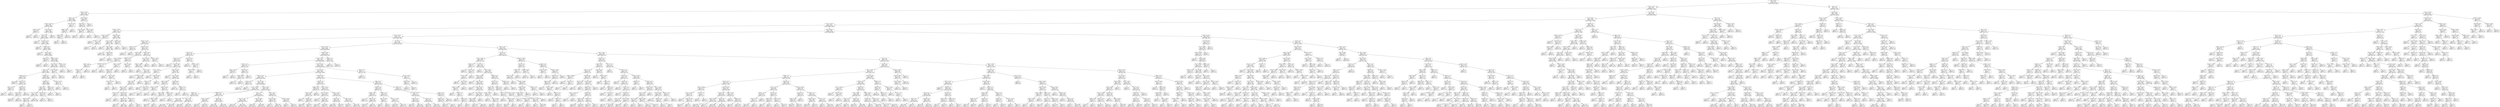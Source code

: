 digraph Tree {
node [shape=box] ;
0 [label="X[6] <= 0.099\ngini = 0.5\nsamples = 84796\nvalue = [42502, 42294]"] ;
1 [label="X[4] <= -0.194\ngini = 0.457\nsamples = 61010\nvalue = [39427, 21583]"] ;
0 -> 1 [labeldistance=2.5, labelangle=45, headlabel="True"] ;
2 [label="X[343] <= 0.003\ngini = 0.019\nsamples = 5005\nvalue = [47, 4958]"] ;
1 -> 2 ;
3 [label="X[955] <= 0.0\ngini = 0.009\nsamples = 4969\nvalue = [23, 4946]"] ;
2 -> 3 ;
4 [label="X[155] <= -0.097\ngini = 0.006\nsamples = 4955\nvalue = [16, 4939]"] ;
3 -> 4 ;
5 [label="X[761] <= 0.0\ngini = 0.444\nsamples = 3\nvalue = [2, 1]"] ;
4 -> 5 ;
6 [label="gini = 0.0\nsamples = 2\nvalue = [2, 0]"] ;
5 -> 6 ;
7 [label="gini = 0.0\nsamples = 1\nvalue = [0, 1]"] ;
5 -> 7 ;
8 [label="X[371] <= 0.003\ngini = 0.006\nsamples = 4952\nvalue = [14, 4938]"] ;
4 -> 8 ;
9 [label="X[670] <= -0.0\ngini = 0.005\nsamples = 4951\nvalue = [13, 4938]"] ;
8 -> 9 ;
10 [label="gini = 0.0\nsamples = 1\nvalue = [1, 0]"] ;
9 -> 10 ;
11 [label="X[140] <= -0.106\ngini = 0.005\nsamples = 4950\nvalue = [12, 4938]"] ;
9 -> 11 ;
12 [label="gini = 0.0\nsamples = 1\nvalue = [1, 0]"] ;
11 -> 12 ;
13 [label="X[203] <= -0.01\ngini = 0.004\nsamples = 4949\nvalue = [11, 4938]"] ;
11 -> 13 ;
14 [label="gini = 0.0\nsamples = 1\nvalue = [1, 0]"] ;
13 -> 14 ;
15 [label="X[52] <= -0.647\ngini = 0.004\nsamples = 4948\nvalue = [10, 4938]"] ;
13 -> 15 ;
16 [label="X[334] <= -0.0\ngini = 0.444\nsamples = 3\nvalue = [1, 2]"] ;
15 -> 16 ;
17 [label="gini = 0.0\nsamples = 2\nvalue = [0, 2]"] ;
16 -> 17 ;
18 [label="gini = 0.0\nsamples = 1\nvalue = [1, 0]"] ;
16 -> 18 ;
19 [label="X[204] <= 0.056\ngini = 0.004\nsamples = 4945\nvalue = [9, 4936]"] ;
15 -> 19 ;
20 [label="X[14] <= 0.142\ngini = 0.003\nsamples = 4939\nvalue = [8, 4931]"] ;
19 -> 20 ;
21 [label="X[18] <= -0.7\ngini = 0.003\nsamples = 4932\nvalue = [7, 4925]"] ;
20 -> 21 ;
22 [label="X[150] <= 0.0\ngini = 0.054\nsamples = 108\nvalue = [3, 105]"] ;
21 -> 22 ;
23 [label="gini = 0.444\nsamples = 3\nvalue = [1, 2]"] ;
22 -> 23 ;
24 [label="X[518] <= -0.0\ngini = 0.037\nsamples = 105\nvalue = [2, 103]"] ;
22 -> 24 ;
25 [label="X[471] <= 0.0\ngini = 0.18\nsamples = 10\nvalue = [1, 9]"] ;
24 -> 25 ;
26 [label="gini = 0.5\nsamples = 2\nvalue = [1, 1]"] ;
25 -> 26 ;
27 [label="gini = 0.0\nsamples = 8\nvalue = [0, 8]"] ;
25 -> 27 ;
28 [label="X[256] <= 0.0\ngini = 0.021\nsamples = 95\nvalue = [1, 94]"] ;
24 -> 28 ;
29 [label="X[475] <= 0.0\ngini = 0.061\nsamples = 32\nvalue = [1, 31]"] ;
28 -> 29 ;
30 [label="gini = 0.444\nsamples = 3\nvalue = [1, 2]"] ;
29 -> 30 ;
31 [label="gini = 0.0\nsamples = 29\nvalue = [0, 29]"] ;
29 -> 31 ;
32 [label="gini = 0.0\nsamples = 63\nvalue = [0, 63]"] ;
28 -> 32 ;
33 [label="X[636] <= 0.0\ngini = 0.002\nsamples = 4824\nvalue = [4, 4820]"] ;
21 -> 33 ;
34 [label="X[649] <= 0.0\ngini = 0.001\nsamples = 4808\nvalue = [3, 4805]"] ;
33 -> 34 ;
35 [label="X[502] <= 0.0\ngini = 0.001\nsamples = 4790\nvalue = [2, 4788]"] ;
34 -> 35 ;
36 [label="X[15] <= -0.448\ngini = 0.0\nsamples = 4768\nvalue = [1, 4767]"] ;
35 -> 36 ;
37 [label="X[978] <= 0.0\ngini = 0.033\nsamples = 59\nvalue = [1, 58]"] ;
36 -> 37 ;
38 [label="gini = 0.5\nsamples = 2\nvalue = [1, 1]"] ;
37 -> 38 ;
39 [label="gini = 0.0\nsamples = 57\nvalue = [0, 57]"] ;
37 -> 39 ;
40 [label="gini = 0.0\nsamples = 4709\nvalue = [0, 4709]"] ;
36 -> 40 ;
41 [label="X[53] <= 0.015\ngini = 0.087\nsamples = 22\nvalue = [1, 21]"] ;
35 -> 41 ;
42 [label="gini = 0.0\nsamples = 21\nvalue = [0, 21]"] ;
41 -> 42 ;
43 [label="gini = 0.0\nsamples = 1\nvalue = [1, 0]"] ;
41 -> 43 ;
44 [label="X[650] <= -0.0\ngini = 0.105\nsamples = 18\nvalue = [1, 17]"] ;
34 -> 44 ;
45 [label="gini = 0.0\nsamples = 17\nvalue = [0, 17]"] ;
44 -> 45 ;
46 [label="gini = 0.0\nsamples = 1\nvalue = [1, 0]"] ;
44 -> 46 ;
47 [label="X[220] <= -0.001\ngini = 0.117\nsamples = 16\nvalue = [1, 15]"] ;
33 -> 47 ;
48 [label="gini = 0.0\nsamples = 1\nvalue = [1, 0]"] ;
47 -> 48 ;
49 [label="gini = 0.0\nsamples = 15\nvalue = [0, 15]"] ;
47 -> 49 ;
50 [label="X[337] <= 0.001\ngini = 0.245\nsamples = 7\nvalue = [1, 6]"] ;
20 -> 50 ;
51 [label="gini = 0.0\nsamples = 1\nvalue = [1, 0]"] ;
50 -> 51 ;
52 [label="gini = 0.0\nsamples = 6\nvalue = [0, 6]"] ;
50 -> 52 ;
53 [label="X[792] <= -0.0\ngini = 0.278\nsamples = 6\nvalue = [1, 5]"] ;
19 -> 53 ;
54 [label="gini = 0.0\nsamples = 4\nvalue = [0, 4]"] ;
53 -> 54 ;
55 [label="gini = 0.5\nsamples = 2\nvalue = [1, 1]"] ;
53 -> 55 ;
56 [label="gini = 0.0\nsamples = 1\nvalue = [1, 0]"] ;
8 -> 56 ;
57 [label="X[271] <= -0.004\ngini = 0.5\nsamples = 14\nvalue = [7, 7]"] ;
3 -> 57 ;
58 [label="X[968] <= -0.0\ngini = 0.346\nsamples = 9\nvalue = [2, 7]"] ;
57 -> 58 ;
59 [label="X[504] <= 0.0\ngini = 0.444\nsamples = 3\nvalue = [2, 1]"] ;
58 -> 59 ;
60 [label="gini = 0.0\nsamples = 1\nvalue = [0, 1]"] ;
59 -> 60 ;
61 [label="gini = 0.0\nsamples = 2\nvalue = [2, 0]"] ;
59 -> 61 ;
62 [label="gini = 0.0\nsamples = 6\nvalue = [0, 6]"] ;
58 -> 62 ;
63 [label="gini = 0.0\nsamples = 5\nvalue = [5, 0]"] ;
57 -> 63 ;
64 [label="X[31] <= 0.015\ngini = 0.444\nsamples = 36\nvalue = [24, 12]"] ;
2 -> 64 ;
65 [label="X[510] <= 0.0\ngini = 0.285\nsamples = 29\nvalue = [24, 5]"] ;
64 -> 65 ;
66 [label="X[227] <= 0.004\ngini = 0.444\nsamples = 6\nvalue = [2, 4]"] ;
65 -> 66 ;
67 [label="gini = 0.0\nsamples = 2\nvalue = [2, 0]"] ;
66 -> 67 ;
68 [label="gini = 0.0\nsamples = 4\nvalue = [0, 4]"] ;
66 -> 68 ;
69 [label="X[73] <= -0.041\ngini = 0.083\nsamples = 23\nvalue = [22, 1]"] ;
65 -> 69 ;
70 [label="gini = 0.0\nsamples = 1\nvalue = [0, 1]"] ;
69 -> 70 ;
71 [label="gini = 0.0\nsamples = 22\nvalue = [22, 0]"] ;
69 -> 71 ;
72 [label="gini = 0.0\nsamples = 7\nvalue = [0, 7]"] ;
64 -> 72 ;
73 [label="X[1] <= 0.506\ngini = 0.417\nsamples = 56005\nvalue = [39380, 16625]"] ;
1 -> 73 ;
74 [label="X[12] <= 0.321\ngini = 0.363\nsamples = 51439\nvalue = [39201, 12238]"] ;
73 -> 74 ;
75 [label="X[27] <= -0.348\ngini = 0.327\nsamples = 48730\nvalue = [38696, 10034]"] ;
74 -> 75 ;
76 [label="X[381] <= -0.008\ngini = 0.017\nsamples = 1412\nvalue = [12, 1400]"] ;
75 -> 76 ;
77 [label="X[325] <= 0.004\ngini = 0.444\nsamples = 12\nvalue = [8, 4]"] ;
76 -> 77 ;
78 [label="gini = 0.0\nsamples = 7\nvalue = [7, 0]"] ;
77 -> 78 ;
79 [label="X[3] <= -0.19\ngini = 0.32\nsamples = 5\nvalue = [1, 4]"] ;
77 -> 79 ;
80 [label="gini = 0.0\nsamples = 1\nvalue = [1, 0]"] ;
79 -> 80 ;
81 [label="gini = 0.0\nsamples = 4\nvalue = [0, 4]"] ;
79 -> 81 ;
82 [label="X[293] <= 0.018\ngini = 0.006\nsamples = 1400\nvalue = [4, 1396]"] ;
76 -> 82 ;
83 [label="X[18] <= -0.514\ngini = 0.003\nsamples = 1397\nvalue = [2, 1395]"] ;
82 -> 83 ;
84 [label="gini = 0.0\nsamples = 1\nvalue = [1, 0]"] ;
83 -> 84 ;
85 [label="X[96] <= 0.904\ngini = 0.001\nsamples = 1396\nvalue = [1, 1395]"] ;
83 -> 85 ;
86 [label="gini = 0.0\nsamples = 1392\nvalue = [0, 1392]"] ;
85 -> 86 ;
87 [label="X[99] <= 0.04\ngini = 0.375\nsamples = 4\nvalue = [1, 3]"] ;
85 -> 87 ;
88 [label="gini = 0.5\nsamples = 2\nvalue = [1, 1]"] ;
87 -> 88 ;
89 [label="gini = 0.0\nsamples = 2\nvalue = [0, 2]"] ;
87 -> 89 ;
90 [label="X[550] <= 0.0\ngini = 0.444\nsamples = 3\nvalue = [2, 1]"] ;
82 -> 90 ;
91 [label="gini = 0.0\nsamples = 2\nvalue = [2, 0]"] ;
90 -> 91 ;
92 [label="gini = 0.0\nsamples = 1\nvalue = [0, 1]"] ;
90 -> 92 ;
93 [label="X[157] <= 0.004\ngini = 0.298\nsamples = 47318\nvalue = [38684, 8634]"] ;
75 -> 93 ;
94 [label="X[270] <= -0.001\ngini = 0.27\nsamples = 45326\nvalue = [38018, 7308]"] ;
93 -> 94 ;
95 [label="X[369] <= -0.004\ngini = 0.28\nsamples = 629\nvalue = [106, 523]"] ;
94 -> 95 ;
96 [label="X[670] <= 0.0\ngini = 0.14\nsamples = 66\nvalue = [61, 5]"] ;
95 -> 96 ;
97 [label="gini = 0.0\nsamples = 61\nvalue = [61, 0]"] ;
96 -> 97 ;
98 [label="gini = 0.0\nsamples = 5\nvalue = [0, 5]"] ;
96 -> 98 ;
99 [label="X[209] <= -0.028\ngini = 0.147\nsamples = 563\nvalue = [45, 518]"] ;
95 -> 99 ;
100 [label="X[33] <= 0.03\ngini = 0.464\nsamples = 41\nvalue = [26, 15]"] ;
99 -> 100 ;
101 [label="X[10] <= 0.049\ngini = 0.211\nsamples = 25\nvalue = [22, 3]"] ;
100 -> 101 ;
102 [label="X[18] <= -0.02\ngini = 0.091\nsamples = 21\nvalue = [20, 1]"] ;
101 -> 102 ;
103 [label="X[389] <= -0.0\ngini = 0.5\nsamples = 2\nvalue = [1, 1]"] ;
102 -> 103 ;
104 [label="gini = 0.0\nsamples = 1\nvalue = [1, 0]"] ;
103 -> 104 ;
105 [label="gini = 0.0\nsamples = 1\nvalue = [0, 1]"] ;
103 -> 105 ;
106 [label="gini = 0.0\nsamples = 19\nvalue = [19, 0]"] ;
102 -> 106 ;
107 [label="X[507] <= -0.001\ngini = 0.5\nsamples = 4\nvalue = [2, 2]"] ;
101 -> 107 ;
108 [label="gini = 0.0\nsamples = 2\nvalue = [2, 0]"] ;
107 -> 108 ;
109 [label="gini = 0.0\nsamples = 2\nvalue = [0, 2]"] ;
107 -> 109 ;
110 [label="X[570] <= 0.0\ngini = 0.375\nsamples = 16\nvalue = [4, 12]"] ;
100 -> 110 ;
111 [label="X[89] <= -0.005\ngini = 0.26\nsamples = 13\nvalue = [2, 11]"] ;
110 -> 111 ;
112 [label="X[956] <= -0.0\ngini = 0.444\nsamples = 6\nvalue = [2, 4]"] ;
111 -> 112 ;
113 [label="gini = 0.0\nsamples = 1\nvalue = [1, 0]"] ;
112 -> 113 ;
114 [label="X[1] <= -0.358\ngini = 0.32\nsamples = 5\nvalue = [1, 4]"] ;
112 -> 114 ;
115 [label="X[123] <= -0.012\ngini = 0.5\nsamples = 2\nvalue = [1, 1]"] ;
114 -> 115 ;
116 [label="gini = 0.0\nsamples = 1\nvalue = [0, 1]"] ;
115 -> 116 ;
117 [label="gini = 0.0\nsamples = 1\nvalue = [1, 0]"] ;
115 -> 117 ;
118 [label="gini = 0.0\nsamples = 3\nvalue = [0, 3]"] ;
114 -> 118 ;
119 [label="gini = 0.0\nsamples = 7\nvalue = [0, 7]"] ;
111 -> 119 ;
120 [label="X[452] <= 0.001\ngini = 0.444\nsamples = 3\nvalue = [2, 1]"] ;
110 -> 120 ;
121 [label="gini = 0.0\nsamples = 2\nvalue = [2, 0]"] ;
120 -> 121 ;
122 [label="gini = 0.0\nsamples = 1\nvalue = [0, 1]"] ;
120 -> 122 ;
123 [label="X[24] <= 0.078\ngini = 0.07\nsamples = 522\nvalue = [19, 503]"] ;
99 -> 123 ;
124 [label="X[117] <= 0.225\ngini = 0.056\nsamples = 516\nvalue = [15, 501]"] ;
123 -> 124 ;
125 [label="X[663] <= -0.016\ngini = 0.049\nsamples = 514\nvalue = [13, 501]"] ;
124 -> 125 ;
126 [label="gini = 0.0\nsamples = 1\nvalue = [1, 0]"] ;
125 -> 126 ;
127 [label="X[1] <= -0.55\ngini = 0.046\nsamples = 513\nvalue = [12, 501]"] ;
125 -> 127 ;
128 [label="gini = 0.0\nsamples = 1\nvalue = [1, 0]"] ;
127 -> 128 ;
129 [label="X[230] <= 0.553\ngini = 0.042\nsamples = 512\nvalue = [11, 501]"] ;
127 -> 129 ;
130 [label="X[42] <= 0.35\ngini = 0.038\nsamples = 511\nvalue = [10, 501]"] ;
129 -> 130 ;
131 [label="X[36] <= -0.277\ngini = 0.035\nsamples = 510\nvalue = [9, 501]"] ;
130 -> 131 ;
132 [label="X[475] <= 0.0\ngini = 0.5\nsamples = 2\nvalue = [1, 1]"] ;
131 -> 132 ;
133 [label="gini = 0.0\nsamples = 1\nvalue = [0, 1]"] ;
132 -> 133 ;
134 [label="gini = 0.0\nsamples = 1\nvalue = [1, 0]"] ;
132 -> 134 ;
135 [label="X[28] <= 0.259\ngini = 0.031\nsamples = 508\nvalue = [8, 500]"] ;
131 -> 135 ;
136 [label="X[525] <= -0.0\ngini = 0.027\nsamples = 506\nvalue = [7, 499]"] ;
135 -> 136 ;
137 [label="gini = 0.26\nsamples = 13\nvalue = [2, 11]"] ;
136 -> 137 ;
138 [label="gini = 0.02\nsamples = 493\nvalue = [5, 488]"] ;
136 -> 138 ;
139 [label="X[759] <= 0.0\ngini = 0.5\nsamples = 2\nvalue = [1, 1]"] ;
135 -> 139 ;
140 [label="gini = 0.0\nsamples = 1\nvalue = [0, 1]"] ;
139 -> 140 ;
141 [label="gini = 0.0\nsamples = 1\nvalue = [1, 0]"] ;
139 -> 141 ;
142 [label="gini = 0.0\nsamples = 1\nvalue = [1, 0]"] ;
130 -> 142 ;
143 [label="gini = 0.0\nsamples = 1\nvalue = [1, 0]"] ;
129 -> 143 ;
144 [label="gini = 0.0\nsamples = 2\nvalue = [2, 0]"] ;
124 -> 144 ;
145 [label="X[672] <= -0.009\ngini = 0.444\nsamples = 6\nvalue = [4, 2]"] ;
123 -> 145 ;
146 [label="gini = 0.0\nsamples = 2\nvalue = [0, 2]"] ;
145 -> 146 ;
147 [label="gini = 0.0\nsamples = 4\nvalue = [4, 0]"] ;
145 -> 147 ;
148 [label="X[7] <= 0.21\ngini = 0.258\nsamples = 44697\nvalue = [37912, 6785]"] ;
94 -> 148 ;
149 [label="X[201] <= -0.009\ngini = 0.224\nsamples = 38867\nvalue = [33884, 4983]"] ;
148 -> 149 ;
150 [label="X[707] <= 0.0\ngini = 0.232\nsamples = 239\nvalue = [32, 207]"] ;
149 -> 150 ;
151 [label="X[133] <= -0.01\ngini = 0.135\nsamples = 219\nvalue = [16, 203]"] ;
150 -> 151 ;
152 [label="gini = 0.0\nsamples = 4\nvalue = [4, 0]"] ;
151 -> 152 ;
153 [label="X[19] <= -0.061\ngini = 0.105\nsamples = 215\nvalue = [12, 203]"] ;
151 -> 153 ;
154 [label="X[10] <= 0.029\ngini = 0.5\nsamples = 10\nvalue = [5, 5]"] ;
153 -> 154 ;
155 [label="gini = 0.0\nsamples = 3\nvalue = [0, 3]"] ;
154 -> 155 ;
156 [label="X[140] <= -0.027\ngini = 0.408\nsamples = 7\nvalue = [5, 2]"] ;
154 -> 156 ;
157 [label="X[621] <= -0.0\ngini = 0.5\nsamples = 4\nvalue = [2, 2]"] ;
156 -> 157 ;
158 [label="gini = 0.0\nsamples = 1\nvalue = [0, 1]"] ;
157 -> 158 ;
159 [label="X[391] <= 0.0\ngini = 0.444\nsamples = 3\nvalue = [2, 1]"] ;
157 -> 159 ;
160 [label="gini = 0.5\nsamples = 2\nvalue = [1, 1]"] ;
159 -> 160 ;
161 [label="gini = 0.0\nsamples = 1\nvalue = [1, 0]"] ;
159 -> 161 ;
162 [label="gini = 0.0\nsamples = 3\nvalue = [3, 0]"] ;
156 -> 162 ;
163 [label="X[405] <= -0.024\ngini = 0.066\nsamples = 205\nvalue = [7, 198]"] ;
153 -> 163 ;
164 [label="gini = 0.0\nsamples = 1\nvalue = [1, 0]"] ;
163 -> 164 ;
165 [label="X[3] <= -0.565\ngini = 0.057\nsamples = 204\nvalue = [6, 198]"] ;
163 -> 165 ;
166 [label="X[59] <= 0.002\ngini = 0.264\nsamples = 32\nvalue = [5, 27]"] ;
165 -> 166 ;
167 [label="X[379] <= 0.001\ngini = 0.5\nsamples = 6\nvalue = [3, 3]"] ;
166 -> 167 ;
168 [label="gini = 0.0\nsamples = 3\nvalue = [3, 0]"] ;
167 -> 168 ;
169 [label="gini = 0.0\nsamples = 3\nvalue = [0, 3]"] ;
167 -> 169 ;
170 [label="X[284] <= 0.003\ngini = 0.142\nsamples = 26\nvalue = [2, 24]"] ;
166 -> 170 ;
171 [label="X[69] <= 0.007\ngini = 0.083\nsamples = 23\nvalue = [1, 22]"] ;
170 -> 171 ;
172 [label="gini = 0.0\nsamples = 15\nvalue = [0, 15]"] ;
171 -> 172 ;
173 [label="X[60] <= 0.006\ngini = 0.219\nsamples = 8\nvalue = [1, 7]"] ;
171 -> 173 ;
174 [label="gini = 0.444\nsamples = 3\nvalue = [1, 2]"] ;
173 -> 174 ;
175 [label="gini = 0.0\nsamples = 5\nvalue = [0, 5]"] ;
173 -> 175 ;
176 [label="X[208] <= 0.171\ngini = 0.444\nsamples = 3\nvalue = [1, 2]"] ;
170 -> 176 ;
177 [label="gini = 0.0\nsamples = 1\nvalue = [1, 0]"] ;
176 -> 177 ;
178 [label="gini = 0.0\nsamples = 2\nvalue = [0, 2]"] ;
176 -> 178 ;
179 [label="X[128] <= 0.05\ngini = 0.012\nsamples = 172\nvalue = [1, 171]"] ;
165 -> 179 ;
180 [label="gini = 0.0\nsamples = 155\nvalue = [0, 155]"] ;
179 -> 180 ;
181 [label="X[459] <= -0.0\ngini = 0.111\nsamples = 17\nvalue = [1, 16]"] ;
179 -> 181 ;
182 [label="gini = 0.0\nsamples = 1\nvalue = [1, 0]"] ;
181 -> 182 ;
183 [label="gini = 0.0\nsamples = 16\nvalue = [0, 16]"] ;
181 -> 183 ;
184 [label="X[176] <= 0.031\ngini = 0.32\nsamples = 20\nvalue = [16, 4]"] ;
150 -> 184 ;
185 [label="gini = 0.0\nsamples = 15\nvalue = [15, 0]"] ;
184 -> 185 ;
186 [label="X[119] <= -0.062\ngini = 0.32\nsamples = 5\nvalue = [1, 4]"] ;
184 -> 186 ;
187 [label="X[802] <= 0.001\ngini = 0.5\nsamples = 2\nvalue = [1, 1]"] ;
186 -> 187 ;
188 [label="gini = 0.0\nsamples = 1\nvalue = [1, 0]"] ;
187 -> 188 ;
189 [label="gini = 0.0\nsamples = 1\nvalue = [0, 1]"] ;
187 -> 189 ;
190 [label="gini = 0.0\nsamples = 3\nvalue = [0, 3]"] ;
186 -> 190 ;
191 [label="X[230] <= 0.081\ngini = 0.217\nsamples = 38628\nvalue = [33852, 4776]"] ;
149 -> 191 ;
192 [label="X[128] <= -0.174\ngini = 0.212\nsamples = 38482\nvalue = [33849, 4633]"] ;
191 -> 192 ;
193 [label="X[532] <= -0.0\ngini = 0.139\nsamples = 133\nvalue = [10, 123]"] ;
192 -> 193 ;
194 [label="X[801] <= -0.0\ngini = 0.198\nsamples = 9\nvalue = [8, 1]"] ;
193 -> 194 ;
195 [label="gini = 0.0\nsamples = 1\nvalue = [0, 1]"] ;
194 -> 195 ;
196 [label="gini = 0.0\nsamples = 8\nvalue = [8, 0]"] ;
194 -> 196 ;
197 [label="X[39] <= 0.721\ngini = 0.032\nsamples = 124\nvalue = [2, 122]"] ;
193 -> 197 ;
198 [label="X[108] <= 0.026\ngini = 0.016\nsamples = 123\nvalue = [1, 122]"] ;
197 -> 198 ;
199 [label="gini = 0.0\nsamples = 122\nvalue = [0, 122]"] ;
198 -> 199 ;
200 [label="gini = 0.0\nsamples = 1\nvalue = [1, 0]"] ;
198 -> 200 ;
201 [label="gini = 0.0\nsamples = 1\nvalue = [1, 0]"] ;
197 -> 201 ;
202 [label="X[587] <= 0.001\ngini = 0.208\nsamples = 38349\nvalue = [33839, 4510]"] ;
192 -> 202 ;
203 [label="X[21] <= 0.105\ngini = 0.203\nsamples = 38221\nvalue = [33827, 4394]"] ;
202 -> 203 ;
204 [label="X[200] <= -0.155\ngini = 0.187\nsamples = 36182\nvalue = [32400, 3782]"] ;
203 -> 204 ;
205 [label="X[181] <= 0.0\ngini = 0.194\nsamples = 101\nvalue = [11, 90]"] ;
204 -> 205 ;
206 [label="gini = 0.0\nsamples = 90\nvalue = [0, 90]"] ;
205 -> 206 ;
207 [label="gini = 0.0\nsamples = 11\nvalue = [11, 0]"] ;
205 -> 207 ;
208 [label="X[9] <= -0.295\ngini = 0.184\nsamples = 36081\nvalue = [32389, 3692]"] ;
204 -> 208 ;
209 [label="X[175] <= -0.003\ngini = 0.293\nsamples = 6541\nvalue = [5374, 1167]"] ;
208 -> 209 ;
210 [label="X[966] <= 0.0\ngini = 0.237\nsamples = 3596\nvalue = [3103, 493]"] ;
209 -> 210 ;
211 [label="X[47] <= 0.071\ngini = 0.206\nsamples = 3097\nvalue = [2735, 362]"] ;
210 -> 211 ;
212 [label="gini = 0.198\nsamples = 3059\nvalue = [2719, 340]"] ;
211 -> 212 ;
213 [label="gini = 0.488\nsamples = 38\nvalue = [16, 22]"] ;
211 -> 213 ;
214 [label="X[574] <= 0.0\ngini = 0.387\nsamples = 499\nvalue = [368, 131]"] ;
210 -> 214 ;
215 [label="gini = 0.495\nsamples = 120\nvalue = [66, 54]"] ;
214 -> 215 ;
216 [label="gini = 0.324\nsamples = 379\nvalue = [302, 77]"] ;
214 -> 216 ;
217 [label="X[566] <= -0.0\ngini = 0.353\nsamples = 2945\nvalue = [2271, 674]"] ;
209 -> 217 ;
218 [label="X[153] <= 0.002\ngini = 0.499\nsamples = 90\nvalue = [43, 47]"] ;
217 -> 218 ;
219 [label="gini = 0.474\nsamples = 57\nvalue = [35, 22]"] ;
218 -> 219 ;
220 [label="gini = 0.367\nsamples = 33\nvalue = [8, 25]"] ;
218 -> 220 ;
221 [label="X[355] <= 0.0\ngini = 0.343\nsamples = 2855\nvalue = [2228, 627]"] ;
217 -> 221 ;
222 [label="gini = 0.378\nsamples = 1929\nvalue = [1440, 489]"] ;
221 -> 222 ;
223 [label="gini = 0.254\nsamples = 926\nvalue = [788, 138]"] ;
221 -> 223 ;
224 [label="X[116] <= 0.496\ngini = 0.156\nsamples = 29540\nvalue = [27015, 2525]"] ;
208 -> 224 ;
225 [label="X[35] <= 0.6\ngini = 0.15\nsamples = 29330\nvalue = [26929, 2401]"] ;
224 -> 225 ;
226 [label="X[211] <= -0.037\ngini = 0.138\nsamples = 28493\nvalue = [26361, 2132]"] ;
225 -> 226 ;
227 [label="gini = 0.476\nsamples = 305\nvalue = [186, 119]"] ;
226 -> 227 ;
228 [label="gini = 0.133\nsamples = 28188\nvalue = [26175, 2013]"] ;
226 -> 228 ;
229 [label="X[23] <= -0.026\ngini = 0.436\nsamples = 837\nvalue = [568, 269]"] ;
225 -> 229 ;
230 [label="gini = 0.282\nsamples = 324\nvalue = [269, 55]"] ;
229 -> 230 ;
231 [label="gini = 0.486\nsamples = 513\nvalue = [299, 214]"] ;
229 -> 231 ;
232 [label="X[21] <= 0.01\ngini = 0.484\nsamples = 210\nvalue = [86, 124]"] ;
224 -> 232 ;
233 [label="X[302] <= -0.004\ngini = 0.433\nsamples = 180\nvalue = [57, 123]"] ;
232 -> 233 ;
234 [label="gini = 0.0\nsamples = 15\nvalue = [15, 0]"] ;
233 -> 234 ;
235 [label="gini = 0.38\nsamples = 165\nvalue = [42, 123]"] ;
233 -> 235 ;
236 [label="X[38] <= -0.624\ngini = 0.064\nsamples = 30\nvalue = [29, 1]"] ;
232 -> 236 ;
237 [label="gini = 0.0\nsamples = 1\nvalue = [0, 1]"] ;
236 -> 237 ;
238 [label="gini = 0.0\nsamples = 29\nvalue = [29, 0]"] ;
236 -> 238 ;
239 [label="X[60] <= -0.001\ngini = 0.42\nsamples = 2039\nvalue = [1427, 612]"] ;
203 -> 239 ;
240 [label="X[950] <= -0.0\ngini = 0.297\nsamples = 948\nvalue = [776, 172]"] ;
239 -> 240 ;
241 [label="X[699] <= -0.0\ngini = 0.496\nsamples = 44\nvalue = [20, 24]"] ;
240 -> 241 ;
242 [label="X[718] <= -0.0\ngini = 0.465\nsamples = 38\nvalue = [14, 24]"] ;
241 -> 242 ;
243 [label="gini = 0.0\nsamples = 7\nvalue = [0, 7]"] ;
242 -> 243 ;
244 [label="X[694] <= 0.0\ngini = 0.495\nsamples = 31\nvalue = [14, 17]"] ;
242 -> 244 ;
245 [label="gini = 0.444\nsamples = 24\nvalue = [8, 16]"] ;
244 -> 245 ;
246 [label="gini = 0.245\nsamples = 7\nvalue = [6, 1]"] ;
244 -> 246 ;
247 [label="gini = 0.0\nsamples = 6\nvalue = [6, 0]"] ;
241 -> 247 ;
248 [label="X[25] <= -0.042\ngini = 0.274\nsamples = 904\nvalue = [756, 148]"] ;
240 -> 248 ;
249 [label="X[317] <= -0.003\ngini = 0.085\nsamples = 226\nvalue = [216, 10]"] ;
248 -> 249 ;
250 [label="gini = 0.0\nsamples = 2\nvalue = [0, 2]"] ;
249 -> 250 ;
251 [label="X[789] <= 0.0\ngini = 0.069\nsamples = 224\nvalue = [216, 8]"] ;
249 -> 251 ;
252 [label="gini = 0.037\nsamples = 215\nvalue = [211, 4]"] ;
251 -> 252 ;
253 [label="gini = 0.494\nsamples = 9\nvalue = [5, 4]"] ;
251 -> 253 ;
254 [label="X[99] <= -0.007\ngini = 0.324\nsamples = 678\nvalue = [540, 138]"] ;
248 -> 254 ;
255 [label="X[530] <= 0.0\ngini = 0.209\nsamples = 303\nvalue = [267, 36]"] ;
254 -> 255 ;
256 [label="gini = 0.188\nsamples = 296\nvalue = [265, 31]"] ;
255 -> 256 ;
257 [label="gini = 0.408\nsamples = 7\nvalue = [2, 5]"] ;
255 -> 257 ;
258 [label="X[647] <= -0.0\ngini = 0.396\nsamples = 375\nvalue = [273, 102]"] ;
254 -> 258 ;
259 [label="gini = 0.457\nsamples = 17\nvalue = [6, 11]"] ;
258 -> 259 ;
260 [label="gini = 0.379\nsamples = 358\nvalue = [267, 91]"] ;
258 -> 260 ;
261 [label="X[681] <= 0.0\ngini = 0.481\nsamples = 1091\nvalue = [651, 440]"] ;
239 -> 261 ;
262 [label="X[798] <= -0.0\ngini = 0.336\nsamples = 327\nvalue = [257, 70]"] ;
261 -> 262 ;
263 [label="X[966] <= -0.0\ngini = 0.427\nsamples = 152\nvalue = [105, 47]"] ;
262 -> 263 ;
264 [label="gini = 0.0\nsamples = 14\nvalue = [14, 0]"] ;
263 -> 264 ;
265 [label="X[502] <= -0.0\ngini = 0.449\nsamples = 138\nvalue = [91, 47]"] ;
263 -> 265 ;
266 [label="gini = 0.245\nsamples = 7\nvalue = [1, 6]"] ;
265 -> 266 ;
267 [label="gini = 0.43\nsamples = 131\nvalue = [90, 41]"] ;
265 -> 267 ;
268 [label="X[556] <= -0.0\ngini = 0.228\nsamples = 175\nvalue = [152, 23]"] ;
262 -> 268 ;
269 [label="X[53] <= -0.003\ngini = 0.375\nsamples = 4\nvalue = [1, 3]"] ;
268 -> 269 ;
270 [label="gini = 0.0\nsamples = 1\nvalue = [1, 0]"] ;
269 -> 270 ;
271 [label="gini = 0.0\nsamples = 3\nvalue = [0, 3]"] ;
269 -> 271 ;
272 [label="X[110] <= -0.034\ngini = 0.207\nsamples = 171\nvalue = [151, 20]"] ;
268 -> 272 ;
273 [label="gini = 0.428\nsamples = 29\nvalue = [20, 9]"] ;
272 -> 273 ;
274 [label="gini = 0.143\nsamples = 142\nvalue = [131, 11]"] ;
272 -> 274 ;
275 [label="X[246] <= 0.0\ngini = 0.5\nsamples = 764\nvalue = [394, 370]"] ;
261 -> 275 ;
276 [label="X[354] <= -0.0\ngini = 0.5\nsamples = 709\nvalue = [346, 363]"] ;
275 -> 276 ;
277 [label="X[98] <= -0.012\ngini = 0.476\nsamples = 226\nvalue = [138, 88]"] ;
276 -> 277 ;
278 [label="gini = 0.391\nsamples = 30\nvalue = [8, 22]"] ;
277 -> 278 ;
279 [label="gini = 0.447\nsamples = 196\nvalue = [130, 66]"] ;
277 -> 279 ;
280 [label="X[329] <= -0.0\ngini = 0.49\nsamples = 483\nvalue = [208, 275]"] ;
276 -> 280 ;
281 [label="gini = 0.295\nsamples = 50\nvalue = [9, 41]"] ;
280 -> 281 ;
282 [label="gini = 0.497\nsamples = 433\nvalue = [199, 234]"] ;
280 -> 282 ;
283 [label="X[984] <= -0.0\ngini = 0.222\nsamples = 55\nvalue = [48, 7]"] ;
275 -> 283 ;
284 [label="X[659] <= -0.0\ngini = 0.366\nsamples = 29\nvalue = [22, 7]"] ;
283 -> 284 ;
285 [label="gini = 0.245\nsamples = 21\nvalue = [18, 3]"] ;
284 -> 285 ;
286 [label="gini = 0.5\nsamples = 8\nvalue = [4, 4]"] ;
284 -> 286 ;
287 [label="gini = 0.0\nsamples = 26\nvalue = [26, 0]"] ;
283 -> 287 ;
288 [label="X[553] <= 0.0\ngini = 0.17\nsamples = 128\nvalue = [12, 116]"] ;
202 -> 288 ;
289 [label="gini = 0.0\nsamples = 113\nvalue = [0, 113]"] ;
288 -> 289 ;
290 [label="X[210] <= -0.007\ngini = 0.32\nsamples = 15\nvalue = [12, 3]"] ;
288 -> 290 ;
291 [label="X[618] <= 0.0\ngini = 0.375\nsamples = 4\nvalue = [1, 3]"] ;
290 -> 291 ;
292 [label="gini = 0.0\nsamples = 3\nvalue = [0, 3]"] ;
291 -> 292 ;
293 [label="gini = 0.0\nsamples = 1\nvalue = [1, 0]"] ;
291 -> 293 ;
294 [label="gini = 0.0\nsamples = 11\nvalue = [11, 0]"] ;
290 -> 294 ;
295 [label="X[280] <= 0.0\ngini = 0.04\nsamples = 146\nvalue = [3, 143]"] ;
191 -> 295 ;
296 [label="gini = 0.0\nsamples = 143\nvalue = [0, 143]"] ;
295 -> 296 ;
297 [label="gini = 0.0\nsamples = 3\nvalue = [3, 0]"] ;
295 -> 297 ;
298 [label="X[25] <= -0.037\ngini = 0.427\nsamples = 5830\nvalue = [4028, 1802]"] ;
148 -> 298 ;
299 [label="X[977] <= 0.0\ngini = 0.142\nsamples = 1170\nvalue = [1080, 90]"] ;
298 -> 299 ;
300 [label="X[32] <= -0.458\ngini = 0.098\nsamples = 1067\nvalue = [1012, 55]"] ;
299 -> 300 ;
301 [label="X[689] <= 0.0\ngini = 0.5\nsamples = 14\nvalue = [7, 7]"] ;
300 -> 301 ;
302 [label="gini = 0.0\nsamples = 3\nvalue = [3, 0]"] ;
301 -> 302 ;
303 [label="X[791] <= -0.0\ngini = 0.463\nsamples = 11\nvalue = [4, 7]"] ;
301 -> 303 ;
304 [label="X[776] <= 0.0\ngini = 0.5\nsamples = 8\nvalue = [4, 4]"] ;
303 -> 304 ;
305 [label="gini = 0.0\nsamples = 1\nvalue = [0, 1]"] ;
304 -> 305 ;
306 [label="X[1] <= 0.185\ngini = 0.49\nsamples = 7\nvalue = [4, 3]"] ;
304 -> 306 ;
307 [label="X[462] <= -0.001\ngini = 0.48\nsamples = 5\nvalue = [2, 3]"] ;
306 -> 307 ;
308 [label="gini = 0.0\nsamples = 1\nvalue = [0, 1]"] ;
307 -> 308 ;
309 [label="X[507] <= -0.0\ngini = 0.5\nsamples = 4\nvalue = [2, 2]"] ;
307 -> 309 ;
310 [label="gini = 0.0\nsamples = 1\nvalue = [1, 0]"] ;
309 -> 310 ;
311 [label="X[443] <= -0.0\ngini = 0.444\nsamples = 3\nvalue = [1, 2]"] ;
309 -> 311 ;
312 [label="gini = 0.0\nsamples = 1\nvalue = [0, 1]"] ;
311 -> 312 ;
313 [label="gini = 0.5\nsamples = 2\nvalue = [1, 1]"] ;
311 -> 313 ;
314 [label="gini = 0.0\nsamples = 2\nvalue = [2, 0]"] ;
306 -> 314 ;
315 [label="gini = 0.0\nsamples = 3\nvalue = [0, 3]"] ;
303 -> 315 ;
316 [label="X[737] <= -0.0\ngini = 0.087\nsamples = 1053\nvalue = [1005, 48]"] ;
300 -> 316 ;
317 [label="gini = 0.0\nsamples = 2\nvalue = [0, 2]"] ;
316 -> 317 ;
318 [label="X[4] <= 0.829\ngini = 0.084\nsamples = 1051\nvalue = [1005, 46]"] ;
316 -> 318 ;
319 [label="X[216] <= -0.039\ngini = 0.061\nsamples = 946\nvalue = [916, 30]"] ;
318 -> 319 ;
320 [label="gini = 0.0\nsamples = 1\nvalue = [0, 1]"] ;
319 -> 320 ;
321 [label="X[24] <= -0.513\ngini = 0.059\nsamples = 945\nvalue = [916, 29]"] ;
319 -> 321 ;
322 [label="gini = 0.0\nsamples = 1\nvalue = [0, 1]"] ;
321 -> 322 ;
323 [label="X[168] <= -0.217\ngini = 0.058\nsamples = 944\nvalue = [916, 28]"] ;
321 -> 323 ;
324 [label="gini = 0.0\nsamples = 1\nvalue = [0, 1]"] ;
323 -> 324 ;
325 [label="X[210] <= 0.254\ngini = 0.056\nsamples = 943\nvalue = [916, 27]"] ;
323 -> 325 ;
326 [label="X[96] <= -0.054\ngini = 0.054\nsamples = 942\nvalue = [916, 26]"] ;
325 -> 326 ;
327 [label="gini = 0.332\nsamples = 19\nvalue = [15, 4]"] ;
326 -> 327 ;
328 [label="gini = 0.047\nsamples = 923\nvalue = [901, 22]"] ;
326 -> 328 ;
329 [label="gini = 0.0\nsamples = 1\nvalue = [0, 1]"] ;
325 -> 329 ;
330 [label="X[826] <= 0.0\ngini = 0.258\nsamples = 105\nvalue = [89, 16]"] ;
318 -> 330 ;
331 [label="X[417] <= -0.0\ngini = 0.213\nsamples = 99\nvalue = [87, 12]"] ;
330 -> 331 ;
332 [label="X[450] <= 0.0\ngini = 0.123\nsamples = 76\nvalue = [71, 5]"] ;
331 -> 332 ;
333 [label="X[204] <= -0.026\ngini = 0.101\nsamples = 75\nvalue = [71, 4]"] ;
332 -> 333 ;
334 [label="gini = 0.0\nsamples = 1\nvalue = [0, 1]"] ;
333 -> 334 ;
335 [label="X[14] <= 1.098\ngini = 0.078\nsamples = 74\nvalue = [71, 3]"] ;
333 -> 335 ;
336 [label="gini = 0.056\nsamples = 70\nvalue = [68, 2]"] ;
335 -> 336 ;
337 [label="gini = 0.375\nsamples = 4\nvalue = [3, 1]"] ;
335 -> 337 ;
338 [label="gini = 0.0\nsamples = 1\nvalue = [0, 1]"] ;
332 -> 338 ;
339 [label="X[676] <= -0.0\ngini = 0.423\nsamples = 23\nvalue = [16, 7]"] ;
331 -> 339 ;
340 [label="X[737] <= -0.0\ngini = 0.291\nsamples = 17\nvalue = [14, 3]"] ;
339 -> 340 ;
341 [label="gini = 0.0\nsamples = 8\nvalue = [8, 0]"] ;
340 -> 341 ;
342 [label="X[213] <= 0.005\ngini = 0.444\nsamples = 9\nvalue = [6, 3]"] ;
340 -> 342 ;
343 [label="gini = 0.245\nsamples = 7\nvalue = [6, 1]"] ;
342 -> 343 ;
344 [label="gini = 0.0\nsamples = 2\nvalue = [0, 2]"] ;
342 -> 344 ;
345 [label="X[10] <= 0.009\ngini = 0.444\nsamples = 6\nvalue = [2, 4]"] ;
339 -> 345 ;
346 [label="gini = 0.0\nsamples = 3\nvalue = [0, 3]"] ;
345 -> 346 ;
347 [label="X[402] <= 0.001\ngini = 0.444\nsamples = 3\nvalue = [2, 1]"] ;
345 -> 347 ;
348 [label="gini = 0.0\nsamples = 2\nvalue = [2, 0]"] ;
347 -> 348 ;
349 [label="gini = 0.0\nsamples = 1\nvalue = [0, 1]"] ;
347 -> 349 ;
350 [label="X[598] <= 0.0\ngini = 0.444\nsamples = 6\nvalue = [2, 4]"] ;
330 -> 350 ;
351 [label="gini = 0.0\nsamples = 4\nvalue = [0, 4]"] ;
350 -> 351 ;
352 [label="gini = 0.0\nsamples = 2\nvalue = [2, 0]"] ;
350 -> 352 ;
353 [label="X[195] <= -0.004\ngini = 0.449\nsamples = 103\nvalue = [68, 35]"] ;
299 -> 353 ;
354 [label="X[735] <= -0.0\ngini = 0.474\nsamples = 44\nvalue = [17, 27]"] ;
353 -> 354 ;
355 [label="X[288] <= 0.0\ngini = 0.5\nsamples = 33\nvalue = [16, 17]"] ;
354 -> 355 ;
356 [label="X[471] <= -0.0\ngini = 0.498\nsamples = 30\nvalue = [16, 14]"] ;
355 -> 356 ;
357 [label="gini = 0.0\nsamples = 5\nvalue = [5, 0]"] ;
356 -> 357 ;
358 [label="X[286] <= 0.001\ngini = 0.493\nsamples = 25\nvalue = [11, 14]"] ;
356 -> 358 ;
359 [label="X[286] <= 0.001\ngini = 0.455\nsamples = 20\nvalue = [7, 13]"] ;
358 -> 359 ;
360 [label="X[286] <= 0.001\ngini = 0.492\nsamples = 16\nvalue = [7, 9]"] ;
359 -> 360 ;
361 [label="X[89] <= -0.005\ngini = 0.459\nsamples = 14\nvalue = [5, 9]"] ;
360 -> 361 ;
362 [label="gini = 0.0\nsamples = 2\nvalue = [0, 2]"] ;
361 -> 362 ;
363 [label="gini = 0.486\nsamples = 12\nvalue = [5, 7]"] ;
361 -> 363 ;
364 [label="gini = 0.0\nsamples = 2\nvalue = [2, 0]"] ;
360 -> 364 ;
365 [label="gini = 0.0\nsamples = 4\nvalue = [0, 4]"] ;
359 -> 365 ;
366 [label="X[381] <= -0.0\ngini = 0.32\nsamples = 5\nvalue = [4, 1]"] ;
358 -> 366 ;
367 [label="gini = 0.0\nsamples = 3\nvalue = [3, 0]"] ;
366 -> 367 ;
368 [label="gini = 0.5\nsamples = 2\nvalue = [1, 1]"] ;
366 -> 368 ;
369 [label="gini = 0.0\nsamples = 3\nvalue = [0, 3]"] ;
355 -> 369 ;
370 [label="X[440] <= 0.001\ngini = 0.165\nsamples = 11\nvalue = [1, 10]"] ;
354 -> 370 ;
371 [label="gini = 0.0\nsamples = 10\nvalue = [0, 10]"] ;
370 -> 371 ;
372 [label="gini = 0.0\nsamples = 1\nvalue = [1, 0]"] ;
370 -> 372 ;
373 [label="X[798] <= -0.0\ngini = 0.234\nsamples = 59\nvalue = [51, 8]"] ;
353 -> 373 ;
374 [label="X[205] <= -0.002\ngini = 0.375\nsamples = 4\nvalue = [1, 3]"] ;
373 -> 374 ;
375 [label="gini = 0.5\nsamples = 2\nvalue = [1, 1]"] ;
374 -> 375 ;
376 [label="gini = 0.0\nsamples = 2\nvalue = [0, 2]"] ;
374 -> 376 ;
377 [label="X[582] <= 0.002\ngini = 0.165\nsamples = 55\nvalue = [50, 5]"] ;
373 -> 377 ;
378 [label="X[645] <= -0.0\ngini = 0.137\nsamples = 54\nvalue = [50, 4]"] ;
377 -> 378 ;
379 [label="X[353] <= 0.0\ngini = 0.426\nsamples = 13\nvalue = [9, 4]"] ;
378 -> 379 ;
380 [label="gini = 0.0\nsamples = 2\nvalue = [0, 2]"] ;
379 -> 380 ;
381 [label="X[112] <= -0.008\ngini = 0.298\nsamples = 11\nvalue = [9, 2]"] ;
379 -> 381 ;
382 [label="gini = 0.0\nsamples = 1\nvalue = [0, 1]"] ;
381 -> 382 ;
383 [label="X[518] <= -0.0\ngini = 0.18\nsamples = 10\nvalue = [9, 1]"] ;
381 -> 383 ;
384 [label="gini = 0.0\nsamples = 8\nvalue = [8, 0]"] ;
383 -> 384 ;
385 [label="X[685] <= 0.0\ngini = 0.5\nsamples = 2\nvalue = [1, 1]"] ;
383 -> 385 ;
386 [label="gini = 0.0\nsamples = 1\nvalue = [0, 1]"] ;
385 -> 386 ;
387 [label="gini = 0.0\nsamples = 1\nvalue = [1, 0]"] ;
385 -> 387 ;
388 [label="gini = 0.0\nsamples = 41\nvalue = [41, 0]"] ;
378 -> 388 ;
389 [label="gini = 0.0\nsamples = 1\nvalue = [0, 1]"] ;
377 -> 389 ;
390 [label="X[17] <= -0.101\ngini = 0.465\nsamples = 4660\nvalue = [2948, 1712]"] ;
298 -> 390 ;
391 [label="X[343] <= -0.0\ngini = 0.164\nsamples = 523\nvalue = [476, 47]"] ;
390 -> 391 ;
392 [label="X[709] <= 0.0\ngini = 0.394\nsamples = 74\nvalue = [54, 20]"] ;
391 -> 392 ;
393 [label="X[181] <= -0.0\ngini = 0.338\nsamples = 65\nvalue = [51, 14]"] ;
392 -> 393 ;
394 [label="X[88] <= 0.086\ngini = 0.375\nsamples = 4\nvalue = [1, 3]"] ;
393 -> 394 ;
395 [label="gini = 0.0\nsamples = 2\nvalue = [0, 2]"] ;
394 -> 395 ;
396 [label="X[541] <= -0.0\ngini = 0.5\nsamples = 2\nvalue = [1, 1]"] ;
394 -> 396 ;
397 [label="gini = 0.0\nsamples = 1\nvalue = [1, 0]"] ;
396 -> 397 ;
398 [label="gini = 0.0\nsamples = 1\nvalue = [0, 1]"] ;
396 -> 398 ;
399 [label="X[268] <= 0.0\ngini = 0.296\nsamples = 61\nvalue = [50, 11]"] ;
393 -> 399 ;
400 [label="X[270] <= 0.0\ngini = 0.08\nsamples = 24\nvalue = [23, 1]"] ;
399 -> 400 ;
401 [label="gini = 0.0\nsamples = 22\nvalue = [22, 0]"] ;
400 -> 401 ;
402 [label="gini = 0.5\nsamples = 2\nvalue = [1, 1]"] ;
400 -> 402 ;
403 [label="X[175] <= 0.055\ngini = 0.394\nsamples = 37\nvalue = [27, 10]"] ;
399 -> 403 ;
404 [label="X[968] <= -0.0\ngini = 0.353\nsamples = 35\nvalue = [27, 8]"] ;
403 -> 404 ;
405 [label="X[313] <= -0.001\ngini = 0.444\nsamples = 3\nvalue = [1, 2]"] ;
404 -> 405 ;
406 [label="gini = 0.0\nsamples = 1\nvalue = [1, 0]"] ;
405 -> 406 ;
407 [label="gini = 0.0\nsamples = 2\nvalue = [0, 2]"] ;
405 -> 407 ;
408 [label="X[280] <= 0.0\ngini = 0.305\nsamples = 32\nvalue = [26, 6]"] ;
404 -> 408 ;
409 [label="X[364] <= -0.0\ngini = 0.204\nsamples = 26\nvalue = [23, 3]"] ;
408 -> 409 ;
410 [label="gini = 0.095\nsamples = 20\nvalue = [19, 1]"] ;
409 -> 410 ;
411 [label="gini = 0.444\nsamples = 6\nvalue = [4, 2]"] ;
409 -> 411 ;
412 [label="X[679] <= 0.0\ngini = 0.5\nsamples = 6\nvalue = [3, 3]"] ;
408 -> 412 ;
413 [label="gini = 0.375\nsamples = 4\nvalue = [3, 1]"] ;
412 -> 413 ;
414 [label="gini = 0.0\nsamples = 2\nvalue = [0, 2]"] ;
412 -> 414 ;
415 [label="gini = 0.0\nsamples = 2\nvalue = [0, 2]"] ;
403 -> 415 ;
416 [label="X[64] <= 0.022\ngini = 0.444\nsamples = 9\nvalue = [3, 6]"] ;
392 -> 416 ;
417 [label="gini = 0.0\nsamples = 4\nvalue = [0, 4]"] ;
416 -> 417 ;
418 [label="X[332] <= -0.001\ngini = 0.48\nsamples = 5\nvalue = [3, 2]"] ;
416 -> 418 ;
419 [label="gini = 0.0\nsamples = 1\nvalue = [1, 0]"] ;
418 -> 419 ;
420 [label="X[290] <= 0.0\ngini = 0.5\nsamples = 4\nvalue = [2, 2]"] ;
418 -> 420 ;
421 [label="gini = 0.0\nsamples = 1\nvalue = [1, 0]"] ;
420 -> 421 ;
422 [label="X[359] <= 0.0\ngini = 0.444\nsamples = 3\nvalue = [1, 2]"] ;
420 -> 422 ;
423 [label="gini = 0.0\nsamples = 1\nvalue = [0, 1]"] ;
422 -> 423 ;
424 [label="X[73] <= 0.21\ngini = 0.5\nsamples = 2\nvalue = [1, 1]"] ;
422 -> 424 ;
425 [label="gini = 0.0\nsamples = 1\nvalue = [0, 1]"] ;
424 -> 425 ;
426 [label="gini = 0.0\nsamples = 1\nvalue = [1, 0]"] ;
424 -> 426 ;
427 [label="X[777] <= -0.0\ngini = 0.113\nsamples = 449\nvalue = [422, 27]"] ;
391 -> 427 ;
428 [label="gini = 0.0\nsamples = 2\nvalue = [0, 2]"] ;
427 -> 428 ;
429 [label="X[827] <= -0.0\ngini = 0.106\nsamples = 447\nvalue = [422, 25]"] ;
427 -> 429 ;
430 [label="X[657] <= 0.0\ngini = 0.193\nsamples = 157\nvalue = [140, 17]"] ;
429 -> 430 ;
431 [label="gini = 0.0\nsamples = 3\nvalue = [0, 3]"] ;
430 -> 431 ;
432 [label="X[758] <= -0.0\ngini = 0.165\nsamples = 154\nvalue = [140, 14]"] ;
430 -> 432 ;
433 [label="gini = 0.0\nsamples = 40\nvalue = [40, 0]"] ;
432 -> 433 ;
434 [label="X[730] <= -0.0\ngini = 0.215\nsamples = 114\nvalue = [100, 14]"] ;
432 -> 434 ;
435 [label="gini = 0.0\nsamples = 2\nvalue = [0, 2]"] ;
434 -> 435 ;
436 [label="X[819] <= 0.0\ngini = 0.191\nsamples = 112\nvalue = [100, 12]"] ;
434 -> 436 ;
437 [label="X[774] <= 0.0\ngini = 0.112\nsamples = 84\nvalue = [79, 5]"] ;
436 -> 437 ;
438 [label="gini = 0.36\nsamples = 17\nvalue = [13, 4]"] ;
437 -> 438 ;
439 [label="gini = 0.029\nsamples = 67\nvalue = [66, 1]"] ;
437 -> 439 ;
440 [label="X[22] <= -0.062\ngini = 0.375\nsamples = 28\nvalue = [21, 7]"] ;
436 -> 440 ;
441 [label="gini = 0.346\nsamples = 27\nvalue = [21, 6]"] ;
440 -> 441 ;
442 [label="gini = 0.0\nsamples = 1\nvalue = [0, 1]"] ;
440 -> 442 ;
443 [label="X[221] <= -0.015\ngini = 0.054\nsamples = 290\nvalue = [282, 8]"] ;
429 -> 443 ;
444 [label="X[464] <= 0.0\ngini = 0.5\nsamples = 2\nvalue = [1, 1]"] ;
443 -> 444 ;
445 [label="gini = 0.0\nsamples = 1\nvalue = [1, 0]"] ;
444 -> 445 ;
446 [label="gini = 0.0\nsamples = 1\nvalue = [0, 1]"] ;
444 -> 446 ;
447 [label="X[655] <= -0.0\ngini = 0.047\nsamples = 288\nvalue = [281, 7]"] ;
443 -> 447 ;
448 [label="X[293] <= 0.001\ngini = 0.144\nsamples = 64\nvalue = [59, 5]"] ;
447 -> 448 ;
449 [label="X[527] <= 0.0\ngini = 0.119\nsamples = 63\nvalue = [59, 4]"] ;
448 -> 449 ;
450 [label="X[3] <= -0.379\ngini = 0.397\nsamples = 11\nvalue = [8, 3]"] ;
449 -> 450 ;
451 [label="gini = 0.0\nsamples = 5\nvalue = [5, 0]"] ;
450 -> 451 ;
452 [label="gini = 0.5\nsamples = 6\nvalue = [3, 3]"] ;
450 -> 452 ;
453 [label="X[386] <= 0.001\ngini = 0.038\nsamples = 52\nvalue = [51, 1]"] ;
449 -> 453 ;
454 [label="gini = 0.0\nsamples = 48\nvalue = [48, 0]"] ;
453 -> 454 ;
455 [label="gini = 0.375\nsamples = 4\nvalue = [3, 1]"] ;
453 -> 455 ;
456 [label="gini = 0.0\nsamples = 1\nvalue = [0, 1]"] ;
448 -> 456 ;
457 [label="X[27] <= 0.026\ngini = 0.018\nsamples = 224\nvalue = [222, 2]"] ;
447 -> 457 ;
458 [label="X[130] <= 0.067\ngini = 0.009\nsamples = 219\nvalue = [218, 1]"] ;
457 -> 458 ;
459 [label="gini = 0.0\nsamples = 212\nvalue = [212, 0]"] ;
458 -> 459 ;
460 [label="X[953] <= -0.0\ngini = 0.245\nsamples = 7\nvalue = [6, 1]"] ;
458 -> 460 ;
461 [label="gini = 0.0\nsamples = 6\nvalue = [6, 0]"] ;
460 -> 461 ;
462 [label="gini = 0.0\nsamples = 1\nvalue = [0, 1]"] ;
460 -> 462 ;
463 [label="X[821] <= -0.0\ngini = 0.32\nsamples = 5\nvalue = [4, 1]"] ;
457 -> 463 ;
464 [label="gini = 0.0\nsamples = 1\nvalue = [0, 1]"] ;
463 -> 464 ;
465 [label="gini = 0.0\nsamples = 4\nvalue = [4, 0]"] ;
463 -> 465 ;
466 [label="X[44] <= 0.0\ngini = 0.481\nsamples = 4137\nvalue = [2472, 1665]"] ;
390 -> 466 ;
467 [label="X[593] <= 0.0\ngini = 0.498\nsamples = 2571\nvalue = [1359, 1212]"] ;
466 -> 467 ;
468 [label="X[81] <= -0.004\ngini = 0.497\nsamples = 2511\nvalue = [1356, 1155]"] ;
467 -> 468 ;
469 [label="X[305] <= 0.0\ngini = 0.5\nsamples = 1538\nvalue = [746, 792]"] ;
468 -> 469 ;
470 [label="X[510] <= -0.0\ngini = 0.495\nsamples = 1129\nvalue = [507, 622]"] ;
469 -> 470 ;
471 [label="X[35] <= 0.624\ngini = 0.219\nsamples = 32\nvalue = [4, 28]"] ;
470 -> 471 ;
472 [label="X[119] <= -0.081\ngini = 0.133\nsamples = 28\nvalue = [2, 26]"] ;
471 -> 472 ;
473 [label="gini = 0.5\nsamples = 2\nvalue = [1, 1]"] ;
472 -> 473 ;
474 [label="X[286] <= -0.001\ngini = 0.074\nsamples = 26\nvalue = [1, 25]"] ;
472 -> 474 ;
475 [label="gini = 0.375\nsamples = 4\nvalue = [1, 3]"] ;
474 -> 475 ;
476 [label="gini = 0.0\nsamples = 22\nvalue = [0, 22]"] ;
474 -> 476 ;
477 [label="X[175] <= -0.0\ngini = 0.5\nsamples = 4\nvalue = [2, 2]"] ;
471 -> 477 ;
478 [label="gini = 0.0\nsamples = 2\nvalue = [0, 2]"] ;
477 -> 478 ;
479 [label="gini = 0.0\nsamples = 2\nvalue = [2, 0]"] ;
477 -> 479 ;
480 [label="X[195] <= 0.005\ngini = 0.497\nsamples = 1097\nvalue = [503, 594]"] ;
470 -> 480 ;
481 [label="X[449] <= -0.0\ngini = 0.492\nsamples = 965\nvalue = [423, 542]"] ;
480 -> 481 ;
482 [label="X[322] <= 0.001\ngini = 0.443\nsamples = 163\nvalue = [54, 109]"] ;
481 -> 482 ;
483 [label="gini = 0.461\nsamples = 150\nvalue = [54, 96]"] ;
482 -> 483 ;
484 [label="gini = 0.0\nsamples = 13\nvalue = [0, 13]"] ;
482 -> 484 ;
485 [label="X[655] <= 0.0\ngini = 0.497\nsamples = 802\nvalue = [369, 433]"] ;
481 -> 485 ;
486 [label="gini = 0.499\nsamples = 433\nvalue = [226, 207]"] ;
485 -> 486 ;
487 [label="gini = 0.475\nsamples = 369\nvalue = [143, 226]"] ;
485 -> 487 ;
488 [label="X[54] <= -0.033\ngini = 0.478\nsamples = 132\nvalue = [80, 52]"] ;
480 -> 488 ;
489 [label="gini = 0.0\nsamples = 8\nvalue = [8, 0]"] ;
488 -> 489 ;
490 [label="X[994] <= -0.0\ngini = 0.487\nsamples = 124\nvalue = [72, 52]"] ;
488 -> 490 ;
491 [label="gini = 0.18\nsamples = 10\nvalue = [9, 1]"] ;
490 -> 491 ;
492 [label="gini = 0.494\nsamples = 114\nvalue = [63, 51]"] ;
490 -> 492 ;
493 [label="X[965] <= -0.0\ngini = 0.486\nsamples = 409\nvalue = [239, 170]"] ;
469 -> 493 ;
494 [label="X[773] <= 0.0\ngini = 0.485\nsamples = 99\nvalue = [41, 58]"] ;
493 -> 494 ;
495 [label="X[978] <= -0.0\ngini = 0.423\nsamples = 79\nvalue = [24, 55]"] ;
494 -> 495 ;
496 [label="X[410] <= -0.0\ngini = 0.4\nsamples = 76\nvalue = [21, 55]"] ;
495 -> 496 ;
497 [label="gini = 0.441\nsamples = 64\nvalue = [21, 43]"] ;
496 -> 497 ;
498 [label="gini = 0.0\nsamples = 12\nvalue = [0, 12]"] ;
496 -> 498 ;
499 [label="gini = 0.0\nsamples = 3\nvalue = [3, 0]"] ;
495 -> 499 ;
500 [label="X[755] <= -0.0\ngini = 0.255\nsamples = 20\nvalue = [17, 3]"] ;
494 -> 500 ;
501 [label="X[639] <= 0.0\ngini = 0.444\nsamples = 3\nvalue = [1, 2]"] ;
500 -> 501 ;
502 [label="gini = 0.0\nsamples = 2\nvalue = [0, 2]"] ;
501 -> 502 ;
503 [label="gini = 0.0\nsamples = 1\nvalue = [1, 0]"] ;
501 -> 503 ;
504 [label="X[457] <= 0.001\ngini = 0.111\nsamples = 17\nvalue = [16, 1]"] ;
500 -> 504 ;
505 [label="gini = 0.0\nsamples = 13\nvalue = [13, 0]"] ;
504 -> 505 ;
506 [label="gini = 0.375\nsamples = 4\nvalue = [3, 1]"] ;
504 -> 506 ;
507 [label="X[148] <= -0.004\ngini = 0.462\nsamples = 310\nvalue = [198, 112]"] ;
493 -> 507 ;
508 [label="X[320] <= -0.0\ngini = 0.231\nsamples = 45\nvalue = [39, 6]"] ;
507 -> 508 ;
509 [label="X[602] <= -0.0\ngini = 0.169\nsamples = 43\nvalue = [39, 4]"] ;
508 -> 509 ;
510 [label="gini = 0.444\nsamples = 9\nvalue = [6, 3]"] ;
509 -> 510 ;
511 [label="gini = 0.057\nsamples = 34\nvalue = [33, 1]"] ;
509 -> 511 ;
512 [label="gini = 0.0\nsamples = 2\nvalue = [0, 2]"] ;
508 -> 512 ;
513 [label="X[964] <= -0.0\ngini = 0.48\nsamples = 265\nvalue = [159, 106]"] ;
507 -> 513 ;
514 [label="X[396] <= -0.001\ngini = 0.469\nsamples = 40\nvalue = [15, 25]"] ;
513 -> 514 ;
515 [label="gini = 0.266\nsamples = 19\nvalue = [3, 16]"] ;
514 -> 515 ;
516 [label="gini = 0.49\nsamples = 21\nvalue = [12, 9]"] ;
514 -> 516 ;
517 [label="X[775] <= -0.0\ngini = 0.461\nsamples = 225\nvalue = [144, 81]"] ;
513 -> 517 ;
518 [label="gini = 0.0\nsamples = 3\nvalue = [0, 3]"] ;
517 -> 518 ;
519 [label="gini = 0.456\nsamples = 222\nvalue = [144, 78]"] ;
517 -> 519 ;
520 [label="X[223] <= 0.008\ngini = 0.468\nsamples = 973\nvalue = [610, 363]"] ;
468 -> 520 ;
521 [label="X[802] <= -0.0\ngini = 0.48\nsamples = 897\nvalue = [538, 359]"] ;
520 -> 521 ;
522 [label="X[77] <= -0.023\ngini = 0.26\nsamples = 26\nvalue = [4, 22]"] ;
521 -> 522 ;
523 [label="gini = 0.0\nsamples = 3\nvalue = [3, 0]"] ;
522 -> 523 ;
524 [label="X[392] <= -0.021\ngini = 0.083\nsamples = 23\nvalue = [1, 22]"] ;
522 -> 524 ;
525 [label="gini = 0.0\nsamples = 1\nvalue = [1, 0]"] ;
524 -> 525 ;
526 [label="gini = 0.0\nsamples = 22\nvalue = [0, 22]"] ;
524 -> 526 ;
527 [label="X[402] <= 0.0\ngini = 0.474\nsamples = 871\nvalue = [534, 337]"] ;
521 -> 527 ;
528 [label="X[4] <= -0.092\ngini = 0.487\nsamples = 658\nvalue = [382, 276]"] ;
527 -> 528 ;
529 [label="X[532] <= 0.0\ngini = 0.18\nsamples = 20\nvalue = [2, 18]"] ;
528 -> 529 ;
530 [label="gini = 0.0\nsamples = 10\nvalue = [0, 10]"] ;
529 -> 530 ;
531 [label="gini = 0.32\nsamples = 10\nvalue = [2, 8]"] ;
529 -> 531 ;
532 [label="X[465] <= -0.0\ngini = 0.482\nsamples = 638\nvalue = [380, 258]"] ;
528 -> 532 ;
533 [label="gini = 0.245\nsamples = 28\nvalue = [24, 4]"] ;
532 -> 533 ;
534 [label="gini = 0.486\nsamples = 610\nvalue = [356, 254]"] ;
532 -> 534 ;
535 [label="X[302] <= 0.001\ngini = 0.409\nsamples = 213\nvalue = [152, 61]"] ;
527 -> 535 ;
536 [label="X[709] <= 0.0\ngini = 0.318\nsamples = 101\nvalue = [81, 20]"] ;
535 -> 536 ;
537 [label="gini = 0.0\nsamples = 2\nvalue = [0, 2]"] ;
536 -> 537 ;
538 [label="gini = 0.298\nsamples = 99\nvalue = [81, 18]"] ;
536 -> 538 ;
539 [label="X[291] <= -0.0\ngini = 0.464\nsamples = 112\nvalue = [71, 41]"] ;
535 -> 539 ;
540 [label="gini = 0.165\nsamples = 11\nvalue = [10, 1]"] ;
539 -> 540 ;
541 [label="gini = 0.478\nsamples = 101\nvalue = [61, 40]"] ;
539 -> 541 ;
542 [label="X[486] <= 0.0\ngini = 0.1\nsamples = 76\nvalue = [72, 4]"] ;
520 -> 542 ;
543 [label="X[365] <= 0.0\ngini = 0.027\nsamples = 72\nvalue = [71, 1]"] ;
542 -> 543 ;
544 [label="gini = 0.0\nsamples = 68\nvalue = [68, 0]"] ;
543 -> 544 ;
545 [label="X[528] <= 0.0\ngini = 0.375\nsamples = 4\nvalue = [3, 1]"] ;
543 -> 545 ;
546 [label="gini = 0.0\nsamples = 1\nvalue = [0, 1]"] ;
545 -> 546 ;
547 [label="gini = 0.0\nsamples = 3\nvalue = [3, 0]"] ;
545 -> 547 ;
548 [label="X[301] <= 0.001\ngini = 0.375\nsamples = 4\nvalue = [1, 3]"] ;
542 -> 548 ;
549 [label="gini = 0.0\nsamples = 2\nvalue = [0, 2]"] ;
548 -> 549 ;
550 [label="X[777] <= -0.0\ngini = 0.5\nsamples = 2\nvalue = [1, 1]"] ;
548 -> 550 ;
551 [label="gini = 0.0\nsamples = 1\nvalue = [0, 1]"] ;
550 -> 551 ;
552 [label="gini = 0.0\nsamples = 1\nvalue = [1, 0]"] ;
550 -> 552 ;
553 [label="X[453] <= 0.005\ngini = 0.095\nsamples = 60\nvalue = [3, 57]"] ;
467 -> 553 ;
554 [label="X[105] <= -0.035\ngini = 0.065\nsamples = 59\nvalue = [2, 57]"] ;
553 -> 554 ;
555 [label="X[511] <= 0.003\ngini = 0.219\nsamples = 16\nvalue = [2, 14]"] ;
554 -> 555 ;
556 [label="gini = 0.0\nsamples = 14\nvalue = [0, 14]"] ;
555 -> 556 ;
557 [label="gini = 0.0\nsamples = 2\nvalue = [2, 0]"] ;
555 -> 557 ;
558 [label="gini = 0.0\nsamples = 43\nvalue = [0, 43]"] ;
554 -> 558 ;
559 [label="gini = 0.0\nsamples = 1\nvalue = [1, 0]"] ;
553 -> 559 ;
560 [label="X[63] <= -0.009\ngini = 0.411\nsamples = 1566\nvalue = [1113, 453]"] ;
466 -> 560 ;
561 [label="X[245] <= 0.004\ngini = 0.46\nsamples = 1041\nvalue = [668, 373]"] ;
560 -> 561 ;
562 [label="X[256] <= 0.001\ngini = 0.447\nsamples = 939\nvalue = [623, 316]"] ;
561 -> 562 ;
563 [label="X[977] <= -0.0\ngini = 0.456\nsamples = 870\nvalue = [564, 306]"] ;
562 -> 563 ;
564 [label="gini = 0.0\nsamples = 4\nvalue = [0, 4]"] ;
563 -> 564 ;
565 [label="X[826] <= 0.0\ngini = 0.454\nsamples = 866\nvalue = [564, 302]"] ;
563 -> 565 ;
566 [label="X[573] <= 0.0\ngini = 0.459\nsamples = 838\nvalue = [539, 299]"] ;
565 -> 566 ;
567 [label="X[567] <= 0.0\ngini = 0.472\nsamples = 656\nvalue = [406, 250]"] ;
566 -> 567 ;
568 [label="gini = 0.464\nsamples = 619\nvalue = [392, 227]"] ;
567 -> 568 ;
569 [label="gini = 0.47\nsamples = 37\nvalue = [14, 23]"] ;
567 -> 569 ;
570 [label="X[190] <= -0.02\ngini = 0.393\nsamples = 182\nvalue = [133, 49]"] ;
566 -> 570 ;
571 [label="gini = 0.479\nsamples = 58\nvalue = [35, 23]"] ;
570 -> 571 ;
572 [label="gini = 0.331\nsamples = 124\nvalue = [98, 26]"] ;
570 -> 572 ;
573 [label="X[479] <= 0.0\ngini = 0.191\nsamples = 28\nvalue = [25, 3]"] ;
565 -> 573 ;
574 [label="X[146] <= -0.0\ngini = 0.077\nsamples = 25\nvalue = [24, 1]"] ;
573 -> 574 ;
575 [label="gini = 0.0\nsamples = 21\nvalue = [21, 0]"] ;
574 -> 575 ;
576 [label="gini = 0.375\nsamples = 4\nvalue = [3, 1]"] ;
574 -> 576 ;
577 [label="X[288] <= -0.0\ngini = 0.444\nsamples = 3\nvalue = [1, 2]"] ;
573 -> 577 ;
578 [label="gini = 0.0\nsamples = 1\nvalue = [0, 1]"] ;
577 -> 578 ;
579 [label="gini = 0.5\nsamples = 2\nvalue = [1, 1]"] ;
577 -> 579 ;
580 [label="X[145] <= -0.011\ngini = 0.248\nsamples = 69\nvalue = [59, 10]"] ;
562 -> 580 ;
581 [label="gini = 0.0\nsamples = 1\nvalue = [0, 1]"] ;
580 -> 581 ;
582 [label="X[970] <= 0.0\ngini = 0.23\nsamples = 68\nvalue = [59, 9]"] ;
580 -> 582 ;
583 [label="X[280] <= 0.0\ngini = 0.145\nsamples = 51\nvalue = [47, 4]"] ;
582 -> 583 ;
584 [label="X[408] <= 0.0\ngini = 0.355\nsamples = 13\nvalue = [10, 3]"] ;
583 -> 584 ;
585 [label="gini = 0.18\nsamples = 10\nvalue = [9, 1]"] ;
584 -> 585 ;
586 [label="gini = 0.444\nsamples = 3\nvalue = [1, 2]"] ;
584 -> 586 ;
587 [label="X[762] <= 0.0\ngini = 0.051\nsamples = 38\nvalue = [37, 1]"] ;
583 -> 587 ;
588 [label="gini = 0.0\nsamples = 34\nvalue = [34, 0]"] ;
587 -> 588 ;
589 [label="gini = 0.375\nsamples = 4\nvalue = [3, 1]"] ;
587 -> 589 ;
590 [label="X[424] <= 0.0\ngini = 0.415\nsamples = 17\nvalue = [12, 5]"] ;
582 -> 590 ;
591 [label="X[465] <= 0.0\ngini = 0.165\nsamples = 11\nvalue = [10, 1]"] ;
590 -> 591 ;
592 [label="gini = 0.0\nsamples = 7\nvalue = [7, 0]"] ;
591 -> 592 ;
593 [label="gini = 0.375\nsamples = 4\nvalue = [3, 1]"] ;
591 -> 593 ;
594 [label="X[307] <= -0.001\ngini = 0.444\nsamples = 6\nvalue = [2, 4]"] ;
590 -> 594 ;
595 [label="gini = 0.0\nsamples = 2\nvalue = [0, 2]"] ;
594 -> 595 ;
596 [label="gini = 0.5\nsamples = 4\nvalue = [2, 2]"] ;
594 -> 596 ;
597 [label="X[717] <= -0.0\ngini = 0.493\nsamples = 102\nvalue = [45, 57]"] ;
561 -> 597 ;
598 [label="gini = 0.0\nsamples = 8\nvalue = [8, 0]"] ;
597 -> 598 ;
599 [label="X[43] <= 0.024\ngini = 0.477\nsamples = 94\nvalue = [37, 57]"] ;
597 -> 599 ;
600 [label="X[39] <= -0.009\ngini = 0.411\nsamples = 52\nvalue = [15, 37]"] ;
599 -> 600 ;
601 [label="X[244] <= 0.009\ngini = 0.498\nsamples = 15\nvalue = [8, 7]"] ;
600 -> 601 ;
602 [label="X[98] <= -0.007\ngini = 0.497\nsamples = 13\nvalue = [6, 7]"] ;
601 -> 602 ;
603 [label="gini = 0.0\nsamples = 1\nvalue = [0, 1]"] ;
602 -> 603 ;
604 [label="gini = 0.5\nsamples = 12\nvalue = [6, 6]"] ;
602 -> 604 ;
605 [label="gini = 0.0\nsamples = 2\nvalue = [2, 0]"] ;
601 -> 605 ;
606 [label="X[955] <= -0.0\ngini = 0.307\nsamples = 37\nvalue = [7, 30]"] ;
600 -> 606 ;
607 [label="X[181] <= 0.0\ngini = 0.117\nsamples = 16\nvalue = [1, 15]"] ;
606 -> 607 ;
608 [label="gini = 0.278\nsamples = 6\nvalue = [1, 5]"] ;
607 -> 608 ;
609 [label="gini = 0.0\nsamples = 10\nvalue = [0, 10]"] ;
607 -> 609 ;
610 [label="X[418] <= -0.0\ngini = 0.408\nsamples = 21\nvalue = [6, 15]"] ;
606 -> 610 ;
611 [label="gini = 0.332\nsamples = 19\nvalue = [4, 15]"] ;
610 -> 611 ;
612 [label="gini = 0.0\nsamples = 2\nvalue = [2, 0]"] ;
610 -> 612 ;
613 [label="X[242] <= -0.01\ngini = 0.499\nsamples = 42\nvalue = [22, 20]"] ;
599 -> 613 ;
614 [label="gini = 0.0\nsamples = 4\nvalue = [4, 0]"] ;
613 -> 614 ;
615 [label="X[543] <= 0.0\ngini = 0.499\nsamples = 38\nvalue = [18, 20]"] ;
613 -> 615 ;
616 [label="gini = 0.0\nsamples = 2\nvalue = [2, 0]"] ;
615 -> 616 ;
617 [label="X[355] <= 0.0\ngini = 0.494\nsamples = 36\nvalue = [16, 20]"] ;
615 -> 617 ;
618 [label="gini = 0.0\nsamples = 2\nvalue = [0, 2]"] ;
617 -> 618 ;
619 [label="gini = 0.498\nsamples = 34\nvalue = [16, 18]"] ;
617 -> 619 ;
620 [label="X[383] <= 0.001\ngini = 0.258\nsamples = 525\nvalue = [445, 80]"] ;
560 -> 620 ;
621 [label="X[72] <= -0.021\ngini = 0.219\nsamples = 471\nvalue = [412, 59]"] ;
620 -> 621 ;
622 [label="X[546] <= 0.002\ngini = 0.094\nsamples = 162\nvalue = [154, 8]"] ;
621 -> 622 ;
623 [label="X[28] <= 0.035\ngini = 0.083\nsamples = 161\nvalue = [154, 7]"] ;
622 -> 623 ;
624 [label="X[411] <= -0.001\ngini = 0.044\nsamples = 133\nvalue = [130, 3]"] ;
623 -> 624 ;
625 [label="X[830] <= 0.0\ngini = 0.375\nsamples = 4\nvalue = [3, 1]"] ;
624 -> 625 ;
626 [label="gini = 0.0\nsamples = 1\nvalue = [0, 1]"] ;
625 -> 626 ;
627 [label="gini = 0.0\nsamples = 3\nvalue = [3, 0]"] ;
625 -> 627 ;
628 [label="X[142] <= -0.14\ngini = 0.031\nsamples = 129\nvalue = [127, 2]"] ;
624 -> 628 ;
629 [label="gini = 0.114\nsamples = 33\nvalue = [31, 2]"] ;
628 -> 629 ;
630 [label="gini = 0.0\nsamples = 96\nvalue = [96, 0]"] ;
628 -> 630 ;
631 [label="X[749] <= 0.0\ngini = 0.245\nsamples = 28\nvalue = [24, 4]"] ;
623 -> 631 ;
632 [label="gini = 0.0\nsamples = 19\nvalue = [19, 0]"] ;
631 -> 632 ;
633 [label="X[48] <= -0.008\ngini = 0.494\nsamples = 9\nvalue = [5, 4]"] ;
631 -> 633 ;
634 [label="gini = 0.0\nsamples = 1\nvalue = [0, 1]"] ;
633 -> 634 ;
635 [label="gini = 0.469\nsamples = 8\nvalue = [5, 3]"] ;
633 -> 635 ;
636 [label="gini = 0.0\nsamples = 1\nvalue = [0, 1]"] ;
622 -> 636 ;
637 [label="X[72] <= -0.021\ngini = 0.276\nsamples = 309\nvalue = [258, 51]"] ;
621 -> 637 ;
638 [label="gini = 0.0\nsamples = 2\nvalue = [0, 2]"] ;
637 -> 638 ;
639 [label="X[0] <= 1.617\ngini = 0.268\nsamples = 307\nvalue = [258, 49]"] ;
637 -> 639 ;
640 [label="X[422] <= 0.0\ngini = 0.261\nsamples = 305\nvalue = [258, 47]"] ;
639 -> 640 ;
641 [label="X[973] <= 0.0\ngini = 0.231\nsamples = 270\nvalue = [234, 36]"] ;
640 -> 641 ;
642 [label="gini = 0.274\nsamples = 214\nvalue = [179, 35]"] ;
641 -> 642 ;
643 [label="gini = 0.035\nsamples = 56\nvalue = [55, 1]"] ;
641 -> 643 ;
644 [label="X[501] <= 0.0\ngini = 0.431\nsamples = 35\nvalue = [24, 11]"] ;
640 -> 644 ;
645 [label="gini = 0.495\nsamples = 20\nvalue = [11, 9]"] ;
644 -> 645 ;
646 [label="gini = 0.231\nsamples = 15\nvalue = [13, 2]"] ;
644 -> 646 ;
647 [label="gini = 0.0\nsamples = 2\nvalue = [0, 2]"] ;
639 -> 647 ;
648 [label="X[420] <= -0.0\ngini = 0.475\nsamples = 54\nvalue = [33, 21]"] ;
620 -> 648 ;
649 [label="X[415] <= -0.002\ngini = 0.332\nsamples = 19\nvalue = [4, 15]"] ;
648 -> 649 ;
650 [label="gini = 0.0\nsamples = 8\nvalue = [0, 8]"] ;
649 -> 650 ;
651 [label="X[978] <= 0.0\ngini = 0.463\nsamples = 11\nvalue = [4, 7]"] ;
649 -> 651 ;
652 [label="X[798] <= -0.0\ngini = 0.494\nsamples = 9\nvalue = [4, 5]"] ;
651 -> 652 ;
653 [label="gini = 0.0\nsamples = 1\nvalue = [1, 0]"] ;
652 -> 653 ;
654 [label="X[15] <= -0.078\ngini = 0.469\nsamples = 8\nvalue = [3, 5]"] ;
652 -> 654 ;
655 [label="gini = 0.5\nsamples = 4\nvalue = [2, 2]"] ;
654 -> 655 ;
656 [label="gini = 0.375\nsamples = 4\nvalue = [1, 3]"] ;
654 -> 656 ;
657 [label="gini = 0.0\nsamples = 2\nvalue = [0, 2]"] ;
651 -> 657 ;
658 [label="X[114] <= 0.026\ngini = 0.284\nsamples = 35\nvalue = [29, 6]"] ;
648 -> 658 ;
659 [label="X[181] <= 0.0\ngini = 0.432\nsamples = 19\nvalue = [13, 6]"] ;
658 -> 659 ;
660 [label="X[964] <= -0.0\ngini = 0.245\nsamples = 7\nvalue = [6, 1]"] ;
659 -> 660 ;
661 [label="X[358] <= -0.001\ngini = 0.5\nsamples = 2\nvalue = [1, 1]"] ;
660 -> 661 ;
662 [label="gini = 0.0\nsamples = 1\nvalue = [1, 0]"] ;
661 -> 662 ;
663 [label="gini = 0.0\nsamples = 1\nvalue = [0, 1]"] ;
661 -> 663 ;
664 [label="gini = 0.0\nsamples = 5\nvalue = [5, 0]"] ;
660 -> 664 ;
665 [label="X[355] <= -0.0\ngini = 0.486\nsamples = 12\nvalue = [7, 5]"] ;
659 -> 665 ;
666 [label="X[659] <= 0.0\ngini = 0.463\nsamples = 11\nvalue = [7, 4]"] ;
665 -> 666 ;
667 [label="gini = 0.494\nsamples = 9\nvalue = [5, 4]"] ;
666 -> 667 ;
668 [label="gini = 0.0\nsamples = 2\nvalue = [2, 0]"] ;
666 -> 668 ;
669 [label="gini = 0.0\nsamples = 1\nvalue = [0, 1]"] ;
665 -> 669 ;
670 [label="gini = 0.0\nsamples = 16\nvalue = [16, 0]"] ;
658 -> 670 ;
671 [label="X[163] <= -0.016\ngini = 0.445\nsamples = 1992\nvalue = [666, 1326]"] ;
93 -> 671 ;
672 [label="X[317] <= 0.006\ngini = 0.077\nsamples = 299\nvalue = [287, 12]"] ;
671 -> 672 ;
673 [label="X[17] <= 0.389\ngini = 0.059\nsamples = 296\nvalue = [287, 9]"] ;
672 -> 673 ;
674 [label="X[35] <= -0.138\ngini = 0.053\nsamples = 295\nvalue = [287, 8]"] ;
673 -> 674 ;
675 [label="gini = 0.0\nsamples = 1\nvalue = [0, 1]"] ;
674 -> 675 ;
676 [label="X[125] <= 0.04\ngini = 0.046\nsamples = 294\nvalue = [287, 7]"] ;
674 -> 676 ;
677 [label="X[10] <= -0.066\ngini = 0.04\nsamples = 291\nvalue = [285, 6]"] ;
676 -> 677 ;
678 [label="X[354] <= -0.0\ngini = 0.298\nsamples = 11\nvalue = [9, 2]"] ;
677 -> 678 ;
679 [label="gini = 0.0\nsamples = 9\nvalue = [9, 0]"] ;
678 -> 679 ;
680 [label="gini = 0.0\nsamples = 2\nvalue = [0, 2]"] ;
678 -> 680 ;
681 [label="X[2] <= -0.698\ngini = 0.028\nsamples = 280\nvalue = [276, 4]"] ;
677 -> 681 ;
682 [label="X[741] <= -0.0\ngini = 0.444\nsamples = 3\nvalue = [2, 1]"] ;
681 -> 682 ;
683 [label="gini = 0.0\nsamples = 1\nvalue = [0, 1]"] ;
682 -> 683 ;
684 [label="gini = 0.0\nsamples = 2\nvalue = [2, 0]"] ;
682 -> 684 ;
685 [label="X[6] <= -0.033\ngini = 0.021\nsamples = 277\nvalue = [274, 3]"] ;
681 -> 685 ;
686 [label="X[11] <= -0.306\ngini = 0.014\nsamples = 274\nvalue = [272, 2]"] ;
685 -> 686 ;
687 [label="X[768] <= -0.0\ngini = 0.133\nsamples = 28\nvalue = [26, 2]"] ;
686 -> 687 ;
688 [label="gini = 0.0\nsamples = 1\nvalue = [0, 1]"] ;
687 -> 688 ;
689 [label="X[52] <= -0.006\ngini = 0.071\nsamples = 27\nvalue = [26, 1]"] ;
687 -> 689 ;
690 [label="X[220] <= -0.007\ngini = 0.219\nsamples = 8\nvalue = [7, 1]"] ;
689 -> 690 ;
691 [label="gini = 0.0\nsamples = 7\nvalue = [7, 0]"] ;
690 -> 691 ;
692 [label="gini = 0.0\nsamples = 1\nvalue = [0, 1]"] ;
690 -> 692 ;
693 [label="gini = 0.0\nsamples = 19\nvalue = [19, 0]"] ;
689 -> 693 ;
694 [label="gini = 0.0\nsamples = 246\nvalue = [246, 0]"] ;
686 -> 694 ;
695 [label="X[110] <= -0.012\ngini = 0.444\nsamples = 3\nvalue = [2, 1]"] ;
685 -> 695 ;
696 [label="gini = 0.0\nsamples = 1\nvalue = [0, 1]"] ;
695 -> 696 ;
697 [label="gini = 0.0\nsamples = 2\nvalue = [2, 0]"] ;
695 -> 697 ;
698 [label="X[980] <= -0.0\ngini = 0.444\nsamples = 3\nvalue = [2, 1]"] ;
676 -> 698 ;
699 [label="gini = 0.0\nsamples = 1\nvalue = [0, 1]"] ;
698 -> 699 ;
700 [label="gini = 0.0\nsamples = 2\nvalue = [2, 0]"] ;
698 -> 700 ;
701 [label="gini = 0.0\nsamples = 1\nvalue = [0, 1]"] ;
673 -> 701 ;
702 [label="gini = 0.0\nsamples = 3\nvalue = [0, 3]"] ;
672 -> 702 ;
703 [label="X[158] <= 0.0\ngini = 0.347\nsamples = 1693\nvalue = [379, 1314]"] ;
671 -> 703 ;
704 [label="X[402] <= 0.005\ngini = 0.101\nsamples = 901\nvalue = [48, 853]"] ;
703 -> 704 ;
705 [label="X[294] <= 0.016\ngini = 0.069\nsamples = 868\nvalue = [31, 837]"] ;
704 -> 705 ;
706 [label="X[73] <= 0.084\ngini = 0.034\nsamples = 812\nvalue = [14, 798]"] ;
705 -> 706 ;
707 [label="X[131] <= -0.253\ngini = 0.027\nsamples = 806\nvalue = [11, 795]"] ;
706 -> 707 ;
708 [label="gini = 0.0\nsamples = 1\nvalue = [1, 0]"] ;
707 -> 708 ;
709 [label="X[19] <= -0.063\ngini = 0.025\nsamples = 805\nvalue = [10, 795]"] ;
707 -> 709 ;
710 [label="X[961] <= 0.0\ngini = 0.375\nsamples = 12\nvalue = [3, 9]"] ;
709 -> 710 ;
711 [label="gini = 0.0\nsamples = 2\nvalue = [2, 0]"] ;
710 -> 711 ;
712 [label="X[413] <= -0.0\ngini = 0.18\nsamples = 10\nvalue = [1, 9]"] ;
710 -> 712 ;
713 [label="X[358] <= -0.002\ngini = 0.278\nsamples = 6\nvalue = [1, 5]"] ;
712 -> 713 ;
714 [label="gini = 0.375\nsamples = 4\nvalue = [1, 3]"] ;
713 -> 714 ;
715 [label="gini = 0.0\nsamples = 2\nvalue = [0, 2]"] ;
713 -> 715 ;
716 [label="gini = 0.0\nsamples = 4\nvalue = [0, 4]"] ;
712 -> 716 ;
717 [label="X[20] <= 0.434\ngini = 0.017\nsamples = 793\nvalue = [7, 786]"] ;
709 -> 717 ;
718 [label="X[1] <= -0.514\ngini = 0.015\nsamples = 790\nvalue = [6, 784]"] ;
717 -> 718 ;
719 [label="X[1] <= -0.515\ngini = 0.17\nsamples = 32\nvalue = [3, 29]"] ;
718 -> 719 ;
720 [label="X[224] <= 0.001\ngini = 0.071\nsamples = 27\nvalue = [1, 26]"] ;
719 -> 720 ;
721 [label="gini = 0.0\nsamples = 20\nvalue = [0, 20]"] ;
720 -> 721 ;
722 [label="X[0] <= -1.151\ngini = 0.245\nsamples = 7\nvalue = [1, 6]"] ;
720 -> 722 ;
723 [label="gini = 0.0\nsamples = 6\nvalue = [0, 6]"] ;
722 -> 723 ;
724 [label="gini = 0.0\nsamples = 1\nvalue = [1, 0]"] ;
722 -> 724 ;
725 [label="X[473] <= -0.0\ngini = 0.48\nsamples = 5\nvalue = [2, 3]"] ;
719 -> 725 ;
726 [label="gini = 0.0\nsamples = 1\nvalue = [0, 1]"] ;
725 -> 726 ;
727 [label="X[36] <= 0.001\ngini = 0.5\nsamples = 4\nvalue = [2, 2]"] ;
725 -> 727 ;
728 [label="gini = 0.5\nsamples = 2\nvalue = [1, 1]"] ;
727 -> 728 ;
729 [label="gini = 0.5\nsamples = 2\nvalue = [1, 1]"] ;
727 -> 729 ;
730 [label="X[216] <= 0.031\ngini = 0.008\nsamples = 758\nvalue = [3, 755]"] ;
718 -> 730 ;
731 [label="X[4] <= -0.182\ngini = 0.005\nsamples = 752\nvalue = [2, 750]"] ;
730 -> 731 ;
732 [label="X[116] <= -0.036\ngini = 0.124\nsamples = 15\nvalue = [1, 14]"] ;
731 -> 732 ;
733 [label="gini = 0.0\nsamples = 14\nvalue = [0, 14]"] ;
732 -> 733 ;
734 [label="gini = 0.0\nsamples = 1\nvalue = [1, 0]"] ;
732 -> 734 ;
735 [label="X[188] <= -0.468\ngini = 0.003\nsamples = 737\nvalue = [1, 736]"] ;
731 -> 735 ;
736 [label="gini = 0.111\nsamples = 17\nvalue = [1, 16]"] ;
735 -> 736 ;
737 [label="gini = 0.0\nsamples = 720\nvalue = [0, 720]"] ;
735 -> 737 ;
738 [label="X[983] <= 0.001\ngini = 0.278\nsamples = 6\nvalue = [1, 5]"] ;
730 -> 738 ;
739 [label="gini = 0.0\nsamples = 5\nvalue = [0, 5]"] ;
738 -> 739 ;
740 [label="gini = 0.0\nsamples = 1\nvalue = [1, 0]"] ;
738 -> 740 ;
741 [label="X[500] <= 0.001\ngini = 0.444\nsamples = 3\nvalue = [1, 2]"] ;
717 -> 741 ;
742 [label="gini = 0.0\nsamples = 2\nvalue = [0, 2]"] ;
741 -> 742 ;
743 [label="gini = 0.0\nsamples = 1\nvalue = [1, 0]"] ;
741 -> 743 ;
744 [label="X[729] <= -0.0\ngini = 0.5\nsamples = 6\nvalue = [3, 3]"] ;
706 -> 744 ;
745 [label="gini = 0.0\nsamples = 3\nvalue = [3, 0]"] ;
744 -> 745 ;
746 [label="gini = 0.0\nsamples = 3\nvalue = [0, 3]"] ;
744 -> 746 ;
747 [label="X[227] <= 0.005\ngini = 0.423\nsamples = 56\nvalue = [17, 39]"] ;
705 -> 747 ;
748 [label="X[395] <= 0.005\ngini = 0.5\nsamples = 30\nvalue = [15, 15]"] ;
747 -> 748 ;
749 [label="X[178] <= -0.095\ngini = 0.388\nsamples = 19\nvalue = [5, 14]"] ;
748 -> 749 ;
750 [label="X[186] <= 0.015\ngini = 0.496\nsamples = 11\nvalue = [5, 6]"] ;
749 -> 750 ;
751 [label="gini = 0.0\nsamples = 2\nvalue = [2, 0]"] ;
750 -> 751 ;
752 [label="X[244] <= -0.062\ngini = 0.444\nsamples = 9\nvalue = [3, 6]"] ;
750 -> 752 ;
753 [label="X[812] <= -0.0\ngini = 0.408\nsamples = 7\nvalue = [2, 5]"] ;
752 -> 753 ;
754 [label="gini = 0.0\nsamples = 2\nvalue = [0, 2]"] ;
753 -> 754 ;
755 [label="gini = 0.48\nsamples = 5\nvalue = [2, 3]"] ;
753 -> 755 ;
756 [label="gini = 0.5\nsamples = 2\nvalue = [1, 1]"] ;
752 -> 756 ;
757 [label="gini = 0.0\nsamples = 8\nvalue = [0, 8]"] ;
749 -> 757 ;
758 [label="X[320] <= 0.004\ngini = 0.165\nsamples = 11\nvalue = [10, 1]"] ;
748 -> 758 ;
759 [label="gini = 0.0\nsamples = 10\nvalue = [10, 0]"] ;
758 -> 759 ;
760 [label="gini = 0.0\nsamples = 1\nvalue = [0, 1]"] ;
758 -> 760 ;
761 [label="X[152] <= 0.0\ngini = 0.142\nsamples = 26\nvalue = [2, 24]"] ;
747 -> 761 ;
762 [label="gini = 0.0\nsamples = 20\nvalue = [0, 20]"] ;
761 -> 762 ;
763 [label="X[356] <= -0.009\ngini = 0.444\nsamples = 6\nvalue = [2, 4]"] ;
761 -> 763 ;
764 [label="gini = 0.0\nsamples = 2\nvalue = [0, 2]"] ;
763 -> 764 ;
765 [label="X[319] <= -0.003\ngini = 0.5\nsamples = 4\nvalue = [2, 2]"] ;
763 -> 765 ;
766 [label="gini = 0.0\nsamples = 1\nvalue = [1, 0]"] ;
765 -> 766 ;
767 [label="gini = 0.444\nsamples = 3\nvalue = [1, 2]"] ;
765 -> 767 ;
768 [label="X[242] <= -0.021\ngini = 0.5\nsamples = 33\nvalue = [17, 16]"] ;
704 -> 768 ;
769 [label="X[10] <= -0.022\ngini = 0.332\nsamples = 19\nvalue = [4, 15]"] ;
768 -> 769 ;
770 [label="gini = 0.0\nsamples = 2\nvalue = [2, 0]"] ;
769 -> 770 ;
771 [label="X[63] <= 0.01\ngini = 0.208\nsamples = 17\nvalue = [2, 15]"] ;
769 -> 771 ;
772 [label="X[497] <= -0.0\ngini = 0.48\nsamples = 5\nvalue = [2, 3]"] ;
771 -> 772 ;
773 [label="gini = 0.0\nsamples = 2\nvalue = [2, 0]"] ;
772 -> 773 ;
774 [label="gini = 0.0\nsamples = 3\nvalue = [0, 3]"] ;
772 -> 774 ;
775 [label="gini = 0.0\nsamples = 12\nvalue = [0, 12]"] ;
771 -> 775 ;
776 [label="X[635] <= -0.0\ngini = 0.133\nsamples = 14\nvalue = [13, 1]"] ;
768 -> 776 ;
777 [label="gini = 0.0\nsamples = 1\nvalue = [0, 1]"] ;
776 -> 777 ;
778 [label="gini = 0.0\nsamples = 13\nvalue = [13, 0]"] ;
776 -> 778 ;
779 [label="X[6] <= -0.275\ngini = 0.487\nsamples = 792\nvalue = [331, 461]"] ;
703 -> 779 ;
780 [label="X[63] <= -0.096\ngini = 0.029\nsamples = 67\nvalue = [66, 1]"] ;
779 -> 780 ;
781 [label="gini = 0.0\nsamples = 1\nvalue = [0, 1]"] ;
780 -> 781 ;
782 [label="gini = 0.0\nsamples = 66\nvalue = [66, 0]"] ;
780 -> 782 ;
783 [label="X[9] <= -0.009\ngini = 0.464\nsamples = 725\nvalue = [265, 460]"] ;
779 -> 783 ;
784 [label="X[36] <= 0.021\ngini = 0.493\nsamples = 228\nvalue = [127, 101]"] ;
783 -> 784 ;
785 [label="X[597] <= 0.0\ngini = 0.416\nsamples = 122\nvalue = [86, 36]"] ;
784 -> 785 ;
786 [label="X[492] <= 0.0\ngini = 0.476\nsamples = 92\nvalue = [56, 36]"] ;
785 -> 786 ;
787 [label="X[671] <= 0.0\ngini = 0.375\nsamples = 60\nvalue = [45, 15]"] ;
786 -> 787 ;
788 [label="X[661] <= -0.0\ngini = 0.316\nsamples = 56\nvalue = [45, 11]"] ;
787 -> 788 ;
789 [label="X[516] <= -0.0\ngini = 0.067\nsamples = 29\nvalue = [28, 1]"] ;
788 -> 789 ;
790 [label="X[999] <= -0.0\ngini = 0.5\nsamples = 2\nvalue = [1, 1]"] ;
789 -> 790 ;
791 [label="gini = 0.0\nsamples = 1\nvalue = [0, 1]"] ;
790 -> 791 ;
792 [label="gini = 0.0\nsamples = 1\nvalue = [1, 0]"] ;
790 -> 792 ;
793 [label="gini = 0.0\nsamples = 27\nvalue = [27, 0]"] ;
789 -> 793 ;
794 [label="X[91] <= 0.004\ngini = 0.466\nsamples = 27\nvalue = [17, 10]"] ;
788 -> 794 ;
795 [label="gini = 0.0\nsamples = 7\nvalue = [7, 0]"] ;
794 -> 795 ;
796 [label="X[703] <= 0.0\ngini = 0.5\nsamples = 20\nvalue = [10, 10]"] ;
794 -> 796 ;
797 [label="gini = 0.0\nsamples = 4\nvalue = [4, 0]"] ;
796 -> 797 ;
798 [label="X[425] <= -0.001\ngini = 0.469\nsamples = 16\nvalue = [6, 10]"] ;
796 -> 798 ;
799 [label="gini = 0.0\nsamples = 2\nvalue = [2, 0]"] ;
798 -> 799 ;
800 [label="gini = 0.408\nsamples = 14\nvalue = [4, 10]"] ;
798 -> 800 ;
801 [label="gini = 0.0\nsamples = 4\nvalue = [0, 4]"] ;
787 -> 801 ;
802 [label="X[447] <= 0.0\ngini = 0.451\nsamples = 32\nvalue = [11, 21]"] ;
786 -> 802 ;
803 [label="X[365] <= -0.0\ngini = 0.198\nsamples = 18\nvalue = [2, 16]"] ;
802 -> 803 ;
804 [label="X[711] <= -0.0\ngini = 0.444\nsamples = 3\nvalue = [2, 1]"] ;
803 -> 804 ;
805 [label="gini = 0.0\nsamples = 2\nvalue = [2, 0]"] ;
804 -> 805 ;
806 [label="gini = 0.0\nsamples = 1\nvalue = [0, 1]"] ;
804 -> 806 ;
807 [label="gini = 0.0\nsamples = 15\nvalue = [0, 15]"] ;
803 -> 807 ;
808 [label="X[400] <= 0.0\ngini = 0.459\nsamples = 14\nvalue = [9, 5]"] ;
802 -> 808 ;
809 [label="X[154] <= -0.019\ngini = 0.18\nsamples = 10\nvalue = [9, 1]"] ;
808 -> 809 ;
810 [label="gini = 0.0\nsamples = 1\nvalue = [0, 1]"] ;
809 -> 810 ;
811 [label="gini = 0.0\nsamples = 9\nvalue = [9, 0]"] ;
809 -> 811 ;
812 [label="gini = 0.0\nsamples = 4\nvalue = [0, 4]"] ;
808 -> 812 ;
813 [label="gini = 0.0\nsamples = 30\nvalue = [30, 0]"] ;
785 -> 813 ;
814 [label="X[2] <= -0.07\ngini = 0.474\nsamples = 106\nvalue = [41, 65]"] ;
784 -> 814 ;
815 [label="X[991] <= 0.0\ngini = 0.435\nsamples = 94\nvalue = [30, 64]"] ;
814 -> 815 ;
816 [label="X[76] <= -0.074\ngini = 0.369\nsamples = 82\nvalue = [20, 62]"] ;
815 -> 816 ;
817 [label="X[385] <= 0.0\ngini = 0.463\nsamples = 11\nvalue = [7, 4]"] ;
816 -> 817 ;
818 [label="X[974] <= 0.0\ngini = 0.444\nsamples = 6\nvalue = [2, 4]"] ;
817 -> 818 ;
819 [label="gini = 0.0\nsamples = 2\nvalue = [0, 2]"] ;
818 -> 819 ;
820 [label="X[500] <= 0.0\ngini = 0.5\nsamples = 4\nvalue = [2, 2]"] ;
818 -> 820 ;
821 [label="gini = 0.0\nsamples = 2\nvalue = [2, 0]"] ;
820 -> 821 ;
822 [label="gini = 0.0\nsamples = 2\nvalue = [0, 2]"] ;
820 -> 822 ;
823 [label="gini = 0.0\nsamples = 5\nvalue = [5, 0]"] ;
817 -> 823 ;
824 [label="X[733] <= 0.0\ngini = 0.299\nsamples = 71\nvalue = [13, 58]"] ;
816 -> 824 ;
825 [label="X[13] <= 0.002\ngini = 0.171\nsamples = 53\nvalue = [5, 48]"] ;
824 -> 825 ;
826 [label="gini = 0.0\nsamples = 1\nvalue = [1, 0]"] ;
825 -> 826 ;
827 [label="X[18] <= -0.526\ngini = 0.142\nsamples = 52\nvalue = [4, 48]"] ;
825 -> 827 ;
828 [label="gini = 0.0\nsamples = 1\nvalue = [1, 0]"] ;
827 -> 828 ;
829 [label="X[426] <= -0.0\ngini = 0.111\nsamples = 51\nvalue = [3, 48]"] ;
827 -> 829 ;
830 [label="gini = 0.337\nsamples = 14\nvalue = [3, 11]"] ;
829 -> 830 ;
831 [label="gini = 0.0\nsamples = 37\nvalue = [0, 37]"] ;
829 -> 831 ;
832 [label="X[657] <= -0.0\ngini = 0.494\nsamples = 18\nvalue = [8, 10]"] ;
824 -> 832 ;
833 [label="gini = 0.0\nsamples = 8\nvalue = [0, 8]"] ;
832 -> 833 ;
834 [label="X[674] <= 0.0\ngini = 0.32\nsamples = 10\nvalue = [8, 2]"] ;
832 -> 834 ;
835 [label="gini = 0.0\nsamples = 7\nvalue = [7, 0]"] ;
834 -> 835 ;
836 [label="X[656] <= -0.0\ngini = 0.444\nsamples = 3\nvalue = [1, 2]"] ;
834 -> 836 ;
837 [label="gini = 0.0\nsamples = 1\nvalue = [1, 0]"] ;
836 -> 837 ;
838 [label="gini = 0.0\nsamples = 2\nvalue = [0, 2]"] ;
836 -> 838 ;
839 [label="X[455] <= 0.0\ngini = 0.278\nsamples = 12\nvalue = [10, 2]"] ;
815 -> 839 ;
840 [label="gini = 0.0\nsamples = 9\nvalue = [9, 0]"] ;
839 -> 840 ;
841 [label="X[152] <= 0.0\ngini = 0.444\nsamples = 3\nvalue = [1, 2]"] ;
839 -> 841 ;
842 [label="gini = 0.0\nsamples = 1\nvalue = [1, 0]"] ;
841 -> 842 ;
843 [label="gini = 0.0\nsamples = 2\nvalue = [0, 2]"] ;
841 -> 843 ;
844 [label="X[164] <= -0.003\ngini = 0.153\nsamples = 12\nvalue = [11, 1]"] ;
814 -> 844 ;
845 [label="gini = 0.0\nsamples = 1\nvalue = [0, 1]"] ;
844 -> 845 ;
846 [label="gini = 0.0\nsamples = 11\nvalue = [11, 0]"] ;
844 -> 846 ;
847 [label="X[450] <= 0.0\ngini = 0.401\nsamples = 497\nvalue = [138, 359]"] ;
783 -> 847 ;
848 [label="X[14] <= -0.04\ngini = 0.451\nsamples = 311\nvalue = [107, 204]"] ;
847 -> 848 ;
849 [label="X[88] <= 0.013\ngini = 0.259\nsamples = 59\nvalue = [9, 50]"] ;
848 -> 849 ;
850 [label="X[46] <= 0.016\ngini = 0.49\nsamples = 7\nvalue = [4, 3]"] ;
849 -> 850 ;
851 [label="X[650] <= 0.0\ngini = 0.375\nsamples = 4\nvalue = [1, 3]"] ;
850 -> 851 ;
852 [label="gini = 0.0\nsamples = 3\nvalue = [0, 3]"] ;
851 -> 852 ;
853 [label="gini = 0.0\nsamples = 1\nvalue = [1, 0]"] ;
851 -> 853 ;
854 [label="gini = 0.0\nsamples = 3\nvalue = [3, 0]"] ;
850 -> 854 ;
855 [label="X[63] <= 0.191\ngini = 0.174\nsamples = 52\nvalue = [5, 47]"] ;
849 -> 855 ;
856 [label="X[968] <= -0.0\ngini = 0.083\nsamples = 46\nvalue = [2, 44]"] ;
855 -> 856 ;
857 [label="X[307] <= -0.001\ngini = 0.26\nsamples = 13\nvalue = [2, 11]"] ;
856 -> 857 ;
858 [label="X[424] <= 0.0\ngini = 0.153\nsamples = 12\nvalue = [1, 11]"] ;
857 -> 858 ;
859 [label="X[784] <= 0.0\ngini = 0.444\nsamples = 3\nvalue = [1, 2]"] ;
858 -> 859 ;
860 [label="gini = 0.0\nsamples = 1\nvalue = [0, 1]"] ;
859 -> 860 ;
861 [label="gini = 0.5\nsamples = 2\nvalue = [1, 1]"] ;
859 -> 861 ;
862 [label="gini = 0.0\nsamples = 9\nvalue = [0, 9]"] ;
858 -> 862 ;
863 [label="gini = 0.0\nsamples = 1\nvalue = [1, 0]"] ;
857 -> 863 ;
864 [label="gini = 0.0\nsamples = 33\nvalue = [0, 33]"] ;
856 -> 864 ;
865 [label="X[634] <= -0.0\ngini = 0.5\nsamples = 6\nvalue = [3, 3]"] ;
855 -> 865 ;
866 [label="gini = 0.0\nsamples = 1\nvalue = [1, 0]"] ;
865 -> 866 ;
867 [label="X[709] <= -0.0\ngini = 0.48\nsamples = 5\nvalue = [2, 3]"] ;
865 -> 867 ;
868 [label="gini = 0.0\nsamples = 2\nvalue = [0, 2]"] ;
867 -> 868 ;
869 [label="X[376] <= 0.001\ngini = 0.444\nsamples = 3\nvalue = [2, 1]"] ;
867 -> 869 ;
870 [label="gini = 0.0\nsamples = 1\nvalue = [0, 1]"] ;
869 -> 870 ;
871 [label="gini = 0.0\nsamples = 2\nvalue = [2, 0]"] ;
869 -> 871 ;
872 [label="X[809] <= -0.0\ngini = 0.475\nsamples = 252\nvalue = [98, 154]"] ;
848 -> 872 ;
873 [label="gini = 0.0\nsamples = 5\nvalue = [5, 0]"] ;
872 -> 873 ;
874 [label="X[280] <= -0.0\ngini = 0.47\nsamples = 247\nvalue = [93, 154]"] ;
872 -> 874 ;
875 [label="X[736] <= -0.0\ngini = 0.219\nsamples = 24\nvalue = [3, 21]"] ;
874 -> 875 ;
876 [label="gini = 0.0\nsamples = 2\nvalue = [2, 0]"] ;
875 -> 876 ;
877 [label="X[25] <= 0.047\ngini = 0.087\nsamples = 22\nvalue = [1, 21]"] ;
875 -> 877 ;
878 [label="gini = 0.0\nsamples = 20\nvalue = [0, 20]"] ;
877 -> 878 ;
879 [label="X[467] <= 0.0\ngini = 0.5\nsamples = 2\nvalue = [1, 1]"] ;
877 -> 879 ;
880 [label="gini = 0.0\nsamples = 1\nvalue = [1, 0]"] ;
879 -> 880 ;
881 [label="gini = 0.0\nsamples = 1\nvalue = [0, 1]"] ;
879 -> 881 ;
882 [label="X[475] <= 0.0\ngini = 0.481\nsamples = 223\nvalue = [90, 133]"] ;
874 -> 882 ;
883 [label="X[473] <= -0.0\ngini = 0.468\nsamples = 201\nvalue = [75, 126]"] ;
882 -> 883 ;
884 [label="X[961] <= -0.0\ngini = 0.245\nsamples = 7\nvalue = [6, 1]"] ;
883 -> 884 ;
885 [label="gini = 0.0\nsamples = 5\nvalue = [5, 0]"] ;
884 -> 885 ;
886 [label="X[51] <= -0.015\ngini = 0.5\nsamples = 2\nvalue = [1, 1]"] ;
884 -> 886 ;
887 [label="gini = 0.0\nsamples = 1\nvalue = [0, 1]"] ;
886 -> 887 ;
888 [label="gini = 0.0\nsamples = 1\nvalue = [1, 0]"] ;
886 -> 888 ;
889 [label="X[280] <= 0.0\ngini = 0.458\nsamples = 194\nvalue = [69, 125]"] ;
883 -> 889 ;
890 [label="X[962] <= -0.0\ngini = 0.491\nsamples = 113\nvalue = [49, 64]"] ;
889 -> 890 ;
891 [label="gini = 0.375\nsamples = 16\nvalue = [12, 4]"] ;
890 -> 891 ;
892 [label="gini = 0.472\nsamples = 97\nvalue = [37, 60]"] ;
890 -> 892 ;
893 [label="X[564] <= 0.0\ngini = 0.372\nsamples = 81\nvalue = [20, 61]"] ;
889 -> 893 ;
894 [label="gini = 0.214\nsamples = 41\nvalue = [5, 36]"] ;
893 -> 894 ;
895 [label="gini = 0.469\nsamples = 40\nvalue = [15, 25]"] ;
893 -> 895 ;
896 [label="X[396] <= 0.001\ngini = 0.434\nsamples = 22\nvalue = [15, 7]"] ;
882 -> 896 ;
897 [label="X[790] <= 0.0\ngini = 0.231\nsamples = 15\nvalue = [13, 2]"] ;
896 -> 897 ;
898 [label="X[438] <= 0.0\ngini = 0.48\nsamples = 5\nvalue = [3, 2]"] ;
897 -> 898 ;
899 [label="gini = 0.0\nsamples = 3\nvalue = [3, 0]"] ;
898 -> 899 ;
900 [label="gini = 0.0\nsamples = 2\nvalue = [0, 2]"] ;
898 -> 900 ;
901 [label="gini = 0.0\nsamples = 10\nvalue = [10, 0]"] ;
897 -> 901 ;
902 [label="X[466] <= -0.0\ngini = 0.408\nsamples = 7\nvalue = [2, 5]"] ;
896 -> 902 ;
903 [label="X[197] <= -0.004\ngini = 0.444\nsamples = 3\nvalue = [2, 1]"] ;
902 -> 903 ;
904 [label="gini = 0.0\nsamples = 2\nvalue = [2, 0]"] ;
903 -> 904 ;
905 [label="gini = 0.0\nsamples = 1\nvalue = [0, 1]"] ;
903 -> 905 ;
906 [label="gini = 0.0\nsamples = 4\nvalue = [0, 4]"] ;
902 -> 906 ;
907 [label="X[402] <= -0.001\ngini = 0.278\nsamples = 186\nvalue = [31, 155]"] ;
847 -> 907 ;
908 [label="gini = 0.0\nsamples = 2\nvalue = [2, 0]"] ;
907 -> 908 ;
909 [label="X[49] <= -0.0\ngini = 0.266\nsamples = 184\nvalue = [29, 155]"] ;
907 -> 909 ;
910 [label="X[225] <= -0.001\ngini = 0.044\nsamples = 44\nvalue = [1, 43]"] ;
909 -> 910 ;
911 [label="gini = 0.0\nsamples = 29\nvalue = [0, 29]"] ;
910 -> 911 ;
912 [label="X[448] <= -0.0\ngini = 0.124\nsamples = 15\nvalue = [1, 14]"] ;
910 -> 912 ;
913 [label="gini = 0.0\nsamples = 12\nvalue = [0, 12]"] ;
912 -> 913 ;
914 [label="gini = 0.444\nsamples = 3\nvalue = [1, 2]"] ;
912 -> 914 ;
915 [label="X[787] <= -0.0\ngini = 0.32\nsamples = 140\nvalue = [28, 112]"] ;
909 -> 915 ;
916 [label="X[360] <= 0.0\ngini = 0.5\nsamples = 8\nvalue = [4, 4]"] ;
915 -> 916 ;
917 [label="gini = 0.0\nsamples = 3\nvalue = [3, 0]"] ;
916 -> 917 ;
918 [label="X[135] <= -0.008\ngini = 0.32\nsamples = 5\nvalue = [1, 4]"] ;
916 -> 918 ;
919 [label="gini = 0.0\nsamples = 3\nvalue = [0, 3]"] ;
918 -> 919 ;
920 [label="gini = 0.5\nsamples = 2\nvalue = [1, 1]"] ;
918 -> 920 ;
921 [label="X[792] <= 0.0\ngini = 0.298\nsamples = 132\nvalue = [24, 108]"] ;
915 -> 921 ;
922 [label="X[663] <= 0.0\ngini = 0.349\nsamples = 102\nvalue = [23, 79]"] ;
921 -> 922 ;
923 [label="X[438] <= -0.0\ngini = 0.332\nsamples = 100\nvalue = [21, 79]"] ;
922 -> 923 ;
924 [label="X[949] <= 0.0\ngini = 0.444\nsamples = 3\nvalue = [2, 1]"] ;
923 -> 924 ;
925 [label="gini = 0.0\nsamples = 1\nvalue = [1, 0]"] ;
924 -> 925 ;
926 [label="gini = 0.5\nsamples = 2\nvalue = [1, 1]"] ;
924 -> 926 ;
927 [label="X[353] <= -0.0\ngini = 0.315\nsamples = 97\nvalue = [19, 78]"] ;
923 -> 927 ;
928 [label="gini = 0.0\nsamples = 10\nvalue = [0, 10]"] ;
927 -> 928 ;
929 [label="gini = 0.341\nsamples = 87\nvalue = [19, 68]"] ;
927 -> 929 ;
930 [label="gini = 0.0\nsamples = 2\nvalue = [2, 0]"] ;
922 -> 930 ;
931 [label="X[227] <= 0.002\ngini = 0.064\nsamples = 30\nvalue = [1, 29]"] ;
921 -> 931 ;
932 [label="gini = 0.0\nsamples = 19\nvalue = [0, 19]"] ;
931 -> 932 ;
933 [label="X[133] <= -0.022\ngini = 0.165\nsamples = 11\nvalue = [1, 10]"] ;
931 -> 933 ;
934 [label="gini = 0.444\nsamples = 3\nvalue = [1, 2]"] ;
933 -> 934 ;
935 [label="gini = 0.0\nsamples = 8\nvalue = [0, 8]"] ;
933 -> 935 ;
936 [label="X[956] <= 0.0\ngini = 0.303\nsamples = 2709\nvalue = [505, 2204]"] ;
74 -> 936 ;
937 [label="X[375] <= -0.01\ngini = 0.047\nsamples = 2148\nvalue = [52, 2096]"] ;
936 -> 937 ;
938 [label="X[248] <= -0.001\ngini = 0.191\nsamples = 28\nvalue = [25, 3]"] ;
937 -> 938 ;
939 [label="gini = 0.0\nsamples = 2\nvalue = [0, 2]"] ;
938 -> 939 ;
940 [label="X[290] <= -0.119\ngini = 0.074\nsamples = 26\nvalue = [25, 1]"] ;
938 -> 940 ;
941 [label="X[85] <= 0.003\ngini = 0.444\nsamples = 3\nvalue = [2, 1]"] ;
940 -> 941 ;
942 [label="gini = 0.0\nsamples = 1\nvalue = [0, 1]"] ;
941 -> 942 ;
943 [label="gini = 0.0\nsamples = 2\nvalue = [2, 0]"] ;
941 -> 943 ;
944 [label="gini = 0.0\nsamples = 23\nvalue = [23, 0]"] ;
940 -> 944 ;
945 [label="X[18] <= 0.484\ngini = 0.025\nsamples = 2120\nvalue = [27, 2093]"] ;
937 -> 945 ;
946 [label="X[258] <= 0.024\ngini = 0.014\nsamples = 2094\nvalue = [15, 2079]"] ;
945 -> 946 ;
947 [label="X[457] <= 0.129\ngini = 0.011\nsamples = 2091\nvalue = [12, 2079]"] ;
946 -> 947 ;
948 [label="X[52] <= 0.75\ngini = 0.009\nsamples = 2087\nvalue = [9, 2078]"] ;
947 -> 948 ;
949 [label="X[120] <= -0.156\ngini = 0.008\nsamples = 2086\nvalue = [8, 2078]"] ;
948 -> 949 ;
950 [label="gini = 0.0\nsamples = 1\nvalue = [1, 0]"] ;
949 -> 950 ;
951 [label="X[52] <= -0.664\ngini = 0.007\nsamples = 2085\nvalue = [7, 2078]"] ;
949 -> 951 ;
952 [label="X[324] <= 0.002\ngini = 0.5\nsamples = 2\nvalue = [1, 1]"] ;
951 -> 952 ;
953 [label="gini = 0.0\nsamples = 1\nvalue = [1, 0]"] ;
952 -> 953 ;
954 [label="gini = 0.0\nsamples = 1\nvalue = [0, 1]"] ;
952 -> 954 ;
955 [label="X[69] <= 0.196\ngini = 0.006\nsamples = 2083\nvalue = [6, 2077]"] ;
951 -> 955 ;
956 [label="X[6] <= 0.099\ngini = 0.005\nsamples = 2081\nvalue = [5, 2076]"] ;
955 -> 956 ;
957 [label="X[91] <= 0.067\ngini = 0.004\nsamples = 2079\nvalue = [4, 2075]"] ;
956 -> 957 ;
958 [label="X[55] <= -0.71\ngini = 0.003\nsamples = 2076\nvalue = [3, 2073]"] ;
957 -> 958 ;
959 [label="X[649] <= 0.0\ngini = 0.245\nsamples = 7\nvalue = [1, 6]"] ;
958 -> 959 ;
960 [label="gini = 0.5\nsamples = 2\nvalue = [1, 1]"] ;
959 -> 960 ;
961 [label="gini = 0.0\nsamples = 5\nvalue = [0, 5]"] ;
959 -> 961 ;
962 [label="X[480] <= -0.058\ngini = 0.002\nsamples = 2069\nvalue = [2, 2067]"] ;
958 -> 962 ;
963 [label="X[293] <= 0.05\ngini = 0.219\nsamples = 8\nvalue = [1, 7]"] ;
962 -> 963 ;
964 [label="gini = 0.0\nsamples = 7\nvalue = [0, 7]"] ;
963 -> 964 ;
965 [label="gini = 0.0\nsamples = 1\nvalue = [1, 0]"] ;
963 -> 965 ;
966 [label="X[3] <= -0.417\ngini = 0.001\nsamples = 2061\nvalue = [1, 2060]"] ;
962 -> 966 ;
967 [label="gini = 0.011\nsamples = 186\nvalue = [1, 185]"] ;
966 -> 967 ;
968 [label="gini = 0.0\nsamples = 1875\nvalue = [0, 1875]"] ;
966 -> 968 ;
969 [label="X[754] <= 0.0\ngini = 0.444\nsamples = 3\nvalue = [1, 2]"] ;
957 -> 969 ;
970 [label="gini = 0.0\nsamples = 2\nvalue = [0, 2]"] ;
969 -> 970 ;
971 [label="gini = 0.0\nsamples = 1\nvalue = [1, 0]"] ;
969 -> 971 ;
972 [label="X[198] <= -0.002\ngini = 0.5\nsamples = 2\nvalue = [1, 1]"] ;
956 -> 972 ;
973 [label="gini = 0.0\nsamples = 1\nvalue = [1, 0]"] ;
972 -> 973 ;
974 [label="gini = 0.0\nsamples = 1\nvalue = [0, 1]"] ;
972 -> 974 ;
975 [label="gini = 0.5\nsamples = 2\nvalue = [1, 1]"] ;
955 -> 975 ;
976 [label="gini = 0.0\nsamples = 1\nvalue = [1, 0]"] ;
948 -> 976 ;
977 [label="X[28] <= -0.031\ngini = 0.375\nsamples = 4\nvalue = [3, 1]"] ;
947 -> 977 ;
978 [label="gini = 0.0\nsamples = 1\nvalue = [0, 1]"] ;
977 -> 978 ;
979 [label="gini = 0.0\nsamples = 3\nvalue = [3, 0]"] ;
977 -> 979 ;
980 [label="gini = 0.0\nsamples = 3\nvalue = [3, 0]"] ;
946 -> 980 ;
981 [label="X[144] <= 0.005\ngini = 0.497\nsamples = 26\nvalue = [12, 14]"] ;
945 -> 981 ;
982 [label="gini = 0.0\nsamples = 8\nvalue = [8, 0]"] ;
981 -> 982 ;
983 [label="X[623] <= 0.0\ngini = 0.346\nsamples = 18\nvalue = [4, 14]"] ;
981 -> 983 ;
984 [label="gini = 0.0\nsamples = 13\nvalue = [0, 13]"] ;
983 -> 984 ;
985 [label="X[586] <= -0.001\ngini = 0.32\nsamples = 5\nvalue = [4, 1]"] ;
983 -> 985 ;
986 [label="gini = 0.0\nsamples = 1\nvalue = [0, 1]"] ;
985 -> 986 ;
987 [label="gini = 0.0\nsamples = 4\nvalue = [4, 0]"] ;
985 -> 987 ;
988 [label="X[701] <= -0.0\ngini = 0.311\nsamples = 561\nvalue = [453, 108]"] ;
936 -> 988 ;
989 [label="gini = 0.0\nsamples = 9\nvalue = [0, 9]"] ;
988 -> 989 ;
990 [label="X[961] <= 0.0\ngini = 0.294\nsamples = 552\nvalue = [453, 99]"] ;
988 -> 990 ;
991 [label="X[152] <= -0.001\ngini = 0.136\nsamples = 205\nvalue = [190, 15]"] ;
990 -> 991 ;
992 [label="X[453] <= 0.0\ngini = 0.316\nsamples = 56\nvalue = [45, 11]"] ;
991 -> 992 ;
993 [label="X[337] <= -0.001\ngini = 0.278\nsamples = 54\nvalue = [45, 9]"] ;
992 -> 993 ;
994 [label="X[638] <= 0.0\ngini = 0.397\nsamples = 33\nvalue = [24, 9]"] ;
993 -> 994 ;
995 [label="X[465] <= 0.0\ngini = 0.469\nsamples = 24\nvalue = [15, 9]"] ;
994 -> 995 ;
996 [label="X[154] <= -0.027\ngini = 0.408\nsamples = 21\nvalue = [15, 6]"] ;
995 -> 996 ;
997 [label="X[543] <= -0.0\ngini = 0.469\nsamples = 16\nvalue = [10, 6]"] ;
996 -> 997 ;
998 [label="gini = 0.0\nsamples = 3\nvalue = [0, 3]"] ;
997 -> 998 ;
999 [label="X[771] <= -0.0\ngini = 0.355\nsamples = 13\nvalue = [10, 3]"] ;
997 -> 999 ;
1000 [label="X[699] <= -0.0\ngini = 0.49\nsamples = 7\nvalue = [4, 3]"] ;
999 -> 1000 ;
1001 [label="gini = 0.0\nsamples = 2\nvalue = [2, 0]"] ;
1000 -> 1001 ;
1002 [label="X[650] <= -0.0\ngini = 0.48\nsamples = 5\nvalue = [2, 3]"] ;
1000 -> 1002 ;
1003 [label="gini = 0.0\nsamples = 1\nvalue = [0, 1]"] ;
1002 -> 1003 ;
1004 [label="X[824] <= 0.0\ngini = 0.5\nsamples = 4\nvalue = [2, 2]"] ;
1002 -> 1004 ;
1005 [label="gini = 0.5\nsamples = 2\nvalue = [1, 1]"] ;
1004 -> 1005 ;
1006 [label="gini = 0.5\nsamples = 2\nvalue = [1, 1]"] ;
1004 -> 1006 ;
1007 [label="gini = 0.0\nsamples = 6\nvalue = [6, 0]"] ;
999 -> 1007 ;
1008 [label="gini = 0.0\nsamples = 5\nvalue = [5, 0]"] ;
996 -> 1008 ;
1009 [label="gini = 0.0\nsamples = 3\nvalue = [0, 3]"] ;
995 -> 1009 ;
1010 [label="gini = 0.0\nsamples = 9\nvalue = [9, 0]"] ;
994 -> 1010 ;
1011 [label="gini = 0.0\nsamples = 21\nvalue = [21, 0]"] ;
993 -> 1011 ;
1012 [label="gini = 0.0\nsamples = 2\nvalue = [0, 2]"] ;
992 -> 1012 ;
1013 [label="X[639] <= 0.0\ngini = 0.052\nsamples = 149\nvalue = [145, 4]"] ;
991 -> 1013 ;
1014 [label="X[29] <= 0.141\ngini = 0.028\nsamples = 141\nvalue = [139, 2]"] ;
1013 -> 1014 ;
1015 [label="X[498] <= -0.0\ngini = 0.014\nsamples = 138\nvalue = [137, 1]"] ;
1014 -> 1015 ;
1016 [label="X[90] <= 0.0\ngini = 0.375\nsamples = 4\nvalue = [3, 1]"] ;
1015 -> 1016 ;
1017 [label="gini = 0.0\nsamples = 2\nvalue = [2, 0]"] ;
1016 -> 1017 ;
1018 [label="gini = 0.5\nsamples = 2\nvalue = [1, 1]"] ;
1016 -> 1018 ;
1019 [label="gini = 0.0\nsamples = 134\nvalue = [134, 0]"] ;
1015 -> 1019 ;
1020 [label="X[186] <= -0.001\ngini = 0.444\nsamples = 3\nvalue = [2, 1]"] ;
1014 -> 1020 ;
1021 [label="gini = 0.0\nsamples = 2\nvalue = [2, 0]"] ;
1020 -> 1021 ;
1022 [label="gini = 0.0\nsamples = 1\nvalue = [0, 1]"] ;
1020 -> 1022 ;
1023 [label="X[592] <= 0.0\ngini = 0.375\nsamples = 8\nvalue = [6, 2]"] ;
1013 -> 1023 ;
1024 [label="X[980] <= 0.0\ngini = 0.444\nsamples = 6\nvalue = [4, 2]"] ;
1023 -> 1024 ;
1025 [label="gini = 0.375\nsamples = 4\nvalue = [3, 1]"] ;
1024 -> 1025 ;
1026 [label="gini = 0.5\nsamples = 2\nvalue = [1, 1]"] ;
1024 -> 1026 ;
1027 [label="gini = 0.0\nsamples = 2\nvalue = [2, 0]"] ;
1023 -> 1027 ;
1028 [label="X[812] <= 0.0\ngini = 0.367\nsamples = 347\nvalue = [263, 84]"] ;
990 -> 1028 ;
1029 [label="X[0] <= -0.865\ngini = 0.414\nsamples = 267\nvalue = [189, 78]"] ;
1028 -> 1029 ;
1030 [label="X[504] <= 0.0\ngini = 0.315\nsamples = 194\nvalue = [156, 38]"] ;
1029 -> 1030 ;
1031 [label="X[746] <= 0.0\ngini = 0.288\nsamples = 189\nvalue = [156, 33]"] ;
1030 -> 1031 ;
1032 [label="X[188] <= -0.0\ngini = 0.277\nsamples = 187\nvalue = [156, 31]"] ;
1031 -> 1032 ;
1033 [label="X[132] <= -0.005\ngini = 0.334\nsamples = 132\nvalue = [104, 28]"] ;
1032 -> 1033 ;
1034 [label="X[440] <= 0.0\ngini = 0.444\nsamples = 3\nvalue = [1, 2]"] ;
1033 -> 1034 ;
1035 [label="gini = 0.0\nsamples = 2\nvalue = [0, 2]"] ;
1034 -> 1035 ;
1036 [label="gini = 0.0\nsamples = 1\nvalue = [1, 0]"] ;
1034 -> 1036 ;
1037 [label="X[229] <= -0.001\ngini = 0.322\nsamples = 129\nvalue = [103, 26]"] ;
1033 -> 1037 ;
1038 [label="gini = 0.0\nsamples = 1\nvalue = [0, 1]"] ;
1037 -> 1038 ;
1039 [label="X[492] <= -0.0\ngini = 0.314\nsamples = 128\nvalue = [103, 25]"] ;
1037 -> 1039 ;
1040 [label="X[661] <= -0.0\ngini = 0.338\nsamples = 116\nvalue = [91, 25]"] ;
1039 -> 1040 ;
1041 [label="X[318] <= -0.001\ngini = 0.5\nsamples = 4\nvalue = [2, 2]"] ;
1040 -> 1041 ;
1042 [label="gini = 0.0\nsamples = 1\nvalue = [0, 1]"] ;
1041 -> 1042 ;
1043 [label="X[758] <= 0.0\ngini = 0.444\nsamples = 3\nvalue = [2, 1]"] ;
1041 -> 1043 ;
1044 [label="gini = 0.5\nsamples = 2\nvalue = [1, 1]"] ;
1043 -> 1044 ;
1045 [label="gini = 0.0\nsamples = 1\nvalue = [1, 0]"] ;
1043 -> 1045 ;
1046 [label="X[474] <= 0.0\ngini = 0.326\nsamples = 112\nvalue = [89, 23]"] ;
1040 -> 1046 ;
1047 [label="X[659] <= 0.0\ngini = 0.111\nsamples = 17\nvalue = [16, 1]"] ;
1046 -> 1047 ;
1048 [label="gini = 0.0\nsamples = 13\nvalue = [13, 0]"] ;
1047 -> 1048 ;
1049 [label="gini = 0.375\nsamples = 4\nvalue = [3, 1]"] ;
1047 -> 1049 ;
1050 [label="X[473] <= -0.0\ngini = 0.356\nsamples = 95\nvalue = [73, 22]"] ;
1046 -> 1050 ;
1051 [label="gini = 0.337\nsamples = 84\nvalue = [66, 18]"] ;
1050 -> 1051 ;
1052 [label="gini = 0.463\nsamples = 11\nvalue = [7, 4]"] ;
1050 -> 1052 ;
1053 [label="gini = 0.0\nsamples = 12\nvalue = [12, 0]"] ;
1039 -> 1053 ;
1054 [label="X[668] <= 0.0\ngini = 0.103\nsamples = 55\nvalue = [52, 3]"] ;
1032 -> 1054 ;
1055 [label="X[718] <= -0.0\ngini = 0.071\nsamples = 54\nvalue = [52, 2]"] ;
1054 -> 1055 ;
1056 [label="X[589] <= -0.0\ngini = 0.5\nsamples = 2\nvalue = [1, 1]"] ;
1055 -> 1056 ;
1057 [label="gini = 0.0\nsamples = 1\nvalue = [1, 0]"] ;
1056 -> 1057 ;
1058 [label="gini = 0.0\nsamples = 1\nvalue = [0, 1]"] ;
1056 -> 1058 ;
1059 [label="X[495] <= 0.0\ngini = 0.038\nsamples = 52\nvalue = [51, 1]"] ;
1055 -> 1059 ;
1060 [label="gini = 0.0\nsamples = 45\nvalue = [45, 0]"] ;
1059 -> 1060 ;
1061 [label="X[62] <= -0.195\ngini = 0.245\nsamples = 7\nvalue = [6, 1]"] ;
1059 -> 1061 ;
1062 [label="gini = 0.5\nsamples = 2\nvalue = [1, 1]"] ;
1061 -> 1062 ;
1063 [label="gini = 0.0\nsamples = 5\nvalue = [5, 0]"] ;
1061 -> 1063 ;
1064 [label="gini = 0.0\nsamples = 1\nvalue = [0, 1]"] ;
1054 -> 1064 ;
1065 [label="gini = 0.0\nsamples = 2\nvalue = [0, 2]"] ;
1031 -> 1065 ;
1066 [label="gini = 0.0\nsamples = 5\nvalue = [0, 5]"] ;
1030 -> 1066 ;
1067 [label="X[0] <= -0.185\ngini = 0.495\nsamples = 73\nvalue = [33, 40]"] ;
1029 -> 1067 ;
1068 [label="X[956] <= 0.0\ngini = 0.278\nsamples = 24\nvalue = [4, 20]"] ;
1067 -> 1068 ;
1069 [label="gini = 0.0\nsamples = 15\nvalue = [0, 15]"] ;
1068 -> 1069 ;
1070 [label="X[373] <= 0.0\ngini = 0.494\nsamples = 9\nvalue = [4, 5]"] ;
1068 -> 1070 ;
1071 [label="gini = 0.0\nsamples = 3\nvalue = [0, 3]"] ;
1070 -> 1071 ;
1072 [label="X[100] <= 0.069\ngini = 0.444\nsamples = 6\nvalue = [4, 2]"] ;
1070 -> 1072 ;
1073 [label="gini = 0.0\nsamples = 3\nvalue = [3, 0]"] ;
1072 -> 1073 ;
1074 [label="X[630] <= -0.0\ngini = 0.444\nsamples = 3\nvalue = [1, 2]"] ;
1072 -> 1074 ;
1075 [label="gini = 0.0\nsamples = 1\nvalue = [1, 0]"] ;
1074 -> 1075 ;
1076 [label="gini = 0.0\nsamples = 2\nvalue = [0, 2]"] ;
1074 -> 1076 ;
1077 [label="X[280] <= -0.0\ngini = 0.483\nsamples = 49\nvalue = [29, 20]"] ;
1067 -> 1077 ;
1078 [label="X[408] <= -0.0\ngini = 0.435\nsamples = 25\nvalue = [8, 17]"] ;
1077 -> 1078 ;
1079 [label="X[503] <= -0.0\ngini = 0.42\nsamples = 10\nvalue = [7, 3]"] ;
1078 -> 1079 ;
1080 [label="X[600] <= 0.0\ngini = 0.48\nsamples = 5\nvalue = [2, 3]"] ;
1079 -> 1080 ;
1081 [label="gini = 0.0\nsamples = 2\nvalue = [0, 2]"] ;
1080 -> 1081 ;
1082 [label="X[383] <= 0.0\ngini = 0.444\nsamples = 3\nvalue = [2, 1]"] ;
1080 -> 1082 ;
1083 [label="gini = 0.0\nsamples = 1\nvalue = [1, 0]"] ;
1082 -> 1083 ;
1084 [label="gini = 0.5\nsamples = 2\nvalue = [1, 1]"] ;
1082 -> 1084 ;
1085 [label="gini = 0.0\nsamples = 5\nvalue = [5, 0]"] ;
1079 -> 1085 ;
1086 [label="X[543] <= -0.0\ngini = 0.124\nsamples = 15\nvalue = [1, 14]"] ;
1078 -> 1086 ;
1087 [label="X[525] <= 0.0\ngini = 0.5\nsamples = 2\nvalue = [1, 1]"] ;
1086 -> 1087 ;
1088 [label="gini = 0.0\nsamples = 1\nvalue = [0, 1]"] ;
1087 -> 1088 ;
1089 [label="gini = 0.0\nsamples = 1\nvalue = [1, 0]"] ;
1087 -> 1089 ;
1090 [label="gini = 0.0\nsamples = 13\nvalue = [0, 13]"] ;
1086 -> 1090 ;
1091 [label="X[676] <= -0.0\ngini = 0.219\nsamples = 24\nvalue = [21, 3]"] ;
1077 -> 1091 ;
1092 [label="gini = 0.0\nsamples = 2\nvalue = [0, 2]"] ;
1091 -> 1092 ;
1093 [label="X[729] <= 0.0\ngini = 0.087\nsamples = 22\nvalue = [21, 1]"] ;
1091 -> 1093 ;
1094 [label="X[775] <= 0.0\ngini = 0.5\nsamples = 2\nvalue = [1, 1]"] ;
1093 -> 1094 ;
1095 [label="gini = 0.0\nsamples = 1\nvalue = [1, 0]"] ;
1094 -> 1095 ;
1096 [label="gini = 0.0\nsamples = 1\nvalue = [0, 1]"] ;
1094 -> 1096 ;
1097 [label="gini = 0.0\nsamples = 20\nvalue = [20, 0]"] ;
1093 -> 1097 ;
1098 [label="X[968] <= 0.0\ngini = 0.139\nsamples = 80\nvalue = [74, 6]"] ;
1028 -> 1098 ;
1099 [label="gini = 0.0\nsamples = 3\nvalue = [0, 3]"] ;
1098 -> 1099 ;
1100 [label="X[673] <= 0.0\ngini = 0.075\nsamples = 77\nvalue = [74, 3]"] ;
1098 -> 1100 ;
1101 [label="X[2] <= 0.724\ngini = 0.027\nsamples = 74\nvalue = [73, 1]"] ;
1100 -> 1101 ;
1102 [label="gini = 0.0\nsamples = 63\nvalue = [63, 0]"] ;
1101 -> 1102 ;
1103 [label="X[141] <= 0.024\ngini = 0.165\nsamples = 11\nvalue = [10, 1]"] ;
1101 -> 1103 ;
1104 [label="gini = 0.0\nsamples = 8\nvalue = [8, 0]"] ;
1103 -> 1104 ;
1105 [label="gini = 0.444\nsamples = 3\nvalue = [2, 1]"] ;
1103 -> 1105 ;
1106 [label="X[440] <= -0.001\ngini = 0.444\nsamples = 3\nvalue = [1, 2]"] ;
1100 -> 1106 ;
1107 [label="gini = 0.0\nsamples = 1\nvalue = [1, 0]"] ;
1106 -> 1107 ;
1108 [label="gini = 0.0\nsamples = 2\nvalue = [0, 2]"] ;
1106 -> 1108 ;
1109 [label="X[15] <= 0.2\ngini = 0.075\nsamples = 4566\nvalue = [179, 4387]"] ;
73 -> 1109 ;
1110 [label="X[672] <= 0.009\ngini = 0.044\nsamples = 4482\nvalue = [101, 4381]"] ;
1109 -> 1110 ;
1111 [label="X[821] <= -0.037\ngini = 0.042\nsamples = 4475\nvalue = [95, 4380]"] ;
1110 -> 1111 ;
1112 [label="X[714] <= -0.01\ngini = 0.32\nsamples = 5\nvalue = [4, 1]"] ;
1111 -> 1112 ;
1113 [label="gini = 0.0\nsamples = 1\nvalue = [0, 1]"] ;
1112 -> 1113 ;
1114 [label="gini = 0.0\nsamples = 4\nvalue = [4, 0]"] ;
1112 -> 1114 ;
1115 [label="X[116] <= 0.138\ngini = 0.04\nsamples = 4470\nvalue = [91, 4379]"] ;
1111 -> 1115 ;
1116 [label="X[436] <= 0.147\ngini = 0.039\nsamples = 4463\nvalue = [88, 4375]"] ;
1115 -> 1116 ;
1117 [label="X[159] <= -0.449\ngini = 0.038\nsamples = 4462\nvalue = [87, 4375]"] ;
1116 -> 1117 ;
1118 [label="gini = 0.0\nsamples = 1\nvalue = [1, 0]"] ;
1117 -> 1118 ;
1119 [label="X[225] <= -0.075\ngini = 0.038\nsamples = 4461\nvalue = [86, 4375]"] ;
1117 -> 1119 ;
1120 [label="gini = 0.0\nsamples = 1\nvalue = [1, 0]"] ;
1119 -> 1120 ;
1121 [label="X[473] <= -0.337\ngini = 0.037\nsamples = 4460\nvalue = [85, 4375]"] ;
1119 -> 1121 ;
1122 [label="gini = 0.0\nsamples = 1\nvalue = [1, 0]"] ;
1121 -> 1122 ;
1123 [label="X[895] <= -0.118\ngini = 0.037\nsamples = 4459\nvalue = [84, 4375]"] ;
1121 -> 1123 ;
1124 [label="gini = 0.0\nsamples = 1\nvalue = [1, 0]"] ;
1123 -> 1124 ;
1125 [label="X[789] <= -0.281\ngini = 0.037\nsamples = 4458\nvalue = [83, 4375]"] ;
1123 -> 1125 ;
1126 [label="gini = 0.0\nsamples = 1\nvalue = [1, 0]"] ;
1125 -> 1126 ;
1127 [label="X[36] <= 0.009\ngini = 0.036\nsamples = 4457\nvalue = [82, 4375]"] ;
1125 -> 1127 ;
1128 [label="X[9] <= 0.057\ngini = 0.036\nsamples = 4456\nvalue = [81, 4375]"] ;
1127 -> 1128 ;
1129 [label="X[196] <= -0.042\ngini = 0.015\nsamples = 2848\nvalue = [22, 2826]"] ;
1128 -> 1129 ;
1130 [label="X[477] <= -0.002\ngini = 0.5\nsamples = 2\nvalue = [1, 1]"] ;
1129 -> 1130 ;
1131 [label="gini = 0.0\nsamples = 1\nvalue = [1, 0]"] ;
1130 -> 1131 ;
1132 [label="gini = 0.0\nsamples = 1\nvalue = [0, 1]"] ;
1130 -> 1132 ;
1133 [label="X[344] <= 0.413\ngini = 0.015\nsamples = 2846\nvalue = [21, 2825]"] ;
1129 -> 1133 ;
1134 [label="X[47] <= 1.137\ngini = 0.014\nsamples = 2844\nvalue = [20, 2824]"] ;
1133 -> 1134 ;
1135 [label="gini = 0.013\nsamples = 2834\nvalue = [18, 2816]"] ;
1134 -> 1135 ;
1136 [label="gini = 0.32\nsamples = 10\nvalue = [2, 8]"] ;
1134 -> 1136 ;
1137 [label="X[385] <= -0.004\ngini = 0.5\nsamples = 2\nvalue = [1, 1]"] ;
1133 -> 1137 ;
1138 [label="gini = 0.0\nsamples = 1\nvalue = [1, 0]"] ;
1137 -> 1138 ;
1139 [label="gini = 0.0\nsamples = 1\nvalue = [0, 1]"] ;
1137 -> 1139 ;
1140 [label="X[165] <= 0.003\ngini = 0.071\nsamples = 1608\nvalue = [59, 1549]"] ;
1128 -> 1140 ;
1141 [label="X[584] <= 0.001\ngini = 0.037\nsamples = 1003\nvalue = [19, 984]"] ;
1140 -> 1141 ;
1142 [label="X[278] <= -0.0\ngini = 0.035\nsamples = 1001\nvalue = [18, 983]"] ;
1141 -> 1142 ;
1143 [label="gini = 0.106\nsamples = 89\nvalue = [5, 84]"] ;
1142 -> 1143 ;
1144 [label="gini = 0.028\nsamples = 912\nvalue = [13, 899]"] ;
1142 -> 1144 ;
1145 [label="gini = 0.5\nsamples = 2\nvalue = [1, 1]"] ;
1141 -> 1145 ;
1146 [label="X[280] <= -0.003\ngini = 0.123\nsamples = 605\nvalue = [40, 565]"] ;
1140 -> 1146 ;
1147 [label="gini = 0.0\nsamples = 1\nvalue = [1, 0]"] ;
1146 -> 1147 ;
1148 [label="X[663] <= -0.0\ngini = 0.121\nsamples = 604\nvalue = [39, 565]"] ;
1146 -> 1148 ;
1149 [label="gini = 0.282\nsamples = 47\nvalue = [8, 39]"] ;
1148 -> 1149 ;
1150 [label="gini = 0.105\nsamples = 557\nvalue = [31, 526]"] ;
1148 -> 1150 ;
1151 [label="gini = 0.0\nsamples = 1\nvalue = [1, 0]"] ;
1127 -> 1151 ;
1152 [label="gini = 0.0\nsamples = 1\nvalue = [1, 0]"] ;
1116 -> 1152 ;
1153 [label="X[260] <= -0.139\ngini = 0.49\nsamples = 7\nvalue = [3, 4]"] ;
1115 -> 1153 ;
1154 [label="gini = 0.0\nsamples = 4\nvalue = [0, 4]"] ;
1153 -> 1154 ;
1155 [label="gini = 0.0\nsamples = 3\nvalue = [3, 0]"] ;
1153 -> 1155 ;
1156 [label="X[660] <= -0.001\ngini = 0.245\nsamples = 7\nvalue = [6, 1]"] ;
1110 -> 1156 ;
1157 [label="gini = 0.0\nsamples = 1\nvalue = [0, 1]"] ;
1156 -> 1157 ;
1158 [label="gini = 0.0\nsamples = 6\nvalue = [6, 0]"] ;
1156 -> 1158 ;
1159 [label="X[243] <= 0.004\ngini = 0.133\nsamples = 84\nvalue = [78, 6]"] ;
1109 -> 1159 ;
1160 [label="gini = 0.0\nsamples = 78\nvalue = [78, 0]"] ;
1159 -> 1160 ;
1161 [label="gini = 0.0\nsamples = 6\nvalue = [0, 6]"] ;
1159 -> 1161 ;
1162 [label="X[4] <= 0.3\ngini = 0.225\nsamples = 23786\nvalue = [3075, 20711]"] ;
0 -> 1162 [labeldistance=2.5, labelangle=-45, headlabel="False"] ;
1163 [label="X[64] <= -0.312\ngini = 0.045\nsamples = 20897\nvalue = [478, 20419]"] ;
1162 -> 1163 ;
1164 [label="X[225] <= -0.001\ngini = 0.419\nsamples = 124\nvalue = [87, 37]"] ;
1163 -> 1164 ;
1165 [label="X[17] <= 0.014\ngini = 0.486\nsamples = 77\nvalue = [45, 32]"] ;
1164 -> 1165 ;
1166 [label="X[313] <= -0.001\ngini = 0.198\nsamples = 9\nvalue = [1, 8]"] ;
1165 -> 1166 ;
1167 [label="gini = 0.0\nsamples = 6\nvalue = [0, 6]"] ;
1166 -> 1167 ;
1168 [label="X[666] <= -0.0\ngini = 0.444\nsamples = 3\nvalue = [1, 2]"] ;
1166 -> 1168 ;
1169 [label="gini = 0.5\nsamples = 2\nvalue = [1, 1]"] ;
1168 -> 1169 ;
1170 [label="gini = 0.0\nsamples = 1\nvalue = [0, 1]"] ;
1168 -> 1170 ;
1171 [label="X[543] <= -0.0\ngini = 0.457\nsamples = 68\nvalue = [44, 24]"] ;
1165 -> 1171 ;
1172 [label="X[70] <= 0.083\ngini = 0.252\nsamples = 27\nvalue = [23, 4]"] ;
1171 -> 1172 ;
1173 [label="X[963] <= -0.0\ngini = 0.426\nsamples = 13\nvalue = [9, 4]"] ;
1172 -> 1173 ;
1174 [label="X[395] <= -0.002\ngini = 0.375\nsamples = 12\nvalue = [9, 3]"] ;
1173 -> 1174 ;
1175 [label="X[996] <= -0.0\ngini = 0.32\nsamples = 10\nvalue = [8, 2]"] ;
1174 -> 1175 ;
1176 [label="X[354] <= -0.0\ngini = 0.408\nsamples = 7\nvalue = [5, 2]"] ;
1175 -> 1176 ;
1177 [label="X[95] <= 0.014\ngini = 0.48\nsamples = 5\nvalue = [3, 2]"] ;
1176 -> 1177 ;
1178 [label="gini = 0.0\nsamples = 1\nvalue = [0, 1]"] ;
1177 -> 1178 ;
1179 [label="X[224] <= 0.001\ngini = 0.375\nsamples = 4\nvalue = [3, 1]"] ;
1177 -> 1179 ;
1180 [label="gini = 0.5\nsamples = 2\nvalue = [1, 1]"] ;
1179 -> 1180 ;
1181 [label="gini = 0.0\nsamples = 2\nvalue = [2, 0]"] ;
1179 -> 1181 ;
1182 [label="gini = 0.0\nsamples = 2\nvalue = [2, 0]"] ;
1176 -> 1182 ;
1183 [label="gini = 0.0\nsamples = 3\nvalue = [3, 0]"] ;
1175 -> 1183 ;
1184 [label="X[88] <= 0.015\ngini = 0.5\nsamples = 2\nvalue = [1, 1]"] ;
1174 -> 1184 ;
1185 [label="gini = 0.0\nsamples = 1\nvalue = [0, 1]"] ;
1184 -> 1185 ;
1186 [label="gini = 0.0\nsamples = 1\nvalue = [1, 0]"] ;
1184 -> 1186 ;
1187 [label="gini = 0.0\nsamples = 1\nvalue = [0, 1]"] ;
1173 -> 1187 ;
1188 [label="gini = 0.0\nsamples = 14\nvalue = [14, 0]"] ;
1172 -> 1188 ;
1189 [label="X[302] <= 0.0\ngini = 0.5\nsamples = 41\nvalue = [21, 20]"] ;
1171 -> 1189 ;
1190 [label="X[72] <= -0.001\ngini = 0.48\nsamples = 35\nvalue = [21, 14]"] ;
1189 -> 1190 ;
1191 [label="X[427] <= -0.0\ngini = 0.495\nsamples = 31\nvalue = [17, 14]"] ;
1190 -> 1191 ;
1192 [label="X[383] <= 0.001\ngini = 0.477\nsamples = 28\nvalue = [17, 11]"] ;
1191 -> 1192 ;
1193 [label="X[683] <= 0.0\ngini = 0.391\nsamples = 15\nvalue = [11, 4]"] ;
1192 -> 1193 ;
1194 [label="X[143] <= -0.003\ngini = 0.198\nsamples = 9\nvalue = [8, 1]"] ;
1193 -> 1194 ;
1195 [label="gini = 0.0\nsamples = 6\nvalue = [6, 0]"] ;
1194 -> 1195 ;
1196 [label="X[656] <= -0.0\ngini = 0.444\nsamples = 3\nvalue = [2, 1]"] ;
1194 -> 1196 ;
1197 [label="gini = 0.0\nsamples = 1\nvalue = [1, 0]"] ;
1196 -> 1197 ;
1198 [label="gini = 0.5\nsamples = 2\nvalue = [1, 1]"] ;
1196 -> 1198 ;
1199 [label="X[696] <= 0.0\ngini = 0.5\nsamples = 6\nvalue = [3, 3]"] ;
1193 -> 1199 ;
1200 [label="gini = 0.0\nsamples = 2\nvalue = [2, 0]"] ;
1199 -> 1200 ;
1201 [label="X[226] <= -0.002\ngini = 0.375\nsamples = 4\nvalue = [1, 3]"] ;
1199 -> 1201 ;
1202 [label="X[201] <= -0.001\ngini = 0.5\nsamples = 2\nvalue = [1, 1]"] ;
1201 -> 1202 ;
1203 [label="gini = 0.0\nsamples = 1\nvalue = [1, 0]"] ;
1202 -> 1203 ;
1204 [label="gini = 0.0\nsamples = 1\nvalue = [0, 1]"] ;
1202 -> 1204 ;
1205 [label="gini = 0.0\nsamples = 2\nvalue = [0, 2]"] ;
1201 -> 1205 ;
1206 [label="X[190] <= 0.021\ngini = 0.497\nsamples = 13\nvalue = [6, 7]"] ;
1192 -> 1206 ;
1207 [label="X[546] <= -0.0\ngini = 0.463\nsamples = 11\nvalue = [4, 7]"] ;
1206 -> 1207 ;
1208 [label="X[13] <= -0.001\ngini = 0.494\nsamples = 9\nvalue = [4, 5]"] ;
1207 -> 1208 ;
1209 [label="gini = 0.0\nsamples = 2\nvalue = [2, 0]"] ;
1208 -> 1209 ;
1210 [label="X[78] <= 0.048\ngini = 0.408\nsamples = 7\nvalue = [2, 5]"] ;
1208 -> 1210 ;
1211 [label="gini = 0.0\nsamples = 2\nvalue = [0, 2]"] ;
1210 -> 1211 ;
1212 [label="X[299] <= 0.0\ngini = 0.48\nsamples = 5\nvalue = [2, 3]"] ;
1210 -> 1212 ;
1213 [label="gini = 0.0\nsamples = 1\nvalue = [1, 0]"] ;
1212 -> 1213 ;
1214 [label="X[159] <= 0.009\ngini = 0.375\nsamples = 4\nvalue = [1, 3]"] ;
1212 -> 1214 ;
1215 [label="gini = 0.0\nsamples = 2\nvalue = [0, 2]"] ;
1214 -> 1215 ;
1216 [label="gini = 0.5\nsamples = 2\nvalue = [1, 1]"] ;
1214 -> 1216 ;
1217 [label="gini = 0.0\nsamples = 2\nvalue = [0, 2]"] ;
1207 -> 1217 ;
1218 [label="gini = 0.0\nsamples = 2\nvalue = [2, 0]"] ;
1206 -> 1218 ;
1219 [label="gini = 0.0\nsamples = 3\nvalue = [0, 3]"] ;
1191 -> 1219 ;
1220 [label="gini = 0.0\nsamples = 4\nvalue = [4, 0]"] ;
1190 -> 1220 ;
1221 [label="gini = 0.0\nsamples = 6\nvalue = [0, 6]"] ;
1189 -> 1221 ;
1222 [label="X[443] <= 0.0\ngini = 0.19\nsamples = 47\nvalue = [42, 5]"] ;
1164 -> 1222 ;
1223 [label="X[683] <= 0.0\ngini = 0.087\nsamples = 44\nvalue = [42, 2]"] ;
1222 -> 1223 ;
1224 [label="gini = 0.0\nsamples = 38\nvalue = [38, 0]"] ;
1223 -> 1224 ;
1225 [label="X[647] <= -0.0\ngini = 0.444\nsamples = 6\nvalue = [4, 2]"] ;
1223 -> 1225 ;
1226 [label="X[695] <= -0.0\ngini = 0.444\nsamples = 3\nvalue = [1, 2]"] ;
1225 -> 1226 ;
1227 [label="gini = 0.5\nsamples = 2\nvalue = [1, 1]"] ;
1226 -> 1227 ;
1228 [label="gini = 0.0\nsamples = 1\nvalue = [0, 1]"] ;
1226 -> 1228 ;
1229 [label="gini = 0.0\nsamples = 3\nvalue = [3, 0]"] ;
1225 -> 1229 ;
1230 [label="gini = 0.0\nsamples = 3\nvalue = [0, 3]"] ;
1222 -> 1230 ;
1231 [label="X[172] <= -0.063\ngini = 0.037\nsamples = 20773\nvalue = [391, 20382]"] ;
1163 -> 1231 ;
1232 [label="X[585] <= -0.0\ngini = 0.17\nsamples = 32\nvalue = [29, 3]"] ;
1231 -> 1232 ;
1233 [label="gini = 0.0\nsamples = 2\nvalue = [0, 2]"] ;
1232 -> 1233 ;
1234 [label="X[666] <= 0.0\ngini = 0.064\nsamples = 30\nvalue = [29, 1]"] ;
1232 -> 1234 ;
1235 [label="gini = 0.0\nsamples = 29\nvalue = [29, 0]"] ;
1234 -> 1235 ;
1236 [label="gini = 0.0\nsamples = 1\nvalue = [0, 1]"] ;
1234 -> 1236 ;
1237 [label="X[58] <= 0.122\ngini = 0.034\nsamples = 20741\nvalue = [362, 20379]"] ;
1231 -> 1237 ;
1238 [label="X[10] <= 0.094\ngini = 0.02\nsamples = 19405\nvalue = [197, 19208]"] ;
1237 -> 1238 ;
1239 [label="X[113] <= -0.287\ngini = 0.018\nsamples = 19329\nvalue = [179, 19150]"] ;
1238 -> 1239 ;
1240 [label="X[279] <= -0.0\ngini = 0.32\nsamples = 5\nvalue = [4, 1]"] ;
1239 -> 1240 ;
1241 [label="gini = 0.0\nsamples = 1\nvalue = [0, 1]"] ;
1240 -> 1241 ;
1242 [label="gini = 0.0\nsamples = 4\nvalue = [4, 0]"] ;
1240 -> 1242 ;
1243 [label="X[40] <= 0.685\ngini = 0.018\nsamples = 19324\nvalue = [175, 19149]"] ;
1239 -> 1243 ;
1244 [label="X[133] <= -0.056\ngini = 0.017\nsamples = 19313\nvalue = [170, 19143]"] ;
1243 -> 1244 ;
1245 [label="X[791] <= -0.0\ngini = 0.098\nsamples = 541\nvalue = [28, 513]"] ;
1244 -> 1245 ;
1246 [label="gini = 0.0\nsamples = 2\nvalue = [2, 0]"] ;
1245 -> 1246 ;
1247 [label="X[100] <= 0.054\ngini = 0.092\nsamples = 539\nvalue = [26, 513]"] ;
1245 -> 1247 ;
1248 [label="X[192] <= 0.01\ngini = 0.082\nsamples = 534\nvalue = [23, 511]"] ;
1247 -> 1248 ;
1249 [label="X[52] <= 0.012\ngini = 0.038\nsamples = 412\nvalue = [8, 404]"] ;
1248 -> 1249 ;
1250 [label="X[5] <= 0.194\ngini = 0.033\nsamples = 411\nvalue = [7, 404]"] ;
1249 -> 1250 ;
1251 [label="X[130] <= 0.205\ngini = 0.029\nsamples = 410\nvalue = [6, 404]"] ;
1250 -> 1251 ;
1252 [label="X[67] <= 0.083\ngini = 0.024\nsamples = 408\nvalue = [5, 403]"] ;
1251 -> 1252 ;
1253 [label="X[481] <= -0.003\ngini = 0.02\nsamples = 406\nvalue = [4, 402]"] ;
1252 -> 1253 ;
1254 [label="X[658] <= -0.0\ngini = 0.298\nsamples = 11\nvalue = [2, 9]"] ;
1253 -> 1254 ;
1255 [label="gini = 0.444\nsamples = 3\nvalue = [2, 1]"] ;
1254 -> 1255 ;
1256 [label="gini = 0.0\nsamples = 8\nvalue = [0, 8]"] ;
1254 -> 1256 ;
1257 [label="X[74] <= -0.2\ngini = 0.01\nsamples = 395\nvalue = [2, 393]"] ;
1253 -> 1257 ;
1258 [label="gini = 0.245\nsamples = 7\nvalue = [1, 6]"] ;
1257 -> 1258 ;
1259 [label="gini = 0.005\nsamples = 388\nvalue = [1, 387]"] ;
1257 -> 1259 ;
1260 [label="X[85] <= 0.048\ngini = 0.5\nsamples = 2\nvalue = [1, 1]"] ;
1252 -> 1260 ;
1261 [label="gini = 0.0\nsamples = 1\nvalue = [1, 0]"] ;
1260 -> 1261 ;
1262 [label="gini = 0.0\nsamples = 1\nvalue = [0, 1]"] ;
1260 -> 1262 ;
1263 [label="X[572] <= 0.0\ngini = 0.5\nsamples = 2\nvalue = [1, 1]"] ;
1251 -> 1263 ;
1264 [label="gini = 0.0\nsamples = 1\nvalue = [1, 0]"] ;
1263 -> 1264 ;
1265 [label="gini = 0.0\nsamples = 1\nvalue = [0, 1]"] ;
1263 -> 1265 ;
1266 [label="gini = 0.0\nsamples = 1\nvalue = [1, 0]"] ;
1250 -> 1266 ;
1267 [label="gini = 0.0\nsamples = 1\nvalue = [1, 0]"] ;
1249 -> 1267 ;
1268 [label="X[576] <= -0.0\ngini = 0.216\nsamples = 122\nvalue = [15, 107]"] ;
1248 -> 1268 ;
1269 [label="X[355] <= -0.0\ngini = 0.193\nsamples = 120\nvalue = [13, 107]"] ;
1268 -> 1269 ;
1270 [label="X[474] <= -0.0\ngini = 0.353\nsamples = 48\nvalue = [11, 37]"] ;
1269 -> 1270 ;
1271 [label="X[631] <= -0.0\ngini = 0.444\nsamples = 9\nvalue = [6, 3]"] ;
1270 -> 1271 ;
1272 [label="gini = 0.0\nsamples = 5\nvalue = [5, 0]"] ;
1271 -> 1272 ;
1273 [label="X[265] <= 0.003\ngini = 0.375\nsamples = 4\nvalue = [1, 3]"] ;
1271 -> 1273 ;
1274 [label="gini = 0.0\nsamples = 2\nvalue = [0, 2]"] ;
1273 -> 1274 ;
1275 [label="gini = 0.5\nsamples = 2\nvalue = [1, 1]"] ;
1273 -> 1275 ;
1276 [label="X[100] <= -0.009\ngini = 0.224\nsamples = 39\nvalue = [5, 34]"] ;
1270 -> 1276 ;
1277 [label="X[103] <= -0.003\ngini = 0.5\nsamples = 6\nvalue = [3, 3]"] ;
1276 -> 1277 ;
1278 [label="X[580] <= -0.0\ngini = 0.375\nsamples = 4\nvalue = [1, 3]"] ;
1277 -> 1278 ;
1279 [label="gini = 0.5\nsamples = 2\nvalue = [1, 1]"] ;
1278 -> 1279 ;
1280 [label="gini = 0.0\nsamples = 2\nvalue = [0, 2]"] ;
1278 -> 1280 ;
1281 [label="gini = 0.0\nsamples = 2\nvalue = [2, 0]"] ;
1277 -> 1281 ;
1282 [label="X[353] <= 0.0\ngini = 0.114\nsamples = 33\nvalue = [2, 31]"] ;
1276 -> 1282 ;
1283 [label="gini = 0.0\nsamples = 23\nvalue = [0, 23]"] ;
1282 -> 1283 ;
1284 [label="X[404] <= 0.0\ngini = 0.32\nsamples = 10\nvalue = [2, 8]"] ;
1282 -> 1284 ;
1285 [label="gini = 0.0\nsamples = 8\nvalue = [0, 8]"] ;
1284 -> 1285 ;
1286 [label="gini = 0.0\nsamples = 2\nvalue = [2, 0]"] ;
1284 -> 1286 ;
1287 [label="X[402] <= 0.0\ngini = 0.054\nsamples = 72\nvalue = [2, 70]"] ;
1269 -> 1287 ;
1288 [label="X[93] <= 0.186\ngini = 0.028\nsamples = 71\nvalue = [1, 70]"] ;
1287 -> 1288 ;
1289 [label="gini = 0.0\nsamples = 69\nvalue = [0, 69]"] ;
1288 -> 1289 ;
1290 [label="X[504] <= -0.0\ngini = 0.5\nsamples = 2\nvalue = [1, 1]"] ;
1288 -> 1290 ;
1291 [label="gini = 0.0\nsamples = 1\nvalue = [0, 1]"] ;
1290 -> 1291 ;
1292 [label="gini = 0.0\nsamples = 1\nvalue = [1, 0]"] ;
1290 -> 1292 ;
1293 [label="gini = 0.0\nsamples = 1\nvalue = [1, 0]"] ;
1287 -> 1293 ;
1294 [label="gini = 0.0\nsamples = 2\nvalue = [2, 0]"] ;
1268 -> 1294 ;
1295 [label="X[362] <= -0.0\ngini = 0.48\nsamples = 5\nvalue = [3, 2]"] ;
1247 -> 1295 ;
1296 [label="gini = 0.0\nsamples = 2\nvalue = [0, 2]"] ;
1295 -> 1296 ;
1297 [label="gini = 0.0\nsamples = 3\nvalue = [3, 0]"] ;
1295 -> 1297 ;
1298 [label="X[336] <= 0.393\ngini = 0.015\nsamples = 18772\nvalue = [142, 18630]"] ;
1244 -> 1298 ;
1299 [label="X[333] <= -0.257\ngini = 0.015\nsamples = 18771\nvalue = [141, 18630]"] ;
1298 -> 1299 ;
1300 [label="gini = 0.0\nsamples = 1\nvalue = [1, 0]"] ;
1299 -> 1300 ;
1301 [label="X[926] <= -0.126\ngini = 0.015\nsamples = 18770\nvalue = [140, 18630]"] ;
1299 -> 1301 ;
1302 [label="gini = 0.0\nsamples = 1\nvalue = [1, 0]"] ;
1301 -> 1302 ;
1303 [label="X[655] <= -0.373\ngini = 0.015\nsamples = 18769\nvalue = [139, 18630]"] ;
1301 -> 1303 ;
1304 [label="gini = 0.0\nsamples = 1\nvalue = [1, 0]"] ;
1303 -> 1304 ;
1305 [label="X[193] <= 0.666\ngini = 0.015\nsamples = 18768\nvalue = [138, 18630]"] ;
1303 -> 1305 ;
1306 [label="X[423] <= -0.253\ngini = 0.014\nsamples = 18767\nvalue = [137, 18630]"] ;
1305 -> 1306 ;
1307 [label="gini = 0.0\nsamples = 1\nvalue = [1, 0]"] ;
1306 -> 1307 ;
1308 [label="X[258] <= 0.177\ngini = 0.014\nsamples = 18766\nvalue = [136, 18630]"] ;
1306 -> 1308 ;
1309 [label="X[60] <= 0.741\ngini = 0.014\nsamples = 18765\nvalue = [135, 18630]"] ;
1308 -> 1309 ;
1310 [label="X[400] <= 0.094\ngini = 0.014\nsamples = 18764\nvalue = [134, 18630]"] ;
1309 -> 1310 ;
1311 [label="gini = 0.014\nsamples = 18763\nvalue = [133, 18630]"] ;
1310 -> 1311 ;
1312 [label="gini = 0.0\nsamples = 1\nvalue = [1, 0]"] ;
1310 -> 1312 ;
1313 [label="gini = 0.0\nsamples = 1\nvalue = [1, 0]"] ;
1309 -> 1313 ;
1314 [label="gini = 0.0\nsamples = 1\nvalue = [1, 0]"] ;
1308 -> 1314 ;
1315 [label="gini = 0.0\nsamples = 1\nvalue = [1, 0]"] ;
1305 -> 1315 ;
1316 [label="gini = 0.0\nsamples = 1\nvalue = [1, 0]"] ;
1298 -> 1316 ;
1317 [label="X[564] <= 0.0\ngini = 0.496\nsamples = 11\nvalue = [5, 6]"] ;
1243 -> 1317 ;
1318 [label="gini = 0.0\nsamples = 5\nvalue = [0, 5]"] ;
1317 -> 1318 ;
1319 [label="X[706] <= 0.0\ngini = 0.278\nsamples = 6\nvalue = [5, 1]"] ;
1317 -> 1319 ;
1320 [label="gini = 0.0\nsamples = 5\nvalue = [5, 0]"] ;
1319 -> 1320 ;
1321 [label="gini = 0.0\nsamples = 1\nvalue = [0, 1]"] ;
1319 -> 1321 ;
1322 [label="X[257] <= 0.0\ngini = 0.361\nsamples = 76\nvalue = [18, 58]"] ;
1238 -> 1322 ;
1323 [label="X[769] <= -0.0\ngini = 0.327\nsamples = 73\nvalue = [15, 58]"] ;
1322 -> 1323 ;
1324 [label="X[739] <= -0.0\ngini = 0.388\nsamples = 57\nvalue = [15, 42]"] ;
1323 -> 1324 ;
1325 [label="X[230] <= 0.007\ngini = 0.287\nsamples = 46\nvalue = [8, 38]"] ;
1324 -> 1325 ;
1326 [label="gini = 0.0\nsamples = 9\nvalue = [0, 9]"] ;
1325 -> 1326 ;
1327 [label="X[485] <= -0.0\ngini = 0.339\nsamples = 37\nvalue = [8, 29]"] ;
1325 -> 1327 ;
1328 [label="X[527] <= 0.0\ngini = 0.32\nsamples = 5\nvalue = [4, 1]"] ;
1327 -> 1328 ;
1329 [label="gini = 0.5\nsamples = 2\nvalue = [1, 1]"] ;
1328 -> 1329 ;
1330 [label="gini = 0.0\nsamples = 3\nvalue = [3, 0]"] ;
1328 -> 1330 ;
1331 [label="X[374] <= -0.0\ngini = 0.219\nsamples = 32\nvalue = [4, 28]"] ;
1327 -> 1331 ;
1332 [label="X[317] <= -0.0\ngini = 0.391\nsamples = 15\nvalue = [4, 11]"] ;
1331 -> 1332 ;
1333 [label="X[525] <= 0.0\ngini = 0.48\nsamples = 10\nvalue = [4, 6]"] ;
1332 -> 1333 ;
1334 [label="X[786] <= 0.0\ngini = 0.444\nsamples = 9\nvalue = [3, 6]"] ;
1333 -> 1334 ;
1335 [label="gini = 0.0\nsamples = 1\nvalue = [0, 1]"] ;
1334 -> 1335 ;
1336 [label="X[620] <= 0.0\ngini = 0.469\nsamples = 8\nvalue = [3, 5]"] ;
1334 -> 1336 ;
1337 [label="gini = 0.5\nsamples = 2\nvalue = [1, 1]"] ;
1336 -> 1337 ;
1338 [label="X[752] <= -0.0\ngini = 0.444\nsamples = 6\nvalue = [2, 4]"] ;
1336 -> 1338 ;
1339 [label="gini = 0.444\nsamples = 3\nvalue = [1, 2]"] ;
1338 -> 1339 ;
1340 [label="gini = 0.444\nsamples = 3\nvalue = [1, 2]"] ;
1338 -> 1340 ;
1341 [label="gini = 0.0\nsamples = 1\nvalue = [1, 0]"] ;
1333 -> 1341 ;
1342 [label="gini = 0.0\nsamples = 5\nvalue = [0, 5]"] ;
1332 -> 1342 ;
1343 [label="gini = 0.0\nsamples = 17\nvalue = [0, 17]"] ;
1331 -> 1343 ;
1344 [label="X[323] <= -0.0\ngini = 0.463\nsamples = 11\nvalue = [7, 4]"] ;
1324 -> 1344 ;
1345 [label="gini = 0.0\nsamples = 3\nvalue = [3, 0]"] ;
1344 -> 1345 ;
1346 [label="X[755] <= 0.0\ngini = 0.5\nsamples = 8\nvalue = [4, 4]"] ;
1344 -> 1346 ;
1347 [label="X[696] <= -0.0\ngini = 0.32\nsamples = 5\nvalue = [4, 1]"] ;
1346 -> 1347 ;
1348 [label="gini = 0.5\nsamples = 2\nvalue = [1, 1]"] ;
1347 -> 1348 ;
1349 [label="gini = 0.0\nsamples = 3\nvalue = [3, 0]"] ;
1347 -> 1349 ;
1350 [label="gini = 0.0\nsamples = 3\nvalue = [0, 3]"] ;
1346 -> 1350 ;
1351 [label="gini = 0.0\nsamples = 16\nvalue = [0, 16]"] ;
1323 -> 1351 ;
1352 [label="gini = 0.0\nsamples = 3\nvalue = [3, 0]"] ;
1322 -> 1352 ;
1353 [label="X[6] <= 0.219\ngini = 0.217\nsamples = 1336\nvalue = [165, 1171]"] ;
1237 -> 1353 ;
1354 [label="X[45] <= 0.102\ngini = 0.422\nsamples = 175\nvalue = [53, 122]"] ;
1353 -> 1354 ;
1355 [label="X[152] <= 0.017\ngini = 0.387\nsamples = 164\nvalue = [43, 121]"] ;
1354 -> 1355 ;
1356 [label="X[795] <= -0.0\ngini = 0.339\nsamples = 148\nvalue = [32, 116]"] ;
1355 -> 1356 ;
1357 [label="X[566] <= 0.0\ngini = 0.243\nsamples = 106\nvalue = [15, 91]"] ;
1356 -> 1357 ;
1358 [label="X[38] <= 0.03\ngini = 0.219\nsamples = 104\nvalue = [13, 91]"] ;
1357 -> 1358 ;
1359 [label="X[989] <= -0.0\ngini = 0.117\nsamples = 80\nvalue = [5, 75]"] ;
1358 -> 1359 ;
1360 [label="X[502] <= 0.0\ngini = 0.397\nsamples = 11\nvalue = [3, 8]"] ;
1359 -> 1360 ;
1361 [label="X[215] <= -0.002\ngini = 0.5\nsamples = 6\nvalue = [3, 3]"] ;
1360 -> 1361 ;
1362 [label="gini = 0.0\nsamples = 2\nvalue = [2, 0]"] ;
1361 -> 1362 ;
1363 [label="X[991] <= 0.0\ngini = 0.375\nsamples = 4\nvalue = [1, 3]"] ;
1361 -> 1363 ;
1364 [label="gini = 0.5\nsamples = 2\nvalue = [1, 1]"] ;
1363 -> 1364 ;
1365 [label="gini = 0.0\nsamples = 2\nvalue = [0, 2]"] ;
1363 -> 1365 ;
1366 [label="gini = 0.0\nsamples = 5\nvalue = [0, 5]"] ;
1360 -> 1366 ;
1367 [label="X[14] <= -0.093\ngini = 0.056\nsamples = 69\nvalue = [2, 67]"] ;
1359 -> 1367 ;
1368 [label="X[992] <= -0.0\ngini = 0.32\nsamples = 10\nvalue = [2, 8]"] ;
1367 -> 1368 ;
1369 [label="gini = 0.0\nsamples = 1\nvalue = [1, 0]"] ;
1368 -> 1369 ;
1370 [label="X[31] <= 0.013\ngini = 0.198\nsamples = 9\nvalue = [1, 8]"] ;
1368 -> 1370 ;
1371 [label="X[216] <= -0.001\ngini = 0.375\nsamples = 4\nvalue = [1, 3]"] ;
1370 -> 1371 ;
1372 [label="gini = 0.0\nsamples = 2\nvalue = [0, 2]"] ;
1371 -> 1372 ;
1373 [label="gini = 0.5\nsamples = 2\nvalue = [1, 1]"] ;
1371 -> 1373 ;
1374 [label="gini = 0.0\nsamples = 5\nvalue = [0, 5]"] ;
1370 -> 1374 ;
1375 [label="gini = 0.0\nsamples = 59\nvalue = [0, 59]"] ;
1367 -> 1375 ;
1376 [label="X[505] <= 0.0\ngini = 0.444\nsamples = 24\nvalue = [8, 16]"] ;
1358 -> 1376 ;
1377 [label="X[817] <= -0.0\ngini = 0.363\nsamples = 21\nvalue = [5, 16]"] ;
1376 -> 1377 ;
1378 [label="X[816] <= 0.0\ngini = 0.5\nsamples = 8\nvalue = [4, 4]"] ;
1377 -> 1378 ;
1379 [label="gini = 0.0\nsamples = 3\nvalue = [3, 0]"] ;
1378 -> 1379 ;
1380 [label="X[716] <= -0.0\ngini = 0.32\nsamples = 5\nvalue = [1, 4]"] ;
1378 -> 1380 ;
1381 [label="X[402] <= -0.0\ngini = 0.5\nsamples = 2\nvalue = [1, 1]"] ;
1380 -> 1381 ;
1382 [label="gini = 0.0\nsamples = 1\nvalue = [1, 0]"] ;
1381 -> 1382 ;
1383 [label="gini = 0.0\nsamples = 1\nvalue = [0, 1]"] ;
1381 -> 1383 ;
1384 [label="gini = 0.0\nsamples = 3\nvalue = [0, 3]"] ;
1380 -> 1384 ;
1385 [label="X[151] <= 0.001\ngini = 0.142\nsamples = 13\nvalue = [1, 12]"] ;
1377 -> 1385 ;
1386 [label="gini = 0.0\nsamples = 9\nvalue = [0, 9]"] ;
1385 -> 1386 ;
1387 [label="X[202] <= 0.002\ngini = 0.375\nsamples = 4\nvalue = [1, 3]"] ;
1385 -> 1387 ;
1388 [label="gini = 0.0\nsamples = 1\nvalue = [1, 0]"] ;
1387 -> 1388 ;
1389 [label="gini = 0.0\nsamples = 3\nvalue = [0, 3]"] ;
1387 -> 1389 ;
1390 [label="gini = 0.0\nsamples = 3\nvalue = [3, 0]"] ;
1376 -> 1390 ;
1391 [label="gini = 0.0\nsamples = 2\nvalue = [2, 0]"] ;
1357 -> 1391 ;
1392 [label="X[77] <= 0.008\ngini = 0.482\nsamples = 42\nvalue = [17, 25]"] ;
1356 -> 1392 ;
1393 [label="X[829] <= -0.0\ngini = 0.401\nsamples = 18\nvalue = [13, 5]"] ;
1392 -> 1393 ;
1394 [label="gini = 0.0\nsamples = 2\nvalue = [0, 2]"] ;
1393 -> 1394 ;
1395 [label="X[240] <= 0.0\ngini = 0.305\nsamples = 16\nvalue = [13, 3]"] ;
1393 -> 1395 ;
1396 [label="X[666] <= -0.0\ngini = 0.5\nsamples = 6\nvalue = [3, 3]"] ;
1395 -> 1396 ;
1397 [label="gini = 0.0\nsamples = 2\nvalue = [0, 2]"] ;
1396 -> 1397 ;
1398 [label="X[364] <= 0.0\ngini = 0.375\nsamples = 4\nvalue = [3, 1]"] ;
1396 -> 1398 ;
1399 [label="gini = 0.0\nsamples = 2\nvalue = [2, 0]"] ;
1398 -> 1399 ;
1400 [label="X[127] <= -0.011\ngini = 0.5\nsamples = 2\nvalue = [1, 1]"] ;
1398 -> 1400 ;
1401 [label="gini = 0.0\nsamples = 1\nvalue = [0, 1]"] ;
1400 -> 1401 ;
1402 [label="gini = 0.0\nsamples = 1\nvalue = [1, 0]"] ;
1400 -> 1402 ;
1403 [label="gini = 0.0\nsamples = 10\nvalue = [10, 0]"] ;
1395 -> 1403 ;
1404 [label="X[88] <= 0.004\ngini = 0.278\nsamples = 24\nvalue = [4, 20]"] ;
1392 -> 1404 ;
1405 [label="gini = 0.0\nsamples = 8\nvalue = [0, 8]"] ;
1404 -> 1405 ;
1406 [label="X[361] <= -0.0\ngini = 0.375\nsamples = 16\nvalue = [4, 12]"] ;
1404 -> 1406 ;
1407 [label="X[679] <= 0.001\ngini = 0.5\nsamples = 4\nvalue = [2, 2]"] ;
1406 -> 1407 ;
1408 [label="X[808] <= -0.0\ngini = 0.444\nsamples = 3\nvalue = [1, 2]"] ;
1407 -> 1408 ;
1409 [label="gini = 0.0\nsamples = 1\nvalue = [0, 1]"] ;
1408 -> 1409 ;
1410 [label="gini = 0.5\nsamples = 2\nvalue = [1, 1]"] ;
1408 -> 1410 ;
1411 [label="gini = 0.0\nsamples = 1\nvalue = [1, 0]"] ;
1407 -> 1411 ;
1412 [label="X[30] <= 0.023\ngini = 0.278\nsamples = 12\nvalue = [2, 10]"] ;
1406 -> 1412 ;
1413 [label="X[422] <= -0.0\ngini = 0.18\nsamples = 10\nvalue = [1, 9]"] ;
1412 -> 1413 ;
1414 [label="gini = 0.0\nsamples = 4\nvalue = [0, 4]"] ;
1413 -> 1414 ;
1415 [label="X[736] <= -0.0\ngini = 0.278\nsamples = 6\nvalue = [1, 5]"] ;
1413 -> 1415 ;
1416 [label="gini = 0.0\nsamples = 4\nvalue = [0, 4]"] ;
1415 -> 1416 ;
1417 [label="gini = 0.5\nsamples = 2\nvalue = [1, 1]"] ;
1415 -> 1417 ;
1418 [label="X[141] <= 0.008\ngini = 0.5\nsamples = 2\nvalue = [1, 1]"] ;
1412 -> 1418 ;
1419 [label="gini = 0.0\nsamples = 1\nvalue = [1, 0]"] ;
1418 -> 1419 ;
1420 [label="gini = 0.0\nsamples = 1\nvalue = [0, 1]"] ;
1418 -> 1420 ;
1421 [label="X[760] <= 0.0\ngini = 0.43\nsamples = 16\nvalue = [11, 5]"] ;
1355 -> 1421 ;
1422 [label="X[63] <= -0.239\ngini = 0.153\nsamples = 12\nvalue = [11, 1]"] ;
1421 -> 1422 ;
1423 [label="gini = 0.0\nsamples = 1\nvalue = [0, 1]"] ;
1422 -> 1423 ;
1424 [label="gini = 0.0\nsamples = 11\nvalue = [11, 0]"] ;
1422 -> 1424 ;
1425 [label="gini = 0.0\nsamples = 4\nvalue = [0, 4]"] ;
1421 -> 1425 ;
1426 [label="X[186] <= -0.003\ngini = 0.165\nsamples = 11\nvalue = [10, 1]"] ;
1354 -> 1426 ;
1427 [label="gini = 0.0\nsamples = 1\nvalue = [0, 1]"] ;
1426 -> 1427 ;
1428 [label="gini = 0.0\nsamples = 10\nvalue = [10, 0]"] ;
1426 -> 1428 ;
1429 [label="X[280] <= 0.0\ngini = 0.174\nsamples = 1161\nvalue = [112, 1049]"] ;
1353 -> 1429 ;
1430 [label="X[158] <= -0.001\ngini = 0.165\nsamples = 1150\nvalue = [104, 1046]"] ;
1429 -> 1430 ;
1431 [label="X[987] <= -0.0\ngini = 0.315\nsamples = 184\nvalue = [36, 148]"] ;
1430 -> 1431 ;
1432 [label="gini = 0.0\nsamples = 3\nvalue = [3, 0]"] ;
1431 -> 1432 ;
1433 [label="X[81] <= 0.021\ngini = 0.298\nsamples = 181\nvalue = [33, 148]"] ;
1431 -> 1433 ;
1434 [label="X[506] <= -0.0\ngini = 0.352\nsamples = 136\nvalue = [31, 105]"] ;
1433 -> 1434 ;
1435 [label="X[986] <= -0.0\ngini = 0.331\nsamples = 129\nvalue = [27, 102]"] ;
1434 -> 1435 ;
1436 [label="X[820] <= -0.0\ngini = 0.5\nsamples = 10\nvalue = [5, 5]"] ;
1435 -> 1436 ;
1437 [label="gini = 0.0\nsamples = 4\nvalue = [0, 4]"] ;
1436 -> 1437 ;
1438 [label="X[184] <= 0.005\ngini = 0.278\nsamples = 6\nvalue = [5, 1]"] ;
1436 -> 1438 ;
1439 [label="gini = 0.0\nsamples = 1\nvalue = [0, 1]"] ;
1438 -> 1439 ;
1440 [label="gini = 0.0\nsamples = 5\nvalue = [5, 0]"] ;
1438 -> 1440 ;
1441 [label="X[668] <= -0.0\ngini = 0.301\nsamples = 119\nvalue = [22, 97]"] ;
1435 -> 1441 ;
1442 [label="gini = 0.0\nsamples = 20\nvalue = [0, 20]"] ;
1441 -> 1442 ;
1443 [label="X[655] <= -0.0\ngini = 0.346\nsamples = 99\nvalue = [22, 77]"] ;
1441 -> 1443 ;
1444 [label="X[960] <= 0.0\ngini = 0.317\nsamples = 91\nvalue = [18, 73]"] ;
1443 -> 1444 ;
1445 [label="X[960] <= 0.0\ngini = 0.428\nsamples = 29\nvalue = [9, 20]"] ;
1444 -> 1445 ;
1446 [label="X[121] <= -0.02\ngini = 0.236\nsamples = 22\nvalue = [3, 19]"] ;
1445 -> 1446 ;
1447 [label="X[602] <= 0.0\ngini = 0.375\nsamples = 8\nvalue = [2, 6]"] ;
1446 -> 1447 ;
1448 [label="gini = 0.0\nsamples = 2\nvalue = [0, 2]"] ;
1447 -> 1448 ;
1449 [label="gini = 0.444\nsamples = 6\nvalue = [2, 4]"] ;
1447 -> 1449 ;
1450 [label="X[737] <= -0.0\ngini = 0.133\nsamples = 14\nvalue = [1, 13]"] ;
1446 -> 1450 ;
1451 [label="gini = 0.0\nsamples = 10\nvalue = [0, 10]"] ;
1450 -> 1451 ;
1452 [label="gini = 0.375\nsamples = 4\nvalue = [1, 3]"] ;
1450 -> 1452 ;
1453 [label="X[710] <= -0.0\ngini = 0.245\nsamples = 7\nvalue = [6, 1]"] ;
1445 -> 1453 ;
1454 [label="X[238] <= -0.0\ngini = 0.444\nsamples = 3\nvalue = [2, 1]"] ;
1453 -> 1454 ;
1455 [label="gini = 0.0\nsamples = 2\nvalue = [2, 0]"] ;
1454 -> 1455 ;
1456 [label="gini = 0.0\nsamples = 1\nvalue = [0, 1]"] ;
1454 -> 1456 ;
1457 [label="gini = 0.0\nsamples = 4\nvalue = [4, 0]"] ;
1453 -> 1457 ;
1458 [label="X[635] <= -0.0\ngini = 0.248\nsamples = 62\nvalue = [9, 53]"] ;
1444 -> 1458 ;
1459 [label="X[388] <= -0.0\ngini = 0.35\nsamples = 31\nvalue = [7, 24]"] ;
1458 -> 1459 ;
1460 [label="gini = 0.0\nsamples = 1\nvalue = [1, 0]"] ;
1459 -> 1460 ;
1461 [label="X[354] <= -0.0\ngini = 0.32\nsamples = 30\nvalue = [6, 24]"] ;
1459 -> 1461 ;
1462 [label="gini = 0.375\nsamples = 24\nvalue = [6, 18]"] ;
1461 -> 1462 ;
1463 [label="gini = 0.0\nsamples = 6\nvalue = [0, 6]"] ;
1461 -> 1463 ;
1464 [label="X[64] <= -0.308\ngini = 0.121\nsamples = 31\nvalue = [2, 29]"] ;
1458 -> 1464 ;
1465 [label="X[221] <= 0.001\ngini = 0.26\nsamples = 13\nvalue = [2, 11]"] ;
1464 -> 1465 ;
1466 [label="gini = 0.444\nsamples = 3\nvalue = [2, 1]"] ;
1465 -> 1466 ;
1467 [label="gini = 0.0\nsamples = 10\nvalue = [0, 10]"] ;
1465 -> 1467 ;
1468 [label="gini = 0.0\nsamples = 18\nvalue = [0, 18]"] ;
1464 -> 1468 ;
1469 [label="X[365] <= -0.0\ngini = 0.5\nsamples = 8\nvalue = [4, 4]"] ;
1443 -> 1469 ;
1470 [label="X[457] <= 0.0\ngini = 0.32\nsamples = 5\nvalue = [1, 4]"] ;
1469 -> 1470 ;
1471 [label="gini = 0.0\nsamples = 2\nvalue = [0, 2]"] ;
1470 -> 1471 ;
1472 [label="gini = 0.444\nsamples = 3\nvalue = [1, 2]"] ;
1470 -> 1472 ;
1473 [label="gini = 0.0\nsamples = 3\nvalue = [3, 0]"] ;
1469 -> 1473 ;
1474 [label="X[54] <= 0.059\ngini = 0.49\nsamples = 7\nvalue = [4, 3]"] ;
1434 -> 1474 ;
1475 [label="gini = 0.0\nsamples = 4\nvalue = [4, 0]"] ;
1474 -> 1475 ;
1476 [label="gini = 0.0\nsamples = 3\nvalue = [0, 3]"] ;
1474 -> 1476 ;
1477 [label="X[166] <= -0.04\ngini = 0.085\nsamples = 45\nvalue = [2, 43]"] ;
1433 -> 1477 ;
1478 [label="gini = 0.0\nsamples = 1\nvalue = [1, 0]"] ;
1477 -> 1478 ;
1479 [label="X[822] <= -0.0\ngini = 0.044\nsamples = 44\nvalue = [1, 43]"] ;
1477 -> 1479 ;
1480 [label="X[663] <= -0.0\ngini = 0.245\nsamples = 7\nvalue = [1, 6]"] ;
1479 -> 1480 ;
1481 [label="gini = 0.0\nsamples = 6\nvalue = [0, 6]"] ;
1480 -> 1481 ;
1482 [label="gini = 0.0\nsamples = 1\nvalue = [1, 0]"] ;
1480 -> 1482 ;
1483 [label="gini = 0.0\nsamples = 37\nvalue = [0, 37]"] ;
1479 -> 1483 ;
1484 [label="X[121] <= -0.001\ngini = 0.131\nsamples = 966\nvalue = [68, 898]"] ;
1430 -> 1484 ;
1485 [label="X[238] <= 0.003\ngini = 0.117\nsamples = 917\nvalue = [57, 860]"] ;
1484 -> 1485 ;
1486 [label="X[18] <= 0.832\ngini = 0.115\nsamples = 916\nvalue = [56, 860]"] ;
1485 -> 1486 ;
1487 [label="X[755] <= -0.0\ngini = 0.113\nsamples = 915\nvalue = [55, 860]"] ;
1486 -> 1487 ;
1488 [label="X[94] <= -0.023\ngini = 0.32\nsamples = 20\nvalue = [4, 16]"] ;
1487 -> 1488 ;
1489 [label="X[300] <= 0.0\ngini = 0.133\nsamples = 14\nvalue = [1, 13]"] ;
1488 -> 1489 ;
1490 [label="gini = 0.0\nsamples = 7\nvalue = [0, 7]"] ;
1489 -> 1490 ;
1491 [label="X[294] <= -0.001\ngini = 0.245\nsamples = 7\nvalue = [1, 6]"] ;
1489 -> 1491 ;
1492 [label="gini = 0.0\nsamples = 5\nvalue = [0, 5]"] ;
1491 -> 1492 ;
1493 [label="gini = 0.5\nsamples = 2\nvalue = [1, 1]"] ;
1491 -> 1493 ;
1494 [label="X[725] <= -0.0\ngini = 0.5\nsamples = 6\nvalue = [3, 3]"] ;
1488 -> 1494 ;
1495 [label="gini = 0.0\nsamples = 1\nvalue = [1, 0]"] ;
1494 -> 1495 ;
1496 [label="X[332] <= -0.002\ngini = 0.48\nsamples = 5\nvalue = [2, 3]"] ;
1494 -> 1496 ;
1497 [label="X[17] <= -0.087\ngini = 0.5\nsamples = 4\nvalue = [2, 2]"] ;
1496 -> 1497 ;
1498 [label="X[591] <= 0.0\ngini = 0.444\nsamples = 3\nvalue = [1, 2]"] ;
1497 -> 1498 ;
1499 [label="gini = 0.0\nsamples = 1\nvalue = [0, 1]"] ;
1498 -> 1499 ;
1500 [label="gini = 0.5\nsamples = 2\nvalue = [1, 1]"] ;
1498 -> 1500 ;
1501 [label="gini = 0.0\nsamples = 1\nvalue = [1, 0]"] ;
1497 -> 1501 ;
1502 [label="gini = 0.0\nsamples = 1\nvalue = [0, 1]"] ;
1496 -> 1502 ;
1503 [label="X[631] <= -0.0\ngini = 0.107\nsamples = 895\nvalue = [51, 844]"] ;
1487 -> 1503 ;
1504 [label="X[228] <= -0.0\ngini = 0.161\nsamples = 261\nvalue = [23, 238]"] ;
1503 -> 1504 ;
1505 [label="X[994] <= -0.0\ngini = 0.085\nsamples = 112\nvalue = [5, 107]"] ;
1504 -> 1505 ;
1506 [label="X[314] <= -0.001\ngini = 0.025\nsamples = 80\nvalue = [1, 79]"] ;
1505 -> 1506 ;
1507 [label="gini = 0.0\nsamples = 55\nvalue = [0, 55]"] ;
1506 -> 1507 ;
1508 [label="X[337] <= -0.0\ngini = 0.077\nsamples = 25\nvalue = [1, 24]"] ;
1506 -> 1508 ;
1509 [label="gini = 0.0\nsamples = 24\nvalue = [0, 24]"] ;
1508 -> 1509 ;
1510 [label="gini = 0.0\nsamples = 1\nvalue = [1, 0]"] ;
1508 -> 1510 ;
1511 [label="X[994] <= -0.0\ngini = 0.219\nsamples = 32\nvalue = [4, 28]"] ;
1505 -> 1511 ;
1512 [label="X[216] <= -0.001\ngini = 0.5\nsamples = 8\nvalue = [4, 4]"] ;
1511 -> 1512 ;
1513 [label="gini = 0.0\nsamples = 1\nvalue = [1, 0]"] ;
1512 -> 1513 ;
1514 [label="X[424] <= 0.0\ngini = 0.49\nsamples = 7\nvalue = [3, 4]"] ;
1512 -> 1514 ;
1515 [label="gini = 0.5\nsamples = 4\nvalue = [2, 2]"] ;
1514 -> 1515 ;
1516 [label="gini = 0.444\nsamples = 3\nvalue = [1, 2]"] ;
1514 -> 1516 ;
1517 [label="gini = 0.0\nsamples = 24\nvalue = [0, 24]"] ;
1511 -> 1517 ;
1518 [label="X[155] <= -0.006\ngini = 0.212\nsamples = 149\nvalue = [18, 131]"] ;
1504 -> 1518 ;
1519 [label="X[286] <= -0.0\ngini = 0.195\nsamples = 146\nvalue = [16, 130]"] ;
1518 -> 1519 ;
1520 [label="X[286] <= -0.0\ngini = 0.283\nsamples = 41\nvalue = [7, 34]"] ;
1519 -> 1520 ;
1521 [label="X[245] <= -0.0\ngini = 0.193\nsamples = 37\nvalue = [4, 33]"] ;
1520 -> 1521 ;
1522 [label="gini = 0.0\nsamples = 14\nvalue = [0, 14]"] ;
1521 -> 1522 ;
1523 [label="gini = 0.287\nsamples = 23\nvalue = [4, 19]"] ;
1521 -> 1523 ;
1524 [label="X[143] <= 0.001\ngini = 0.375\nsamples = 4\nvalue = [3, 1]"] ;
1520 -> 1524 ;
1525 [label="gini = 0.0\nsamples = 3\nvalue = [3, 0]"] ;
1524 -> 1525 ;
1526 [label="gini = 0.0\nsamples = 1\nvalue = [0, 1]"] ;
1524 -> 1526 ;
1527 [label="X[286] <= -0.0\ngini = 0.157\nsamples = 105\nvalue = [9, 96]"] ;
1519 -> 1527 ;
1528 [label="gini = 0.0\nsamples = 29\nvalue = [0, 29]"] ;
1527 -> 1528 ;
1529 [label="X[286] <= -0.0\ngini = 0.209\nsamples = 76\nvalue = [9, 67]"] ;
1527 -> 1529 ;
1530 [label="gini = 0.0\nsamples = 2\nvalue = [2, 0]"] ;
1529 -> 1530 ;
1531 [label="gini = 0.171\nsamples = 74\nvalue = [7, 67]"] ;
1529 -> 1531 ;
1532 [label="X[238] <= -0.0\ngini = 0.444\nsamples = 3\nvalue = [2, 1]"] ;
1518 -> 1532 ;
1533 [label="gini = 0.0\nsamples = 1\nvalue = [1, 0]"] ;
1532 -> 1533 ;
1534 [label="gini = 0.5\nsamples = 2\nvalue = [1, 1]"] ;
1532 -> 1534 ;
1535 [label="X[833] <= -0.0\ngini = 0.084\nsamples = 634\nvalue = [28, 606]"] ;
1503 -> 1535 ;
1536 [label="X[152] <= 0.018\ngini = 0.099\nsamples = 538\nvalue = [28, 510]"] ;
1535 -> 1536 ;
1537 [label="X[82] <= -0.023\ngini = 0.093\nsamples = 530\nvalue = [26, 504]"] ;
1536 -> 1537 ;
1538 [label="X[133] <= -0.002\ngini = 0.444\nsamples = 3\nvalue = [1, 2]"] ;
1537 -> 1538 ;
1539 [label="gini = 0.0\nsamples = 1\nvalue = [1, 0]"] ;
1538 -> 1539 ;
1540 [label="gini = 0.0\nsamples = 2\nvalue = [0, 2]"] ;
1538 -> 1540 ;
1541 [label="X[480] <= -0.0\ngini = 0.09\nsamples = 527\nvalue = [25, 502]"] ;
1537 -> 1541 ;
1542 [label="X[373] <= 0.003\ngini = 0.036\nsamples = 165\nvalue = [3, 162]"] ;
1541 -> 1542 ;
1543 [label="gini = 0.025\nsamples = 161\nvalue = [2, 159]"] ;
1542 -> 1543 ;
1544 [label="gini = 0.375\nsamples = 4\nvalue = [1, 3]"] ;
1542 -> 1544 ;
1545 [label="X[21] <= -0.025\ngini = 0.114\nsamples = 362\nvalue = [22, 340]"] ;
1541 -> 1545 ;
1546 [label="gini = 0.1\nsamples = 342\nvalue = [18, 324]"] ;
1545 -> 1546 ;
1547 [label="gini = 0.32\nsamples = 20\nvalue = [4, 16]"] ;
1545 -> 1547 ;
1548 [label="X[635] <= 0.0\ngini = 0.375\nsamples = 8\nvalue = [2, 6]"] ;
1536 -> 1548 ;
1549 [label="gini = 0.0\nsamples = 1\nvalue = [1, 0]"] ;
1548 -> 1549 ;
1550 [label="X[15] <= 0.015\ngini = 0.245\nsamples = 7\nvalue = [1, 6]"] ;
1548 -> 1550 ;
1551 [label="gini = 0.0\nsamples = 3\nvalue = [0, 3]"] ;
1550 -> 1551 ;
1552 [label="X[647] <= -0.0\ngini = 0.375\nsamples = 4\nvalue = [1, 3]"] ;
1550 -> 1552 ;
1553 [label="gini = 0.0\nsamples = 1\nvalue = [1, 0]"] ;
1552 -> 1553 ;
1554 [label="gini = 0.0\nsamples = 3\nvalue = [0, 3]"] ;
1552 -> 1554 ;
1555 [label="gini = 0.0\nsamples = 96\nvalue = [0, 96]"] ;
1535 -> 1555 ;
1556 [label="gini = 0.0\nsamples = 1\nvalue = [1, 0]"] ;
1486 -> 1556 ;
1557 [label="gini = 0.0\nsamples = 1\nvalue = [1, 0]"] ;
1485 -> 1557 ;
1558 [label="X[267] <= -0.0\ngini = 0.348\nsamples = 49\nvalue = [11, 38]"] ;
1484 -> 1558 ;
1559 [label="X[821] <= -0.0\ngini = 0.469\nsamples = 8\nvalue = [5, 3]"] ;
1558 -> 1559 ;
1560 [label="gini = 0.0\nsamples = 3\nvalue = [0, 3]"] ;
1559 -> 1560 ;
1561 [label="gini = 0.0\nsamples = 5\nvalue = [5, 0]"] ;
1559 -> 1561 ;
1562 [label="X[394] <= -0.0\ngini = 0.25\nsamples = 41\nvalue = [6, 35]"] ;
1558 -> 1562 ;
1563 [label="X[962] <= -0.0\ngini = 0.48\nsamples = 5\nvalue = [3, 2]"] ;
1562 -> 1563 ;
1564 [label="gini = 0.0\nsamples = 2\nvalue = [0, 2]"] ;
1563 -> 1564 ;
1565 [label="gini = 0.0\nsamples = 3\nvalue = [3, 0]"] ;
1563 -> 1565 ;
1566 [label="X[440] <= 0.0\ngini = 0.153\nsamples = 36\nvalue = [3, 33]"] ;
1562 -> 1566 ;
1567 [label="gini = 0.0\nsamples = 24\nvalue = [0, 24]"] ;
1566 -> 1567 ;
1568 [label="X[128] <= 0.004\ngini = 0.375\nsamples = 12\nvalue = [3, 9]"] ;
1566 -> 1568 ;
1569 [label="X[676] <= 0.0\ngini = 0.298\nsamples = 11\nvalue = [2, 9]"] ;
1568 -> 1569 ;
1570 [label="gini = 0.0\nsamples = 5\nvalue = [0, 5]"] ;
1569 -> 1570 ;
1571 [label="X[111] <= 0.011\ngini = 0.444\nsamples = 6\nvalue = [2, 4]"] ;
1569 -> 1571 ;
1572 [label="gini = 0.0\nsamples = 1\nvalue = [1, 0]"] ;
1571 -> 1572 ;
1573 [label="X[344] <= -0.001\ngini = 0.32\nsamples = 5\nvalue = [1, 4]"] ;
1571 -> 1573 ;
1574 [label="gini = 0.0\nsamples = 1\nvalue = [0, 1]"] ;
1573 -> 1574 ;
1575 [label="gini = 0.375\nsamples = 4\nvalue = [1, 3]"] ;
1573 -> 1575 ;
1576 [label="gini = 0.0\nsamples = 1\nvalue = [1, 0]"] ;
1568 -> 1576 ;
1577 [label="X[790] <= -0.0\ngini = 0.397\nsamples = 11\nvalue = [8, 3]"] ;
1429 -> 1577 ;
1578 [label="X[3] <= 0.12\ngini = 0.198\nsamples = 9\nvalue = [8, 1]"] ;
1577 -> 1578 ;
1579 [label="gini = 0.0\nsamples = 8\nvalue = [8, 0]"] ;
1578 -> 1579 ;
1580 [label="gini = 0.0\nsamples = 1\nvalue = [0, 1]"] ;
1578 -> 1580 ;
1581 [label="gini = 0.0\nsamples = 2\nvalue = [0, 2]"] ;
1577 -> 1581 ;
1582 [label="X[410] <= 0.006\ngini = 0.182\nsamples = 2889\nvalue = [2597, 292]"] ;
1162 -> 1582 ;
1583 [label="X[233] <= 0.002\ngini = 0.171\nsamples = 2862\nvalue = [2592, 270]"] ;
1582 -> 1583 ;
1584 [label="X[977] <= 0.0\ngini = 0.165\nsamples = 2839\nvalue = [2582, 257]"] ;
1583 -> 1584 ;
1585 [label="X[261] <= 0.001\ngini = 0.157\nsamples = 2757\nvalue = [2521, 236]"] ;
1584 -> 1585 ;
1586 [label="X[270] <= -0.0\ngini = 0.182\nsamples = 2032\nvalue = [1826, 206]"] ;
1585 -> 1586 ;
1587 [label="X[146] <= 0.078\ngini = 0.472\nsamples = 21\nvalue = [13, 8]"] ;
1586 -> 1587 ;
1588 [label="X[206] <= 0.002\ngini = 0.401\nsamples = 18\nvalue = [13, 5]"] ;
1587 -> 1588 ;
1589 [label="gini = 0.0\nsamples = 5\nvalue = [5, 0]"] ;
1588 -> 1589 ;
1590 [label="X[586] <= 0.0\ngini = 0.473\nsamples = 13\nvalue = [8, 5]"] ;
1588 -> 1590 ;
1591 [label="gini = 0.0\nsamples = 2\nvalue = [0, 2]"] ;
1590 -> 1591 ;
1592 [label="X[123] <= 0.009\ngini = 0.397\nsamples = 11\nvalue = [8, 3]"] ;
1590 -> 1592 ;
1593 [label="X[194] <= -0.011\ngini = 0.444\nsamples = 9\nvalue = [6, 3]"] ;
1592 -> 1593 ;
1594 [label="gini = 0.0\nsamples = 1\nvalue = [0, 1]"] ;
1593 -> 1594 ;
1595 [label="X[962] <= -0.0\ngini = 0.375\nsamples = 8\nvalue = [6, 2]"] ;
1593 -> 1595 ;
1596 [label="X[495] <= 0.0\ngini = 0.444\nsamples = 6\nvalue = [4, 2]"] ;
1595 -> 1596 ;
1597 [label="gini = 0.0\nsamples = 1\nvalue = [0, 1]"] ;
1596 -> 1597 ;
1598 [label="X[662] <= 0.0\ngini = 0.32\nsamples = 5\nvalue = [4, 1]"] ;
1596 -> 1598 ;
1599 [label="X[484] <= 0.0\ngini = 0.5\nsamples = 2\nvalue = [1, 1]"] ;
1598 -> 1599 ;
1600 [label="gini = 0.0\nsamples = 1\nvalue = [1, 0]"] ;
1599 -> 1600 ;
1601 [label="gini = 0.0\nsamples = 1\nvalue = [0, 1]"] ;
1599 -> 1601 ;
1602 [label="gini = 0.0\nsamples = 3\nvalue = [3, 0]"] ;
1598 -> 1602 ;
1603 [label="gini = 0.0\nsamples = 2\nvalue = [2, 0]"] ;
1595 -> 1603 ;
1604 [label="gini = 0.0\nsamples = 2\nvalue = [2, 0]"] ;
1592 -> 1604 ;
1605 [label="gini = 0.0\nsamples = 3\nvalue = [0, 3]"] ;
1587 -> 1605 ;
1606 [label="X[749] <= 0.0\ngini = 0.178\nsamples = 2011\nvalue = [1813, 198]"] ;
1586 -> 1606 ;
1607 [label="X[540] <= -0.0\ngini = 0.17\nsamples = 1948\nvalue = [1765, 183]"] ;
1606 -> 1607 ;
1608 [label="X[561] <= 0.0\ngini = 0.5\nsamples = 6\nvalue = [3, 3]"] ;
1607 -> 1608 ;
1609 [label="X[618] <= -0.0\ngini = 0.48\nsamples = 5\nvalue = [3, 2]"] ;
1608 -> 1609 ;
1610 [label="gini = 0.5\nsamples = 4\nvalue = [2, 2]"] ;
1609 -> 1610 ;
1611 [label="gini = 0.0\nsamples = 1\nvalue = [1, 0]"] ;
1609 -> 1611 ;
1612 [label="gini = 0.0\nsamples = 1\nvalue = [0, 1]"] ;
1608 -> 1612 ;
1613 [label="X[143] <= -0.008\ngini = 0.168\nsamples = 1942\nvalue = [1762, 180]"] ;
1607 -> 1613 ;
1614 [label="X[259] <= -0.0\ngini = 0.444\nsamples = 3\nvalue = [1, 2]"] ;
1613 -> 1614 ;
1615 [label="gini = 0.0\nsamples = 1\nvalue = [0, 1]"] ;
1614 -> 1615 ;
1616 [label="X[565] <= -0.0\ngini = 0.5\nsamples = 2\nvalue = [1, 1]"] ;
1614 -> 1616 ;
1617 [label="gini = 0.0\nsamples = 1\nvalue = [0, 1]"] ;
1616 -> 1617 ;
1618 [label="gini = 0.0\nsamples = 1\nvalue = [1, 0]"] ;
1616 -> 1618 ;
1619 [label="X[162] <= -0.002\ngini = 0.167\nsamples = 1939\nvalue = [1761, 178]"] ;
1613 -> 1619 ;
1620 [label="X[163] <= -0.011\ngini = 0.017\nsamples = 115\nvalue = [114, 1]"] ;
1619 -> 1620 ;
1621 [label="X[328] <= -0.0\ngini = 0.153\nsamples = 12\nvalue = [11, 1]"] ;
1620 -> 1621 ;
1622 [label="gini = 0.0\nsamples = 1\nvalue = [0, 1]"] ;
1621 -> 1622 ;
1623 [label="gini = 0.0\nsamples = 11\nvalue = [11, 0]"] ;
1621 -> 1623 ;
1624 [label="gini = 0.0\nsamples = 103\nvalue = [103, 0]"] ;
1620 -> 1624 ;
1625 [label="X[515] <= 0.0\ngini = 0.175\nsamples = 1824\nvalue = [1647, 177]"] ;
1619 -> 1625 ;
1626 [label="X[147] <= 0.021\ngini = 0.174\nsamples = 1823\nvalue = [1647, 176]"] ;
1625 -> 1626 ;
1627 [label="X[509] <= -0.0\ngini = 0.174\nsamples = 1822\nvalue = [1647, 175]"] ;
1626 -> 1627 ;
1628 [label="X[962] <= 0.0\ngini = 0.237\nsamples = 335\nvalue = [289, 46]"] ;
1627 -> 1628 ;
1629 [label="X[995] <= 0.0\ngini = 0.311\nsamples = 171\nvalue = [138, 33]"] ;
1628 -> 1629 ;
1630 [label="X[390] <= 0.0\ngini = 0.301\nsamples = 168\nvalue = [137, 31]"] ;
1629 -> 1630 ;
1631 [label="X[726] <= 0.0\ngini = 0.295\nsamples = 167\nvalue = [137, 30]"] ;
1630 -> 1631 ;
1632 [label="gini = 0.366\nsamples = 58\nvalue = [44, 14]"] ;
1631 -> 1632 ;
1633 [label="gini = 0.25\nsamples = 109\nvalue = [93, 16]"] ;
1631 -> 1633 ;
1634 [label="gini = 0.0\nsamples = 1\nvalue = [0, 1]"] ;
1630 -> 1634 ;
1635 [label="X[442] <= -0.0\ngini = 0.444\nsamples = 3\nvalue = [1, 2]"] ;
1629 -> 1635 ;
1636 [label="gini = 0.5\nsamples = 2\nvalue = [1, 1]"] ;
1635 -> 1636 ;
1637 [label="gini = 0.0\nsamples = 1\nvalue = [0, 1]"] ;
1635 -> 1637 ;
1638 [label="X[824] <= -0.0\ngini = 0.146\nsamples = 164\nvalue = [151, 13]"] ;
1628 -> 1638 ;
1639 [label="X[286] <= -0.003\ngini = 0.42\nsamples = 10\nvalue = [7, 3]"] ;
1638 -> 1639 ;
1640 [label="gini = 0.0\nsamples = 2\nvalue = [0, 2]"] ;
1639 -> 1640 ;
1641 [label="X[657] <= -0.0\ngini = 0.219\nsamples = 8\nvalue = [7, 1]"] ;
1639 -> 1641 ;
1642 [label="gini = 0.0\nsamples = 5\nvalue = [5, 0]"] ;
1641 -> 1642 ;
1643 [label="gini = 0.444\nsamples = 3\nvalue = [2, 1]"] ;
1641 -> 1643 ;
1644 [label="X[55] <= -0.021\ngini = 0.121\nsamples = 154\nvalue = [144, 10]"] ;
1638 -> 1644 ;
1645 [label="X[284] <= 0.004\ngini = 0.408\nsamples = 7\nvalue = [5, 2]"] ;
1644 -> 1645 ;
1646 [label="gini = 0.48\nsamples = 5\nvalue = [3, 2]"] ;
1645 -> 1646 ;
1647 [label="gini = 0.0\nsamples = 2\nvalue = [2, 0]"] ;
1645 -> 1647 ;
1648 [label="X[111] <= 0.0\ngini = 0.103\nsamples = 147\nvalue = [139, 8]"] ;
1644 -> 1648 ;
1649 [label="gini = 0.026\nsamples = 77\nvalue = [76, 1]"] ;
1648 -> 1649 ;
1650 [label="gini = 0.18\nsamples = 70\nvalue = [63, 7]"] ;
1648 -> 1650 ;
1651 [label="X[94] <= -0.005\ngini = 0.158\nsamples = 1487\nvalue = [1358, 129]"] ;
1627 -> 1651 ;
1652 [label="X[997] <= -0.0\ngini = 0.174\nsamples = 1240\nvalue = [1121, 119]"] ;
1651 -> 1652 ;
1653 [label="X[408] <= 0.0\ngini = 0.168\nsamples = 1228\nvalue = [1114, 114]"] ;
1652 -> 1653 ;
1654 [label="X[359] <= -0.0\ngini = 0.154\nsamples = 989\nvalue = [906, 83]"] ;
1653 -> 1654 ;
1655 [label="gini = 0.0\nsamples = 77\nvalue = [77, 0]"] ;
1654 -> 1655 ;
1656 [label="gini = 0.165\nsamples = 912\nvalue = [829, 83]"] ;
1654 -> 1656 ;
1657 [label="X[526] <= -0.0\ngini = 0.226\nsamples = 239\nvalue = [208, 31]"] ;
1653 -> 1657 ;
1658 [label="gini = 0.089\nsamples = 64\nvalue = [61, 3]"] ;
1657 -> 1658 ;
1659 [label="gini = 0.269\nsamples = 175\nvalue = [147, 28]"] ;
1657 -> 1659 ;
1660 [label="X[168] <= 0.003\ngini = 0.486\nsamples = 12\nvalue = [7, 5]"] ;
1652 -> 1660 ;
1661 [label="X[70] <= -0.003\ngini = 0.42\nsamples = 10\nvalue = [7, 3]"] ;
1660 -> 1661 ;
1662 [label="gini = 0.0\nsamples = 3\nvalue = [3, 0]"] ;
1661 -> 1662 ;
1663 [label="gini = 0.49\nsamples = 7\nvalue = [4, 3]"] ;
1661 -> 1663 ;
1664 [label="gini = 0.0\nsamples = 2\nvalue = [0, 2]"] ;
1660 -> 1664 ;
1665 [label="X[458] <= -0.0\ngini = 0.078\nsamples = 247\nvalue = [237, 10]"] ;
1651 -> 1665 ;
1666 [label="X[40] <= 0.01\ngini = 0.129\nsamples = 115\nvalue = [107, 8]"] ;
1665 -> 1666 ;
1667 [label="X[474] <= -0.0\ngini = 0.115\nsamples = 114\nvalue = [107, 7]"] ;
1666 -> 1667 ;
1668 [label="gini = 0.036\nsamples = 55\nvalue = [54, 1]"] ;
1667 -> 1668 ;
1669 [label="gini = 0.183\nsamples = 59\nvalue = [53, 6]"] ;
1667 -> 1669 ;
1670 [label="gini = 0.0\nsamples = 1\nvalue = [0, 1]"] ;
1666 -> 1670 ;
1671 [label="X[962] <= 0.0\ngini = 0.03\nsamples = 132\nvalue = [130, 2]"] ;
1665 -> 1671 ;
1672 [label="gini = 0.0\nsamples = 98\nvalue = [98, 0]"] ;
1671 -> 1672 ;
1673 [label="X[746] <= 0.0\ngini = 0.111\nsamples = 34\nvalue = [32, 2]"] ;
1671 -> 1673 ;
1674 [label="gini = 0.408\nsamples = 7\nvalue = [5, 2]"] ;
1673 -> 1674 ;
1675 [label="gini = 0.0\nsamples = 27\nvalue = [27, 0]"] ;
1673 -> 1675 ;
1676 [label="gini = 0.0\nsamples = 1\nvalue = [0, 1]"] ;
1626 -> 1676 ;
1677 [label="gini = 0.0\nsamples = 1\nvalue = [0, 1]"] ;
1625 -> 1677 ;
1678 [label="X[582] <= -0.0\ngini = 0.363\nsamples = 63\nvalue = [48, 15]"] ;
1606 -> 1678 ;
1679 [label="X[372] <= 0.0\ngini = 0.291\nsamples = 51\nvalue = [42, 9]"] ;
1678 -> 1679 ;
1680 [label="X[589] <= 0.0\ngini = 0.388\nsamples = 19\nvalue = [14, 5]"] ;
1679 -> 1680 ;
1681 [label="X[31] <= -0.008\ngini = 0.245\nsamples = 14\nvalue = [12, 2]"] ;
1680 -> 1681 ;
1682 [label="X[634] <= 0.0\ngini = 0.408\nsamples = 7\nvalue = [5, 2]"] ;
1681 -> 1682 ;
1683 [label="X[593] <= 0.0\ngini = 0.444\nsamples = 3\nvalue = [1, 2]"] ;
1682 -> 1683 ;
1684 [label="gini = 0.0\nsamples = 1\nvalue = [0, 1]"] ;
1683 -> 1684 ;
1685 [label="X[657] <= 0.0\ngini = 0.5\nsamples = 2\nvalue = [1, 1]"] ;
1683 -> 1685 ;
1686 [label="gini = 0.0\nsamples = 1\nvalue = [1, 0]"] ;
1685 -> 1686 ;
1687 [label="gini = 0.0\nsamples = 1\nvalue = [0, 1]"] ;
1685 -> 1687 ;
1688 [label="gini = 0.0\nsamples = 4\nvalue = [4, 0]"] ;
1682 -> 1688 ;
1689 [label="gini = 0.0\nsamples = 7\nvalue = [7, 0]"] ;
1681 -> 1689 ;
1690 [label="X[121] <= -0.01\ngini = 0.48\nsamples = 5\nvalue = [2, 3]"] ;
1680 -> 1690 ;
1691 [label="gini = 0.0\nsamples = 1\nvalue = [0, 1]"] ;
1690 -> 1691 ;
1692 [label="X[967] <= -0.0\ngini = 0.5\nsamples = 4\nvalue = [2, 2]"] ;
1690 -> 1692 ;
1693 [label="gini = 0.0\nsamples = 1\nvalue = [1, 0]"] ;
1692 -> 1693 ;
1694 [label="X[362] <= 0.0\ngini = 0.444\nsamples = 3\nvalue = [1, 2]"] ;
1692 -> 1694 ;
1695 [label="gini = 0.0\nsamples = 1\nvalue = [0, 1]"] ;
1694 -> 1695 ;
1696 [label="X[327] <= -0.001\ngini = 0.5\nsamples = 2\nvalue = [1, 1]"] ;
1694 -> 1696 ;
1697 [label="gini = 0.0\nsamples = 1\nvalue = [1, 0]"] ;
1696 -> 1697 ;
1698 [label="gini = 0.0\nsamples = 1\nvalue = [0, 1]"] ;
1696 -> 1698 ;
1699 [label="X[79] <= -0.036\ngini = 0.219\nsamples = 32\nvalue = [28, 4]"] ;
1679 -> 1699 ;
1700 [label="X[182] <= -0.0\ngini = 0.36\nsamples = 17\nvalue = [13, 4]"] ;
1699 -> 1700 ;
1701 [label="X[540] <= 0.0\ngini = 0.305\nsamples = 16\nvalue = [13, 3]"] ;
1700 -> 1701 ;
1702 [label="gini = 0.0\nsamples = 5\nvalue = [5, 0]"] ;
1701 -> 1702 ;
1703 [label="X[827] <= 0.0\ngini = 0.397\nsamples = 11\nvalue = [8, 3]"] ;
1701 -> 1703 ;
1704 [label="gini = 0.0\nsamples = 2\nvalue = [2, 0]"] ;
1703 -> 1704 ;
1705 [label="X[116] <= 0.004\ngini = 0.444\nsamples = 9\nvalue = [6, 3]"] ;
1703 -> 1705 ;
1706 [label="gini = 0.0\nsamples = 1\nvalue = [0, 1]"] ;
1705 -> 1706 ;
1707 [label="X[781] <= -0.0\ngini = 0.375\nsamples = 8\nvalue = [6, 2]"] ;
1705 -> 1707 ;
1708 [label="gini = 0.0\nsamples = 3\nvalue = [3, 0]"] ;
1707 -> 1708 ;
1709 [label="X[429] <= 0.0\ngini = 0.48\nsamples = 5\nvalue = [3, 2]"] ;
1707 -> 1709 ;
1710 [label="gini = 0.444\nsamples = 3\nvalue = [2, 1]"] ;
1709 -> 1710 ;
1711 [label="gini = 0.5\nsamples = 2\nvalue = [1, 1]"] ;
1709 -> 1711 ;
1712 [label="gini = 0.0\nsamples = 1\nvalue = [0, 1]"] ;
1700 -> 1712 ;
1713 [label="gini = 0.0\nsamples = 15\nvalue = [15, 0]"] ;
1699 -> 1713 ;
1714 [label="X[582] <= -0.0\ngini = 0.5\nsamples = 12\nvalue = [6, 6]"] ;
1678 -> 1714 ;
1715 [label="X[340] <= -0.0\ngini = 0.32\nsamples = 5\nvalue = [1, 4]"] ;
1714 -> 1715 ;
1716 [label="X[21] <= -0.012\ngini = 0.5\nsamples = 2\nvalue = [1, 1]"] ;
1715 -> 1716 ;
1717 [label="gini = 0.0\nsamples = 1\nvalue = [0, 1]"] ;
1716 -> 1717 ;
1718 [label="gini = 0.0\nsamples = 1\nvalue = [1, 0]"] ;
1716 -> 1718 ;
1719 [label="gini = 0.0\nsamples = 3\nvalue = [0, 3]"] ;
1715 -> 1719 ;
1720 [label="X[755] <= -0.0\ngini = 0.408\nsamples = 7\nvalue = [5, 2]"] ;
1714 -> 1720 ;
1721 [label="X[642] <= -0.001\ngini = 0.444\nsamples = 3\nvalue = [1, 2]"] ;
1720 -> 1721 ;
1722 [label="gini = 0.5\nsamples = 2\nvalue = [1, 1]"] ;
1721 -> 1722 ;
1723 [label="gini = 0.0\nsamples = 1\nvalue = [0, 1]"] ;
1721 -> 1723 ;
1724 [label="gini = 0.0\nsamples = 4\nvalue = [4, 0]"] ;
1720 -> 1724 ;
1725 [label="X[465] <= -0.0\ngini = 0.079\nsamples = 725\nvalue = [695, 30]"] ;
1585 -> 1725 ;
1726 [label="gini = 0.0\nsamples = 1\nvalue = [0, 1]"] ;
1725 -> 1726 ;
1727 [label="X[127] <= 0.052\ngini = 0.077\nsamples = 724\nvalue = [695, 29]"] ;
1725 -> 1727 ;
1728 [label="X[228] <= 0.02\ngini = 0.072\nsamples = 718\nvalue = [691, 27]"] ;
1727 -> 1728 ;
1729 [label="X[431] <= -0.001\ngini = 0.07\nsamples = 716\nvalue = [690, 26]"] ;
1728 -> 1729 ;
1730 [label="X[952] <= -0.0\ngini = 0.5\nsamples = 2\nvalue = [1, 1]"] ;
1729 -> 1730 ;
1731 [label="gini = 0.0\nsamples = 1\nvalue = [1, 0]"] ;
1730 -> 1731 ;
1732 [label="gini = 0.0\nsamples = 1\nvalue = [0, 1]"] ;
1730 -> 1732 ;
1733 [label="X[281] <= -0.002\ngini = 0.068\nsamples = 714\nvalue = [689, 25]"] ;
1729 -> 1733 ;
1734 [label="X[80] <= -0.03\ngini = 0.5\nsamples = 2\nvalue = [1, 1]"] ;
1733 -> 1734 ;
1735 [label="gini = 0.0\nsamples = 1\nvalue = [0, 1]"] ;
1734 -> 1735 ;
1736 [label="gini = 0.0\nsamples = 1\nvalue = [1, 0]"] ;
1734 -> 1736 ;
1737 [label="X[119] <= 0.004\ngini = 0.065\nsamples = 712\nvalue = [688, 24]"] ;
1733 -> 1737 ;
1738 [label="X[61] <= 0.088\ngini = 0.101\nsamples = 429\nvalue = [406, 23]"] ;
1737 -> 1738 ;
1739 [label="X[353] <= 0.0\ngini = 0.098\nsamples = 428\nvalue = [406, 22]"] ;
1738 -> 1739 ;
1740 [label="X[978] <= -0.0\ngini = 0.074\nsamples = 364\nvalue = [350, 14]"] ;
1739 -> 1740 ;
1741 [label="X[164] <= 0.001\ngini = 0.346\nsamples = 9\nvalue = [7, 2]"] ;
1740 -> 1741 ;
1742 [label="X[472] <= 0.0\ngini = 0.219\nsamples = 8\nvalue = [7, 1]"] ;
1741 -> 1742 ;
1743 [label="gini = 0.0\nsamples = 4\nvalue = [4, 0]"] ;
1742 -> 1743 ;
1744 [label="X[656] <= 0.0\ngini = 0.375\nsamples = 4\nvalue = [3, 1]"] ;
1742 -> 1744 ;
1745 [label="gini = 0.0\nsamples = 1\nvalue = [0, 1]"] ;
1744 -> 1745 ;
1746 [label="gini = 0.0\nsamples = 3\nvalue = [3, 0]"] ;
1744 -> 1746 ;
1747 [label="gini = 0.0\nsamples = 1\nvalue = [0, 1]"] ;
1741 -> 1747 ;
1748 [label="X[965] <= -0.0\ngini = 0.065\nsamples = 355\nvalue = [343, 12]"] ;
1740 -> 1748 ;
1749 [label="X[10] <= 0.044\ngini = 0.172\nsamples = 42\nvalue = [38, 4]"] ;
1748 -> 1749 ;
1750 [label="X[965] <= -0.0\ngini = 0.5\nsamples = 6\nvalue = [3, 3]"] ;
1749 -> 1750 ;
1751 [label="gini = 0.0\nsamples = 2\nvalue = [0, 2]"] ;
1750 -> 1751 ;
1752 [label="gini = 0.375\nsamples = 4\nvalue = [3, 1]"] ;
1750 -> 1752 ;
1753 [label="X[766] <= 0.0\ngini = 0.054\nsamples = 36\nvalue = [35, 1]"] ;
1749 -> 1753 ;
1754 [label="gini = 0.0\nsamples = 29\nvalue = [29, 0]"] ;
1753 -> 1754 ;
1755 [label="gini = 0.245\nsamples = 7\nvalue = [6, 1]"] ;
1753 -> 1755 ;
1756 [label="X[278] <= -0.0\ngini = 0.05\nsamples = 313\nvalue = [305, 8]"] ;
1748 -> 1756 ;
1757 [label="gini = 0.0\nsamples = 115\nvalue = [115, 0]"] ;
1756 -> 1757 ;
1758 [label="X[381] <= -0.0\ngini = 0.078\nsamples = 198\nvalue = [190, 8]"] ;
1756 -> 1758 ;
1759 [label="gini = 0.0\nsamples = 1\nvalue = [0, 1]"] ;
1758 -> 1759 ;
1760 [label="gini = 0.069\nsamples = 197\nvalue = [190, 7]"] ;
1758 -> 1760 ;
1761 [label="X[482] <= 0.0\ngini = 0.219\nsamples = 64\nvalue = [56, 8]"] ;
1739 -> 1761 ;
1762 [label="X[294] <= 0.0\ngini = 0.48\nsamples = 5\nvalue = [3, 2]"] ;
1761 -> 1762 ;
1763 [label="X[465] <= -0.0\ngini = 0.444\nsamples = 3\nvalue = [1, 2]"] ;
1762 -> 1763 ;
1764 [label="gini = 0.0\nsamples = 1\nvalue = [0, 1]"] ;
1763 -> 1764 ;
1765 [label="gini = 0.5\nsamples = 2\nvalue = [1, 1]"] ;
1763 -> 1765 ;
1766 [label="gini = 0.0\nsamples = 2\nvalue = [2, 0]"] ;
1762 -> 1766 ;
1767 [label="X[422] <= 0.0\ngini = 0.183\nsamples = 59\nvalue = [53, 6]"] ;
1761 -> 1767 ;
1768 [label="X[533] <= 0.0\ngini = 0.14\nsamples = 53\nvalue = [49, 4]"] ;
1767 -> 1768 ;
1769 [label="X[781] <= 0.0\ngini = 0.245\nsamples = 28\nvalue = [24, 4]"] ;
1768 -> 1769 ;
1770 [label="gini = 0.0\nsamples = 10\nvalue = [10, 0]"] ;
1769 -> 1770 ;
1771 [label="gini = 0.346\nsamples = 18\nvalue = [14, 4]"] ;
1769 -> 1771 ;
1772 [label="gini = 0.0\nsamples = 25\nvalue = [25, 0]"] ;
1768 -> 1772 ;
1773 [label="X[268] <= -0.0\ngini = 0.444\nsamples = 6\nvalue = [4, 2]"] ;
1767 -> 1773 ;
1774 [label="X[259] <= 0.0\ngini = 0.32\nsamples = 5\nvalue = [4, 1]"] ;
1773 -> 1774 ;
1775 [label="gini = 0.444\nsamples = 3\nvalue = [2, 1]"] ;
1774 -> 1775 ;
1776 [label="gini = 0.0\nsamples = 2\nvalue = [2, 0]"] ;
1774 -> 1776 ;
1777 [label="gini = 0.0\nsamples = 1\nvalue = [0, 1]"] ;
1773 -> 1777 ;
1778 [label="gini = 0.0\nsamples = 1\nvalue = [0, 1]"] ;
1738 -> 1778 ;
1779 [label="X[48] <= 0.138\ngini = 0.007\nsamples = 283\nvalue = [282, 1]"] ;
1737 -> 1779 ;
1780 [label="gini = 0.0\nsamples = 276\nvalue = [276, 0]"] ;
1779 -> 1780 ;
1781 [label="X[384] <= 0.0\ngini = 0.245\nsamples = 7\nvalue = [6, 1]"] ;
1779 -> 1781 ;
1782 [label="gini = 0.0\nsamples = 1\nvalue = [0, 1]"] ;
1781 -> 1782 ;
1783 [label="gini = 0.0\nsamples = 6\nvalue = [6, 0]"] ;
1781 -> 1783 ;
1784 [label="X[288] <= -0.0\ngini = 0.5\nsamples = 2\nvalue = [1, 1]"] ;
1728 -> 1784 ;
1785 [label="gini = 0.0\nsamples = 1\nvalue = [1, 0]"] ;
1784 -> 1785 ;
1786 [label="gini = 0.0\nsamples = 1\nvalue = [0, 1]"] ;
1784 -> 1786 ;
1787 [label="X[101] <= 0.004\ngini = 0.444\nsamples = 6\nvalue = [4, 2]"] ;
1727 -> 1787 ;
1788 [label="gini = 0.0\nsamples = 3\nvalue = [3, 0]"] ;
1787 -> 1788 ;
1789 [label="X[243] <= -0.002\ngini = 0.444\nsamples = 3\nvalue = [1, 2]"] ;
1787 -> 1789 ;
1790 [label="gini = 0.0\nsamples = 1\nvalue = [0, 1]"] ;
1789 -> 1790 ;
1791 [label="X[446] <= 0.0\ngini = 0.5\nsamples = 2\nvalue = [1, 1]"] ;
1789 -> 1791 ;
1792 [label="gini = 0.0\nsamples = 1\nvalue = [0, 1]"] ;
1791 -> 1792 ;
1793 [label="gini = 0.0\nsamples = 1\nvalue = [1, 0]"] ;
1791 -> 1793 ;
1794 [label="X[373] <= -0.0\ngini = 0.381\nsamples = 82\nvalue = [61, 21]"] ;
1584 -> 1794 ;
1795 [label="X[171] <= -0.0\ngini = 0.5\nsamples = 12\nvalue = [6, 6]"] ;
1794 -> 1795 ;
1796 [label="gini = 0.0\nsamples = 3\nvalue = [0, 3]"] ;
1795 -> 1796 ;
1797 [label="X[19] <= -0.006\ngini = 0.444\nsamples = 9\nvalue = [6, 3]"] ;
1795 -> 1797 ;
1798 [label="gini = 0.0\nsamples = 3\nvalue = [3, 0]"] ;
1797 -> 1798 ;
1799 [label="X[17] <= -0.03\ngini = 0.5\nsamples = 6\nvalue = [3, 3]"] ;
1797 -> 1799 ;
1800 [label="gini = 0.0\nsamples = 2\nvalue = [2, 0]"] ;
1799 -> 1800 ;
1801 [label="X[681] <= -0.0\ngini = 0.375\nsamples = 4\nvalue = [1, 3]"] ;
1799 -> 1801 ;
1802 [label="gini = 0.0\nsamples = 2\nvalue = [0, 2]"] ;
1801 -> 1802 ;
1803 [label="gini = 0.5\nsamples = 2\nvalue = [1, 1]"] ;
1801 -> 1803 ;
1804 [label="X[119] <= 0.123\ngini = 0.337\nsamples = 70\nvalue = [55, 15]"] ;
1794 -> 1804 ;
1805 [label="X[130] <= 0.107\ngini = 0.371\nsamples = 61\nvalue = [46, 15]"] ;
1804 -> 1805 ;
1806 [label="X[396] <= -0.0\ngini = 0.332\nsamples = 57\nvalue = [45, 12]"] ;
1805 -> 1806 ;
1807 [label="X[215] <= 0.001\ngini = 0.375\nsamples = 48\nvalue = [36, 12]"] ;
1806 -> 1807 ;
1808 [label="X[420] <= -0.0\ngini = 0.34\nsamples = 46\nvalue = [36, 10]"] ;
1807 -> 1808 ;
1809 [label="gini = 0.0\nsamples = 8\nvalue = [8, 0]"] ;
1808 -> 1809 ;
1810 [label="X[348] <= -0.0\ngini = 0.388\nsamples = 38\nvalue = [28, 10]"] ;
1808 -> 1810 ;
1811 [label="gini = 0.0\nsamples = 2\nvalue = [0, 2]"] ;
1810 -> 1811 ;
1812 [label="X[348] <= -0.0\ngini = 0.346\nsamples = 36\nvalue = [28, 8]"] ;
1810 -> 1812 ;
1813 [label="gini = 0.0\nsamples = 5\nvalue = [5, 0]"] ;
1812 -> 1813 ;
1814 [label="X[348] <= -0.0\ngini = 0.383\nsamples = 31\nvalue = [23, 8]"] ;
1812 -> 1814 ;
1815 [label="gini = 0.0\nsamples = 2\nvalue = [0, 2]"] ;
1814 -> 1815 ;
1816 [label="X[95] <= -0.003\ngini = 0.328\nsamples = 29\nvalue = [23, 6]"] ;
1814 -> 1816 ;
1817 [label="gini = 0.0\nsamples = 5\nvalue = [5, 0]"] ;
1816 -> 1817 ;
1818 [label="X[761] <= 0.0\ngini = 0.375\nsamples = 24\nvalue = [18, 6]"] ;
1816 -> 1818 ;
1819 [label="gini = 0.0\nsamples = 2\nvalue = [0, 2]"] ;
1818 -> 1819 ;
1820 [label="X[758] <= 0.0\ngini = 0.298\nsamples = 22\nvalue = [18, 4]"] ;
1818 -> 1820 ;
1821 [label="X[684] <= -0.0\ngini = 0.255\nsamples = 20\nvalue = [17, 3]"] ;
1820 -> 1821 ;
1822 [label="gini = 0.355\nsamples = 13\nvalue = [10, 3]"] ;
1821 -> 1822 ;
1823 [label="gini = 0.0\nsamples = 7\nvalue = [7, 0]"] ;
1821 -> 1823 ;
1824 [label="gini = 0.5\nsamples = 2\nvalue = [1, 1]"] ;
1820 -> 1824 ;
1825 [label="gini = 0.0\nsamples = 2\nvalue = [0, 2]"] ;
1807 -> 1825 ;
1826 [label="gini = 0.0\nsamples = 9\nvalue = [9, 0]"] ;
1806 -> 1826 ;
1827 [label="X[219] <= -0.001\ngini = 0.375\nsamples = 4\nvalue = [1, 3]"] ;
1805 -> 1827 ;
1828 [label="gini = 0.0\nsamples = 2\nvalue = [0, 2]"] ;
1827 -> 1828 ;
1829 [label="X[754] <= -0.0\ngini = 0.5\nsamples = 2\nvalue = [1, 1]"] ;
1827 -> 1829 ;
1830 [label="gini = 0.0\nsamples = 1\nvalue = [0, 1]"] ;
1829 -> 1830 ;
1831 [label="gini = 0.0\nsamples = 1\nvalue = [1, 0]"] ;
1829 -> 1831 ;
1832 [label="gini = 0.0\nsamples = 9\nvalue = [9, 0]"] ;
1804 -> 1832 ;
1833 [label="X[637] <= -0.0\ngini = 0.491\nsamples = 23\nvalue = [10, 13]"] ;
1583 -> 1833 ;
1834 [label="X[190] <= -0.236\ngini = 0.346\nsamples = 9\nvalue = [7, 2]"] ;
1833 -> 1834 ;
1835 [label="X[300] <= 0.001\ngini = 0.444\nsamples = 3\nvalue = [1, 2]"] ;
1834 -> 1835 ;
1836 [label="gini = 0.0\nsamples = 1\nvalue = [0, 1]"] ;
1835 -> 1836 ;
1837 [label="X[596] <= 0.0\ngini = 0.5\nsamples = 2\nvalue = [1, 1]"] ;
1835 -> 1837 ;
1838 [label="gini = 0.0\nsamples = 1\nvalue = [0, 1]"] ;
1837 -> 1838 ;
1839 [label="gini = 0.0\nsamples = 1\nvalue = [1, 0]"] ;
1837 -> 1839 ;
1840 [label="gini = 0.0\nsamples = 6\nvalue = [6, 0]"] ;
1834 -> 1840 ;
1841 [label="X[68] <= -0.008\ngini = 0.337\nsamples = 14\nvalue = [3, 11]"] ;
1833 -> 1841 ;
1842 [label="X[242] <= -0.002\ngini = 0.165\nsamples = 11\nvalue = [1, 10]"] ;
1841 -> 1842 ;
1843 [label="gini = 0.0\nsamples = 9\nvalue = [0, 9]"] ;
1842 -> 1843 ;
1844 [label="X[567] <= 0.0\ngini = 0.5\nsamples = 2\nvalue = [1, 1]"] ;
1842 -> 1844 ;
1845 [label="gini = 0.0\nsamples = 1\nvalue = [1, 0]"] ;
1844 -> 1845 ;
1846 [label="gini = 0.0\nsamples = 1\nvalue = [0, 1]"] ;
1844 -> 1846 ;
1847 [label="X[994] <= -0.0\ngini = 0.444\nsamples = 3\nvalue = [2, 1]"] ;
1841 -> 1847 ;
1848 [label="gini = 0.0\nsamples = 1\nvalue = [1, 0]"] ;
1847 -> 1848 ;
1849 [label="gini = 0.5\nsamples = 2\nvalue = [1, 1]"] ;
1847 -> 1849 ;
1850 [label="X[373] <= -0.005\ngini = 0.302\nsamples = 27\nvalue = [5, 22]"] ;
1582 -> 1850 ;
1851 [label="X[254] <= 0.003\ngini = 0.091\nsamples = 21\nvalue = [1, 20]"] ;
1850 -> 1851 ;
1852 [label="X[60] <= 0.048\ngini = 0.5\nsamples = 2\nvalue = [1, 1]"] ;
1851 -> 1852 ;
1853 [label="gini = 0.0\nsamples = 1\nvalue = [0, 1]"] ;
1852 -> 1853 ;
1854 [label="gini = 0.0\nsamples = 1\nvalue = [1, 0]"] ;
1852 -> 1854 ;
1855 [label="gini = 0.0\nsamples = 19\nvalue = [0, 19]"] ;
1851 -> 1855 ;
1856 [label="X[197] <= 0.038\ngini = 0.444\nsamples = 6\nvalue = [4, 2]"] ;
1850 -> 1856 ;
1857 [label="gini = 0.0\nsamples = 4\nvalue = [4, 0]"] ;
1856 -> 1857 ;
1858 [label="gini = 0.0\nsamples = 2\nvalue = [0, 2]"] ;
1856 -> 1858 ;
}